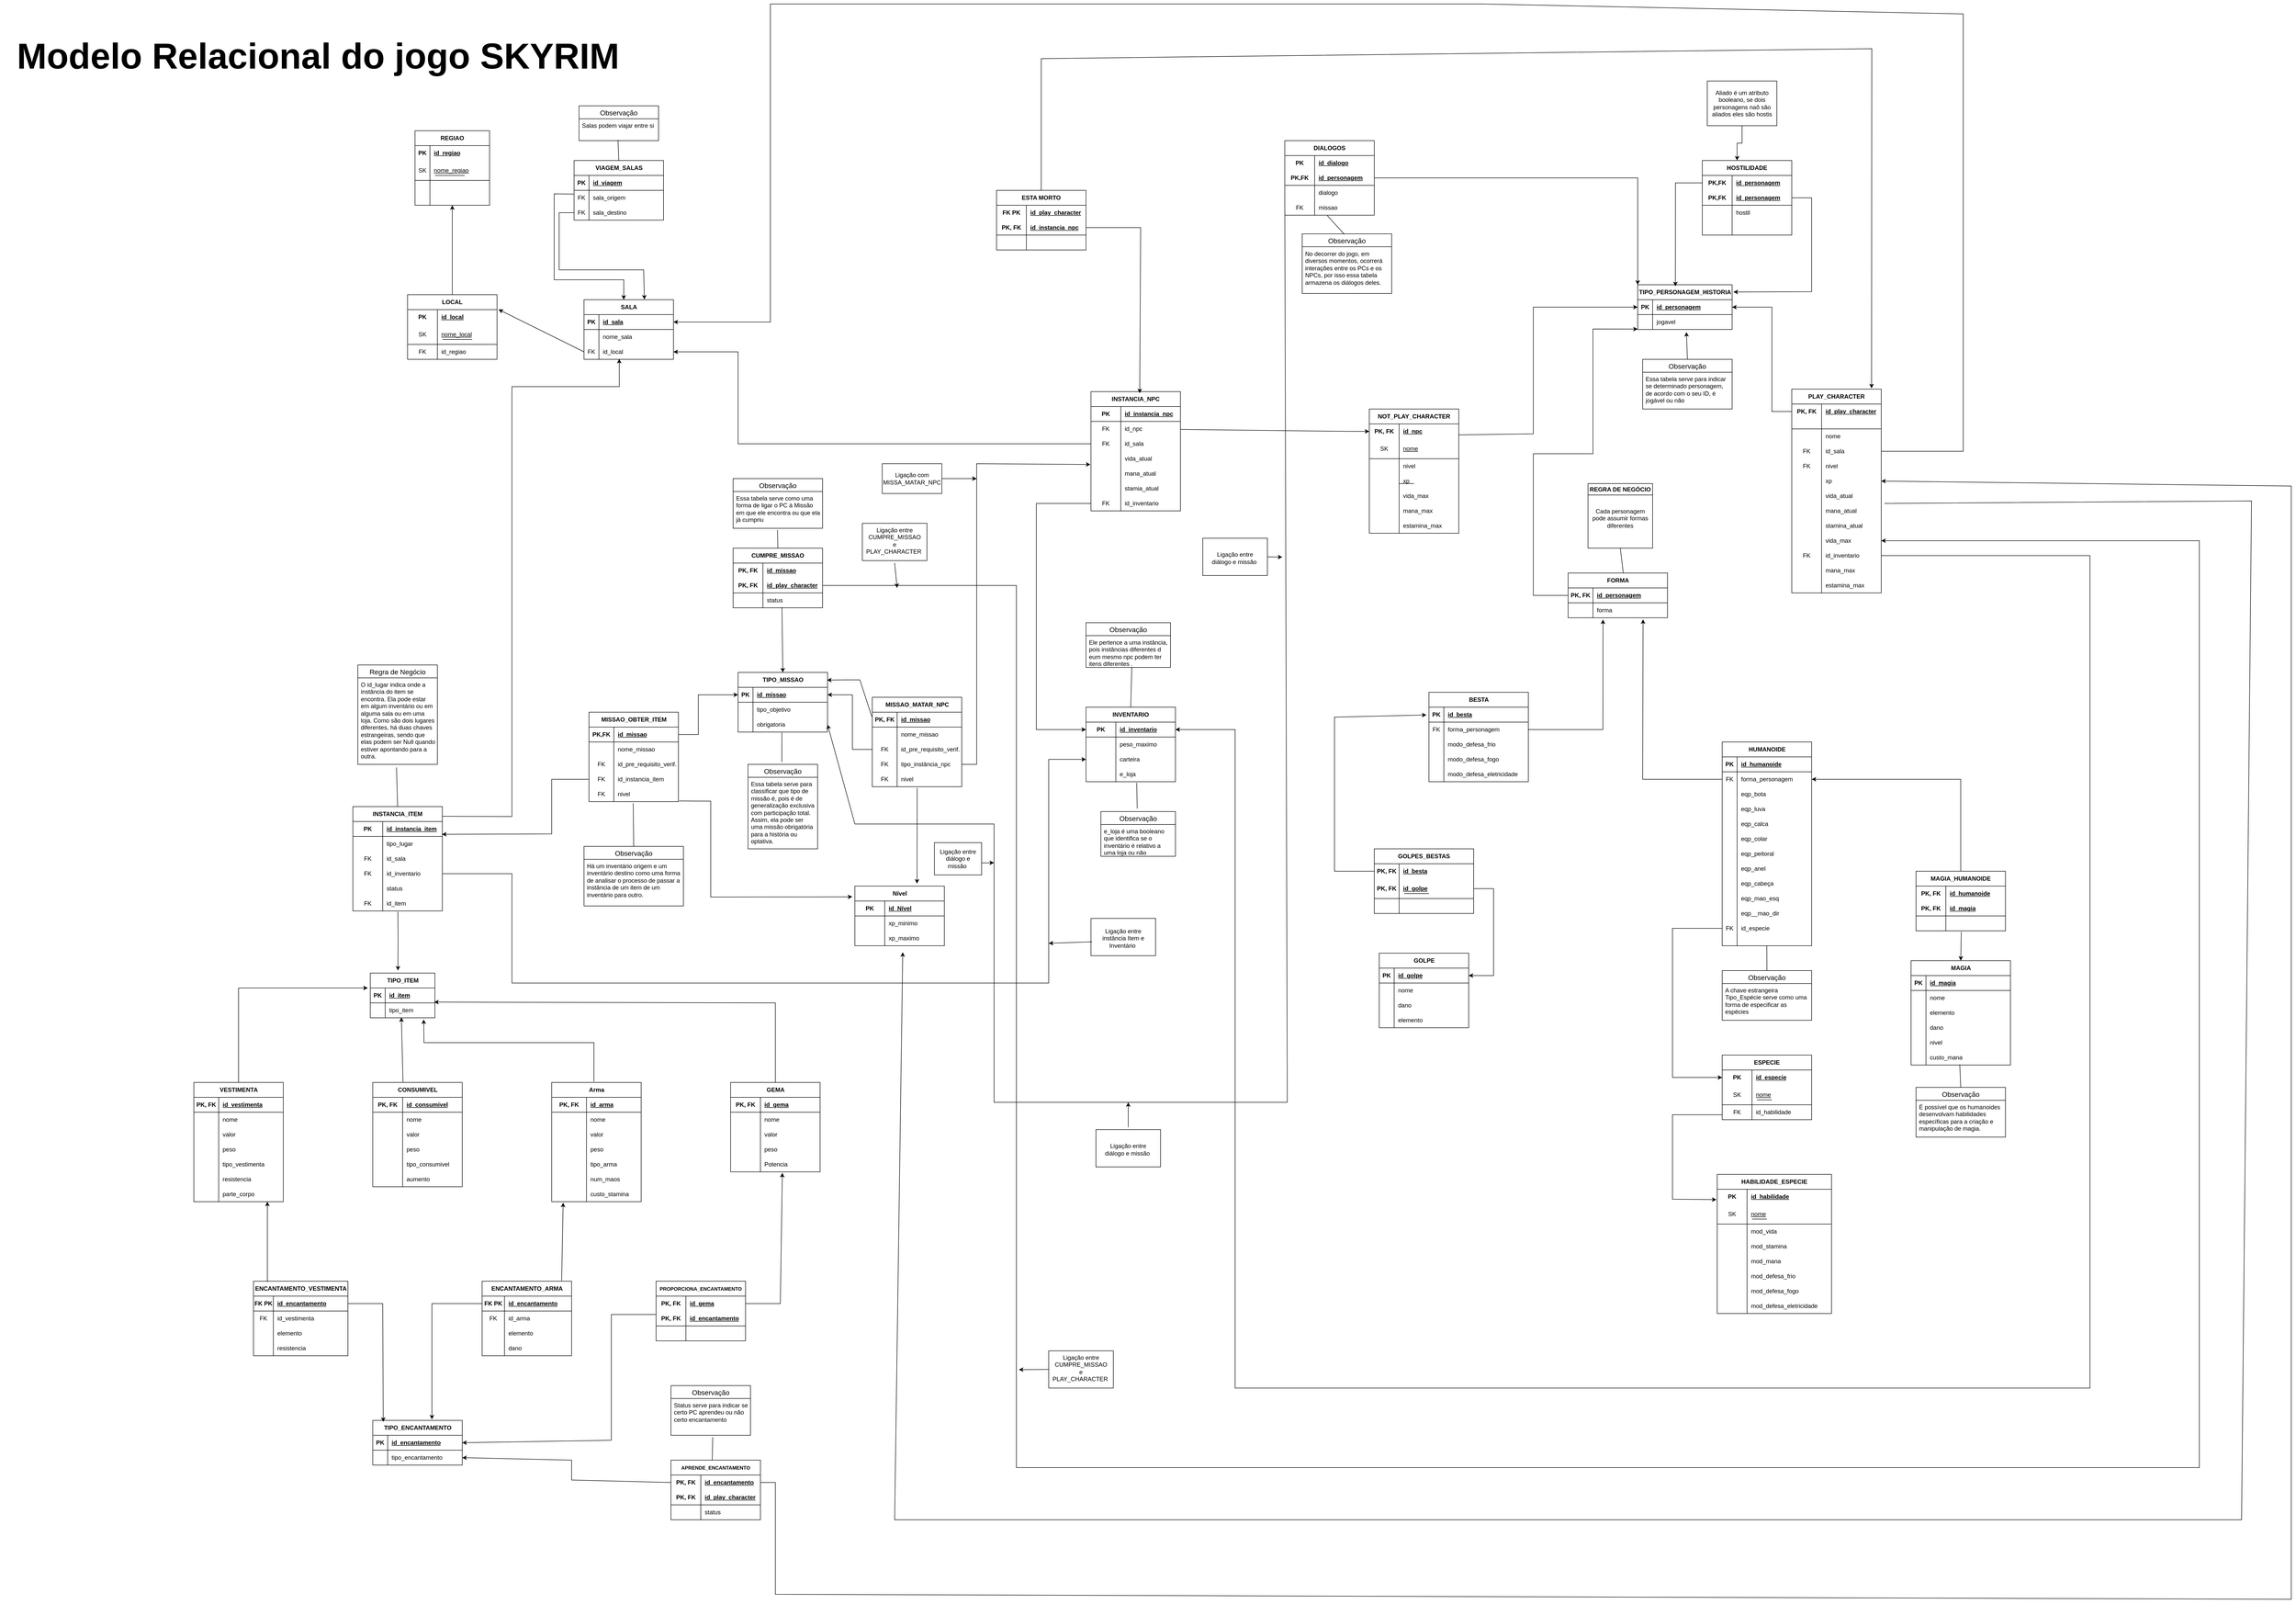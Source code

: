 <mxfile version="21.7.5" type="device">
  <diagram name="Page-1" id="_lLYF6QH7Wd8M_aZJR7j">
    <mxGraphModel dx="1055" dy="3480" grid="1" gridSize="10" guides="1" tooltips="1" connect="1" arrows="1" fold="1" page="1" pageScale="1" pageWidth="4681" pageHeight="3300" math="0" shadow="0">
      <root>
        <mxCell id="0" />
        <mxCell id="1" parent="0" />
        <mxCell id="SMQqKigKtV9C_3OmUSzq-476" value="&lt;b&gt;&lt;font style=&quot;font-size: 72px;&quot;&gt;Modelo Relacional do jogo SKYRIM&lt;/font&gt;&lt;/b&gt;" style="text;html=1;strokeColor=none;fillColor=none;align=center;verticalAlign=middle;whiteSpace=wrap;rounded=0;" parent="1" vertex="1">
          <mxGeometry x="4730" y="65" width="1280" height="200" as="geometry" />
        </mxCell>
        <mxCell id="WEqKxHkBoLPSPlWC3101-38" value="REGIAO" style="shape=table;startSize=30;container=1;collapsible=1;childLayout=tableLayout;fixedRows=1;rowLines=0;fontStyle=1;align=center;resizeLast=1;html=1;whiteSpace=wrap;" vertex="1" parent="1">
          <mxGeometry x="5565" y="315" width="150" height="150" as="geometry" />
        </mxCell>
        <mxCell id="WEqKxHkBoLPSPlWC3101-39" value="" style="shape=tableRow;horizontal=0;startSize=0;swimlaneHead=0;swimlaneBody=0;fillColor=none;collapsible=0;dropTarget=0;points=[[0,0.5],[1,0.5]];portConstraint=eastwest;top=0;left=0;right=0;bottom=0;html=1;" vertex="1" parent="WEqKxHkBoLPSPlWC3101-38">
          <mxGeometry y="30" width="150" height="30" as="geometry" />
        </mxCell>
        <mxCell id="WEqKxHkBoLPSPlWC3101-40" value="PK" style="shape=partialRectangle;connectable=0;fillColor=none;top=0;left=0;bottom=0;right=0;fontStyle=1;overflow=hidden;html=1;whiteSpace=wrap;" vertex="1" parent="WEqKxHkBoLPSPlWC3101-39">
          <mxGeometry width="30" height="30" as="geometry">
            <mxRectangle width="30" height="30" as="alternateBounds" />
          </mxGeometry>
        </mxCell>
        <mxCell id="WEqKxHkBoLPSPlWC3101-41" value="id_regiao" style="shape=partialRectangle;connectable=0;fillColor=none;top=0;left=0;bottom=0;right=0;align=left;spacingLeft=6;fontStyle=5;overflow=hidden;html=1;whiteSpace=wrap;" vertex="1" parent="WEqKxHkBoLPSPlWC3101-39">
          <mxGeometry x="30" width="120" height="30" as="geometry">
            <mxRectangle width="120" height="30" as="alternateBounds" />
          </mxGeometry>
        </mxCell>
        <mxCell id="WEqKxHkBoLPSPlWC3101-42" value="" style="shape=tableRow;horizontal=0;startSize=0;swimlaneHead=0;swimlaneBody=0;fillColor=none;collapsible=0;dropTarget=0;points=[[0,0.5],[1,0.5]];portConstraint=eastwest;top=0;left=0;right=0;bottom=1;html=1;" vertex="1" parent="WEqKxHkBoLPSPlWC3101-38">
          <mxGeometry y="60" width="150" height="40" as="geometry" />
        </mxCell>
        <mxCell id="WEqKxHkBoLPSPlWC3101-43" value="&lt;span style=&quot;font-weight: normal;&quot;&gt;SK&lt;/span&gt;" style="shape=partialRectangle;connectable=0;fillColor=none;top=0;left=0;bottom=0;right=0;fontStyle=1;overflow=hidden;html=1;whiteSpace=wrap;" vertex="1" parent="WEqKxHkBoLPSPlWC3101-42">
          <mxGeometry width="30" height="40" as="geometry">
            <mxRectangle width="30" height="40" as="alternateBounds" />
          </mxGeometry>
        </mxCell>
        <mxCell id="WEqKxHkBoLPSPlWC3101-44" value="&lt;span style=&quot;font-weight: 400;&quot;&gt;nome_regiao&lt;/span&gt;" style="shape=partialRectangle;connectable=0;fillColor=none;top=0;left=0;bottom=0;right=0;align=left;spacingLeft=6;fontStyle=5;overflow=hidden;html=1;whiteSpace=wrap;" vertex="1" parent="WEqKxHkBoLPSPlWC3101-42">
          <mxGeometry x="30" width="120" height="40" as="geometry">
            <mxRectangle width="120" height="40" as="alternateBounds" />
          </mxGeometry>
        </mxCell>
        <mxCell id="WEqKxHkBoLPSPlWC3101-45" value="" style="shape=tableRow;horizontal=0;startSize=0;swimlaneHead=0;swimlaneBody=0;fillColor=none;collapsible=0;dropTarget=0;points=[[0,0.5],[1,0.5]];portConstraint=eastwest;top=0;left=0;right=0;bottom=0;html=1;" vertex="1" parent="WEqKxHkBoLPSPlWC3101-38">
          <mxGeometry y="100" width="150" height="30" as="geometry" />
        </mxCell>
        <mxCell id="WEqKxHkBoLPSPlWC3101-46" value="" style="shape=partialRectangle;connectable=0;fillColor=none;top=0;left=0;bottom=0;right=0;editable=1;overflow=hidden;html=1;whiteSpace=wrap;" vertex="1" parent="WEqKxHkBoLPSPlWC3101-45">
          <mxGeometry width="30" height="30" as="geometry">
            <mxRectangle width="30" height="30" as="alternateBounds" />
          </mxGeometry>
        </mxCell>
        <mxCell id="WEqKxHkBoLPSPlWC3101-47" value="" style="shape=partialRectangle;connectable=0;fillColor=none;top=0;left=0;bottom=0;right=0;align=left;spacingLeft=6;overflow=hidden;html=1;whiteSpace=wrap;" vertex="1" parent="WEqKxHkBoLPSPlWC3101-45">
          <mxGeometry x="30" width="120" height="30" as="geometry">
            <mxRectangle width="120" height="30" as="alternateBounds" />
          </mxGeometry>
        </mxCell>
        <mxCell id="WEqKxHkBoLPSPlWC3101-48" value="" style="shape=tableRow;horizontal=0;startSize=0;swimlaneHead=0;swimlaneBody=0;fillColor=none;collapsible=0;dropTarget=0;points=[[0,0.5],[1,0.5]];portConstraint=eastwest;top=0;left=0;right=0;bottom=0;html=1;" vertex="1" parent="WEqKxHkBoLPSPlWC3101-38">
          <mxGeometry y="130" width="150" height="20" as="geometry" />
        </mxCell>
        <mxCell id="WEqKxHkBoLPSPlWC3101-49" value="" style="shape=partialRectangle;connectable=0;fillColor=none;top=0;left=0;bottom=0;right=0;editable=1;overflow=hidden;html=1;whiteSpace=wrap;" vertex="1" parent="WEqKxHkBoLPSPlWC3101-48">
          <mxGeometry width="30" height="20" as="geometry">
            <mxRectangle width="30" height="20" as="alternateBounds" />
          </mxGeometry>
        </mxCell>
        <mxCell id="WEqKxHkBoLPSPlWC3101-50" value="" style="shape=partialRectangle;connectable=0;fillColor=none;top=0;left=0;bottom=0;right=0;align=left;spacingLeft=6;overflow=hidden;html=1;whiteSpace=wrap;" vertex="1" parent="WEqKxHkBoLPSPlWC3101-48">
          <mxGeometry x="30" width="120" height="20" as="geometry">
            <mxRectangle width="120" height="20" as="alternateBounds" />
          </mxGeometry>
        </mxCell>
        <mxCell id="WEqKxHkBoLPSPlWC3101-51" value="" style="endArrow=none;html=1;rounded=0;" edge="1" parent="1">
          <mxGeometry width="50" height="50" relative="1" as="geometry">
            <mxPoint x="5665" y="405" as="sourcePoint" />
            <mxPoint x="5605" y="405" as="targetPoint" />
          </mxGeometry>
        </mxCell>
        <mxCell id="WEqKxHkBoLPSPlWC3101-52" value="LOCAL" style="shape=table;startSize=30;container=1;collapsible=1;childLayout=tableLayout;fixedRows=1;rowLines=0;fontStyle=1;align=center;resizeLast=1;html=1;whiteSpace=wrap;" vertex="1" parent="1">
          <mxGeometry x="5550" y="645" width="180" height="130" as="geometry" />
        </mxCell>
        <mxCell id="WEqKxHkBoLPSPlWC3101-53" value="" style="shape=tableRow;horizontal=0;startSize=0;swimlaneHead=0;swimlaneBody=0;fillColor=none;collapsible=0;dropTarget=0;points=[[0,0.5],[1,0.5]];portConstraint=eastwest;top=0;left=0;right=0;bottom=0;html=1;" vertex="1" parent="WEqKxHkBoLPSPlWC3101-52">
          <mxGeometry y="30" width="180" height="30" as="geometry" />
        </mxCell>
        <mxCell id="WEqKxHkBoLPSPlWC3101-54" value="PK" style="shape=partialRectangle;connectable=0;fillColor=none;top=0;left=0;bottom=0;right=0;fontStyle=1;overflow=hidden;html=1;whiteSpace=wrap;" vertex="1" parent="WEqKxHkBoLPSPlWC3101-53">
          <mxGeometry width="60" height="30" as="geometry">
            <mxRectangle width="60" height="30" as="alternateBounds" />
          </mxGeometry>
        </mxCell>
        <mxCell id="WEqKxHkBoLPSPlWC3101-55" value="id_local" style="shape=partialRectangle;connectable=0;fillColor=none;top=0;left=0;bottom=0;right=0;align=left;spacingLeft=6;fontStyle=5;overflow=hidden;html=1;whiteSpace=wrap;" vertex="1" parent="WEqKxHkBoLPSPlWC3101-53">
          <mxGeometry x="60" width="120" height="30" as="geometry">
            <mxRectangle width="120" height="30" as="alternateBounds" />
          </mxGeometry>
        </mxCell>
        <mxCell id="WEqKxHkBoLPSPlWC3101-56" value="" style="shape=tableRow;horizontal=0;startSize=0;swimlaneHead=0;swimlaneBody=0;fillColor=none;collapsible=0;dropTarget=0;points=[[0,0.5],[1,0.5]];portConstraint=eastwest;top=0;left=0;right=0;bottom=1;html=1;" vertex="1" parent="WEqKxHkBoLPSPlWC3101-52">
          <mxGeometry y="60" width="180" height="40" as="geometry" />
        </mxCell>
        <mxCell id="WEqKxHkBoLPSPlWC3101-57" value="&lt;span style=&quot;font-weight: normal;&quot;&gt;SK&lt;/span&gt;" style="shape=partialRectangle;connectable=0;fillColor=none;top=0;left=0;bottom=0;right=0;fontStyle=1;overflow=hidden;html=1;whiteSpace=wrap;" vertex="1" parent="WEqKxHkBoLPSPlWC3101-56">
          <mxGeometry width="60" height="40" as="geometry">
            <mxRectangle width="60" height="40" as="alternateBounds" />
          </mxGeometry>
        </mxCell>
        <mxCell id="WEqKxHkBoLPSPlWC3101-58" value="&lt;span style=&quot;font-weight: normal;&quot;&gt;nome_local&lt;/span&gt;" style="shape=partialRectangle;connectable=0;fillColor=none;top=0;left=0;bottom=0;right=0;align=left;spacingLeft=6;fontStyle=5;overflow=hidden;html=1;whiteSpace=wrap;" vertex="1" parent="WEqKxHkBoLPSPlWC3101-56">
          <mxGeometry x="60" width="120" height="40" as="geometry">
            <mxRectangle width="120" height="40" as="alternateBounds" />
          </mxGeometry>
        </mxCell>
        <mxCell id="WEqKxHkBoLPSPlWC3101-59" value="" style="shape=tableRow;horizontal=0;startSize=0;swimlaneHead=0;swimlaneBody=0;fillColor=none;collapsible=0;dropTarget=0;points=[[0,0.5],[1,0.5]];portConstraint=eastwest;top=0;left=0;right=0;bottom=0;html=1;" vertex="1" parent="WEqKxHkBoLPSPlWC3101-52">
          <mxGeometry y="100" width="180" height="30" as="geometry" />
        </mxCell>
        <mxCell id="WEqKxHkBoLPSPlWC3101-60" value="FK" style="shape=partialRectangle;connectable=0;fillColor=none;top=0;left=0;bottom=0;right=0;editable=1;overflow=hidden;html=1;whiteSpace=wrap;" vertex="1" parent="WEqKxHkBoLPSPlWC3101-59">
          <mxGeometry width="60" height="30" as="geometry">
            <mxRectangle width="60" height="30" as="alternateBounds" />
          </mxGeometry>
        </mxCell>
        <mxCell id="WEqKxHkBoLPSPlWC3101-61" value="id_regiao" style="shape=partialRectangle;connectable=0;fillColor=none;top=0;left=0;bottom=0;right=0;align=left;spacingLeft=6;overflow=hidden;html=1;whiteSpace=wrap;" vertex="1" parent="WEqKxHkBoLPSPlWC3101-59">
          <mxGeometry x="60" width="120" height="30" as="geometry">
            <mxRectangle width="120" height="30" as="alternateBounds" />
          </mxGeometry>
        </mxCell>
        <mxCell id="WEqKxHkBoLPSPlWC3101-62" value="" style="endArrow=none;html=1;rounded=0;" edge="1" parent="1">
          <mxGeometry width="50" height="50" relative="1" as="geometry">
            <mxPoint x="5680" y="735" as="sourcePoint" />
            <mxPoint x="5620" y="735" as="targetPoint" />
            <Array as="points">
              <mxPoint x="5640" y="735" />
            </Array>
          </mxGeometry>
        </mxCell>
        <mxCell id="WEqKxHkBoLPSPlWC3101-63" value="SALA" style="shape=table;startSize=30;container=1;collapsible=1;childLayout=tableLayout;fixedRows=1;rowLines=0;fontStyle=1;align=center;resizeLast=1;html=1;" vertex="1" parent="1">
          <mxGeometry x="5905" y="655" width="180" height="120" as="geometry" />
        </mxCell>
        <mxCell id="WEqKxHkBoLPSPlWC3101-64" value="" style="shape=tableRow;horizontal=0;startSize=0;swimlaneHead=0;swimlaneBody=0;fillColor=none;collapsible=0;dropTarget=0;points=[[0,0.5],[1,0.5]];portConstraint=eastwest;top=0;left=0;right=0;bottom=1;" vertex="1" parent="WEqKxHkBoLPSPlWC3101-63">
          <mxGeometry y="30" width="180" height="30" as="geometry" />
        </mxCell>
        <mxCell id="WEqKxHkBoLPSPlWC3101-65" value="PK" style="shape=partialRectangle;connectable=0;fillColor=none;top=0;left=0;bottom=0;right=0;fontStyle=1;overflow=hidden;whiteSpace=wrap;html=1;" vertex="1" parent="WEqKxHkBoLPSPlWC3101-64">
          <mxGeometry width="30" height="30" as="geometry">
            <mxRectangle width="30" height="30" as="alternateBounds" />
          </mxGeometry>
        </mxCell>
        <mxCell id="WEqKxHkBoLPSPlWC3101-66" value="id_sala" style="shape=partialRectangle;connectable=0;fillColor=none;top=0;left=0;bottom=0;right=0;align=left;spacingLeft=6;fontStyle=5;overflow=hidden;whiteSpace=wrap;html=1;" vertex="1" parent="WEqKxHkBoLPSPlWC3101-64">
          <mxGeometry x="30" width="150" height="30" as="geometry">
            <mxRectangle width="150" height="30" as="alternateBounds" />
          </mxGeometry>
        </mxCell>
        <mxCell id="WEqKxHkBoLPSPlWC3101-67" value="" style="shape=tableRow;horizontal=0;startSize=0;swimlaneHead=0;swimlaneBody=0;fillColor=none;collapsible=0;dropTarget=0;points=[[0,0.5],[1,0.5]];portConstraint=eastwest;top=0;left=0;right=0;bottom=0;" vertex="1" parent="WEqKxHkBoLPSPlWC3101-63">
          <mxGeometry y="60" width="180" height="30" as="geometry" />
        </mxCell>
        <mxCell id="WEqKxHkBoLPSPlWC3101-68" value="" style="shape=partialRectangle;connectable=0;fillColor=none;top=0;left=0;bottom=0;right=0;editable=1;overflow=hidden;whiteSpace=wrap;html=1;" vertex="1" parent="WEqKxHkBoLPSPlWC3101-67">
          <mxGeometry width="30" height="30" as="geometry">
            <mxRectangle width="30" height="30" as="alternateBounds" />
          </mxGeometry>
        </mxCell>
        <mxCell id="WEqKxHkBoLPSPlWC3101-69" value="nome_sala" style="shape=partialRectangle;connectable=0;fillColor=none;top=0;left=0;bottom=0;right=0;align=left;spacingLeft=6;overflow=hidden;whiteSpace=wrap;html=1;" vertex="1" parent="WEqKxHkBoLPSPlWC3101-67">
          <mxGeometry x="30" width="150" height="30" as="geometry">
            <mxRectangle width="150" height="30" as="alternateBounds" />
          </mxGeometry>
        </mxCell>
        <mxCell id="WEqKxHkBoLPSPlWC3101-70" value="" style="shape=tableRow;horizontal=0;startSize=0;swimlaneHead=0;swimlaneBody=0;fillColor=none;collapsible=0;dropTarget=0;points=[[0,0.5],[1,0.5]];portConstraint=eastwest;top=0;left=0;right=0;bottom=0;" vertex="1" parent="WEqKxHkBoLPSPlWC3101-63">
          <mxGeometry y="90" width="180" height="30" as="geometry" />
        </mxCell>
        <mxCell id="WEqKxHkBoLPSPlWC3101-71" value="FK" style="shape=partialRectangle;connectable=0;fillColor=none;top=0;left=0;bottom=0;right=0;editable=1;overflow=hidden;whiteSpace=wrap;html=1;" vertex="1" parent="WEqKxHkBoLPSPlWC3101-70">
          <mxGeometry width="30" height="30" as="geometry">
            <mxRectangle width="30" height="30" as="alternateBounds" />
          </mxGeometry>
        </mxCell>
        <mxCell id="WEqKxHkBoLPSPlWC3101-72" value="id_local" style="shape=partialRectangle;connectable=0;fillColor=none;top=0;left=0;bottom=0;right=0;align=left;spacingLeft=6;overflow=hidden;whiteSpace=wrap;html=1;" vertex="1" parent="WEqKxHkBoLPSPlWC3101-70">
          <mxGeometry x="30" width="150" height="30" as="geometry">
            <mxRectangle width="150" height="30" as="alternateBounds" />
          </mxGeometry>
        </mxCell>
        <mxCell id="WEqKxHkBoLPSPlWC3101-87" value="INSTANCIA_NPC" style="shape=table;startSize=30;container=1;collapsible=1;childLayout=tableLayout;fixedRows=1;rowLines=0;fontStyle=1;align=center;resizeLast=1;html=1;whiteSpace=wrap;" vertex="1" parent="1">
          <mxGeometry x="6925" y="840" width="180" height="240" as="geometry" />
        </mxCell>
        <mxCell id="WEqKxHkBoLPSPlWC3101-91" value="" style="shape=tableRow;horizontal=0;startSize=0;swimlaneHead=0;swimlaneBody=0;fillColor=none;collapsible=0;dropTarget=0;points=[[0,0.5],[1,0.5]];portConstraint=eastwest;top=0;left=0;right=0;bottom=1;html=1;" vertex="1" parent="WEqKxHkBoLPSPlWC3101-87">
          <mxGeometry y="30" width="180" height="30" as="geometry" />
        </mxCell>
        <mxCell id="WEqKxHkBoLPSPlWC3101-92" value="PK" style="shape=partialRectangle;connectable=0;fillColor=none;top=0;left=0;bottom=0;right=0;fontStyle=1;overflow=hidden;html=1;whiteSpace=wrap;" vertex="1" parent="WEqKxHkBoLPSPlWC3101-91">
          <mxGeometry width="60" height="30" as="geometry">
            <mxRectangle width="60" height="30" as="alternateBounds" />
          </mxGeometry>
        </mxCell>
        <mxCell id="WEqKxHkBoLPSPlWC3101-93" value="id_instancia_npc" style="shape=partialRectangle;connectable=0;fillColor=none;top=0;left=0;bottom=0;right=0;align=left;spacingLeft=6;fontStyle=5;overflow=hidden;html=1;whiteSpace=wrap;" vertex="1" parent="WEqKxHkBoLPSPlWC3101-91">
          <mxGeometry x="60" width="120" height="30" as="geometry">
            <mxRectangle width="120" height="30" as="alternateBounds" />
          </mxGeometry>
        </mxCell>
        <mxCell id="WEqKxHkBoLPSPlWC3101-103" value="" style="shape=tableRow;horizontal=0;startSize=0;swimlaneHead=0;swimlaneBody=0;fillColor=none;collapsible=0;dropTarget=0;points=[[0,0.5],[1,0.5]];portConstraint=eastwest;top=0;left=0;right=0;bottom=0;html=1;" vertex="1" parent="WEqKxHkBoLPSPlWC3101-87">
          <mxGeometry y="60" width="180" height="30" as="geometry" />
        </mxCell>
        <mxCell id="WEqKxHkBoLPSPlWC3101-104" value="FK" style="shape=partialRectangle;connectable=0;fillColor=none;top=0;left=0;bottom=0;right=0;editable=1;overflow=hidden;html=1;whiteSpace=wrap;" vertex="1" parent="WEqKxHkBoLPSPlWC3101-103">
          <mxGeometry width="60" height="30" as="geometry">
            <mxRectangle width="60" height="30" as="alternateBounds" />
          </mxGeometry>
        </mxCell>
        <mxCell id="WEqKxHkBoLPSPlWC3101-105" value="id_npc" style="shape=partialRectangle;connectable=0;fillColor=none;top=0;left=0;bottom=0;right=0;align=left;spacingLeft=6;overflow=hidden;html=1;whiteSpace=wrap;" vertex="1" parent="WEqKxHkBoLPSPlWC3101-103">
          <mxGeometry x="60" width="120" height="30" as="geometry">
            <mxRectangle width="120" height="30" as="alternateBounds" />
          </mxGeometry>
        </mxCell>
        <mxCell id="WEqKxHkBoLPSPlWC3101-879" value="" style="shape=tableRow;horizontal=0;startSize=0;swimlaneHead=0;swimlaneBody=0;fillColor=none;collapsible=0;dropTarget=0;points=[[0,0.5],[1,0.5]];portConstraint=eastwest;top=0;left=0;right=0;bottom=0;html=1;" vertex="1" parent="WEqKxHkBoLPSPlWC3101-87">
          <mxGeometry y="90" width="180" height="30" as="geometry" />
        </mxCell>
        <mxCell id="WEqKxHkBoLPSPlWC3101-880" value="FK" style="shape=partialRectangle;connectable=0;fillColor=none;top=0;left=0;bottom=0;right=0;editable=1;overflow=hidden;html=1;whiteSpace=wrap;" vertex="1" parent="WEqKxHkBoLPSPlWC3101-879">
          <mxGeometry width="60" height="30" as="geometry">
            <mxRectangle width="60" height="30" as="alternateBounds" />
          </mxGeometry>
        </mxCell>
        <mxCell id="WEqKxHkBoLPSPlWC3101-881" value="id_sala" style="shape=partialRectangle;connectable=0;fillColor=none;top=0;left=0;bottom=0;right=0;align=left;spacingLeft=6;overflow=hidden;html=1;whiteSpace=wrap;" vertex="1" parent="WEqKxHkBoLPSPlWC3101-879">
          <mxGeometry x="60" width="120" height="30" as="geometry">
            <mxRectangle width="120" height="30" as="alternateBounds" />
          </mxGeometry>
        </mxCell>
        <mxCell id="WEqKxHkBoLPSPlWC3101-94" value="" style="shape=tableRow;horizontal=0;startSize=0;swimlaneHead=0;swimlaneBody=0;fillColor=none;collapsible=0;dropTarget=0;points=[[0,0.5],[1,0.5]];portConstraint=eastwest;top=0;left=0;right=0;bottom=0;html=1;" vertex="1" parent="WEqKxHkBoLPSPlWC3101-87">
          <mxGeometry y="120" width="180" height="30" as="geometry" />
        </mxCell>
        <mxCell id="WEqKxHkBoLPSPlWC3101-95" value="" style="shape=partialRectangle;connectable=0;fillColor=none;top=0;left=0;bottom=0;right=0;editable=1;overflow=hidden;html=1;whiteSpace=wrap;" vertex="1" parent="WEqKxHkBoLPSPlWC3101-94">
          <mxGeometry width="60" height="30" as="geometry">
            <mxRectangle width="60" height="30" as="alternateBounds" />
          </mxGeometry>
        </mxCell>
        <mxCell id="WEqKxHkBoLPSPlWC3101-96" value="vida_atual" style="shape=partialRectangle;connectable=0;fillColor=none;top=0;left=0;bottom=0;right=0;align=left;spacingLeft=6;overflow=hidden;html=1;whiteSpace=wrap;" vertex="1" parent="WEqKxHkBoLPSPlWC3101-94">
          <mxGeometry x="60" width="120" height="30" as="geometry">
            <mxRectangle width="120" height="30" as="alternateBounds" />
          </mxGeometry>
        </mxCell>
        <mxCell id="WEqKxHkBoLPSPlWC3101-97" value="" style="shape=tableRow;horizontal=0;startSize=0;swimlaneHead=0;swimlaneBody=0;fillColor=none;collapsible=0;dropTarget=0;points=[[0,0.5],[1,0.5]];portConstraint=eastwest;top=0;left=0;right=0;bottom=0;html=1;" vertex="1" parent="WEqKxHkBoLPSPlWC3101-87">
          <mxGeometry y="150" width="180" height="30" as="geometry" />
        </mxCell>
        <mxCell id="WEqKxHkBoLPSPlWC3101-98" value="" style="shape=partialRectangle;connectable=0;fillColor=none;top=0;left=0;bottom=0;right=0;editable=1;overflow=hidden;html=1;whiteSpace=wrap;" vertex="1" parent="WEqKxHkBoLPSPlWC3101-97">
          <mxGeometry width="60" height="30" as="geometry">
            <mxRectangle width="60" height="30" as="alternateBounds" />
          </mxGeometry>
        </mxCell>
        <mxCell id="WEqKxHkBoLPSPlWC3101-99" value="mana_atual" style="shape=partialRectangle;connectable=0;fillColor=none;top=0;left=0;bottom=0;right=0;align=left;spacingLeft=6;overflow=hidden;html=1;whiteSpace=wrap;" vertex="1" parent="WEqKxHkBoLPSPlWC3101-97">
          <mxGeometry x="60" width="120" height="30" as="geometry">
            <mxRectangle width="120" height="30" as="alternateBounds" />
          </mxGeometry>
        </mxCell>
        <mxCell id="WEqKxHkBoLPSPlWC3101-106" value="" style="shape=tableRow;horizontal=0;startSize=0;swimlaneHead=0;swimlaneBody=0;fillColor=none;collapsible=0;dropTarget=0;points=[[0,0.5],[1,0.5]];portConstraint=eastwest;top=0;left=0;right=0;bottom=0;html=1;" vertex="1" parent="WEqKxHkBoLPSPlWC3101-87">
          <mxGeometry y="180" width="180" height="30" as="geometry" />
        </mxCell>
        <mxCell id="WEqKxHkBoLPSPlWC3101-107" value="" style="shape=partialRectangle;connectable=0;fillColor=none;top=0;left=0;bottom=0;right=0;editable=1;overflow=hidden;html=1;whiteSpace=wrap;" vertex="1" parent="WEqKxHkBoLPSPlWC3101-106">
          <mxGeometry width="60" height="30" as="geometry">
            <mxRectangle width="60" height="30" as="alternateBounds" />
          </mxGeometry>
        </mxCell>
        <mxCell id="WEqKxHkBoLPSPlWC3101-108" value="stamia_atual" style="shape=partialRectangle;connectable=0;fillColor=none;top=0;left=0;bottom=0;right=0;align=left;spacingLeft=6;overflow=hidden;html=1;whiteSpace=wrap;" vertex="1" parent="WEqKxHkBoLPSPlWC3101-106">
          <mxGeometry x="60" width="120" height="30" as="geometry">
            <mxRectangle width="120" height="30" as="alternateBounds" />
          </mxGeometry>
        </mxCell>
        <mxCell id="WEqKxHkBoLPSPlWC3101-100" value="" style="shape=tableRow;horizontal=0;startSize=0;swimlaneHead=0;swimlaneBody=0;fillColor=none;collapsible=0;dropTarget=0;points=[[0,0.5],[1,0.5]];portConstraint=eastwest;top=0;left=0;right=0;bottom=0;html=1;" vertex="1" parent="WEqKxHkBoLPSPlWC3101-87">
          <mxGeometry y="210" width="180" height="30" as="geometry" />
        </mxCell>
        <mxCell id="WEqKxHkBoLPSPlWC3101-101" value="FK" style="shape=partialRectangle;connectable=0;fillColor=none;top=0;left=0;bottom=0;right=0;editable=1;overflow=hidden;html=1;whiteSpace=wrap;" vertex="1" parent="WEqKxHkBoLPSPlWC3101-100">
          <mxGeometry width="60" height="30" as="geometry">
            <mxRectangle width="60" height="30" as="alternateBounds" />
          </mxGeometry>
        </mxCell>
        <mxCell id="WEqKxHkBoLPSPlWC3101-102" value="id_inventario" style="shape=partialRectangle;connectable=0;fillColor=none;top=0;left=0;bottom=0;right=0;align=left;spacingLeft=6;overflow=hidden;html=1;whiteSpace=wrap;" vertex="1" parent="WEqKxHkBoLPSPlWC3101-100">
          <mxGeometry x="60" width="120" height="30" as="geometry">
            <mxRectangle width="120" height="30" as="alternateBounds" />
          </mxGeometry>
        </mxCell>
        <mxCell id="WEqKxHkBoLPSPlWC3101-125" value="TIPO_PERSONAGEM_HISTORIA" style="shape=table;startSize=30;container=1;collapsible=1;childLayout=tableLayout;fixedRows=1;rowLines=0;fontStyle=1;align=center;resizeLast=1;html=1;" vertex="1" parent="1">
          <mxGeometry x="8025" y="625" width="190" height="90" as="geometry" />
        </mxCell>
        <mxCell id="WEqKxHkBoLPSPlWC3101-126" value="" style="shape=tableRow;horizontal=0;startSize=0;swimlaneHead=0;swimlaneBody=0;fillColor=none;collapsible=0;dropTarget=0;points=[[0,0.5],[1,0.5]];portConstraint=eastwest;top=0;left=0;right=0;bottom=1;" vertex="1" parent="WEqKxHkBoLPSPlWC3101-125">
          <mxGeometry y="30" width="190" height="30" as="geometry" />
        </mxCell>
        <mxCell id="WEqKxHkBoLPSPlWC3101-127" value="PK" style="shape=partialRectangle;connectable=0;fillColor=none;top=0;left=0;bottom=0;right=0;fontStyle=1;overflow=hidden;whiteSpace=wrap;html=1;" vertex="1" parent="WEqKxHkBoLPSPlWC3101-126">
          <mxGeometry width="30" height="30" as="geometry">
            <mxRectangle width="30" height="30" as="alternateBounds" />
          </mxGeometry>
        </mxCell>
        <mxCell id="WEqKxHkBoLPSPlWC3101-128" value="id_personagem" style="shape=partialRectangle;connectable=0;fillColor=none;top=0;left=0;bottom=0;right=0;align=left;spacingLeft=6;fontStyle=5;overflow=hidden;whiteSpace=wrap;html=1;" vertex="1" parent="WEqKxHkBoLPSPlWC3101-126">
          <mxGeometry x="30" width="160" height="30" as="geometry">
            <mxRectangle width="160" height="30" as="alternateBounds" />
          </mxGeometry>
        </mxCell>
        <mxCell id="WEqKxHkBoLPSPlWC3101-129" value="" style="shape=tableRow;horizontal=0;startSize=0;swimlaneHead=0;swimlaneBody=0;fillColor=none;collapsible=0;dropTarget=0;points=[[0,0.5],[1,0.5]];portConstraint=eastwest;top=0;left=0;right=0;bottom=0;" vertex="1" parent="WEqKxHkBoLPSPlWC3101-125">
          <mxGeometry y="60" width="190" height="30" as="geometry" />
        </mxCell>
        <mxCell id="WEqKxHkBoLPSPlWC3101-130" value="" style="shape=partialRectangle;connectable=0;fillColor=none;top=0;left=0;bottom=0;right=0;editable=1;overflow=hidden;whiteSpace=wrap;html=1;" vertex="1" parent="WEqKxHkBoLPSPlWC3101-129">
          <mxGeometry width="30" height="30" as="geometry">
            <mxRectangle width="30" height="30" as="alternateBounds" />
          </mxGeometry>
        </mxCell>
        <mxCell id="WEqKxHkBoLPSPlWC3101-131" value="jogavel" style="shape=partialRectangle;connectable=0;fillColor=none;top=0;left=0;bottom=0;right=0;align=left;spacingLeft=6;overflow=hidden;whiteSpace=wrap;html=1;" vertex="1" parent="WEqKxHkBoLPSPlWC3101-129">
          <mxGeometry x="30" width="160" height="30" as="geometry">
            <mxRectangle width="160" height="30" as="alternateBounds" />
          </mxGeometry>
        </mxCell>
        <mxCell id="WEqKxHkBoLPSPlWC3101-132" value="Observação" style="swimlane;fontStyle=0;childLayout=stackLayout;horizontal=1;startSize=26;horizontalStack=0;resizeParent=1;resizeParentMax=0;resizeLast=0;collapsible=1;marginBottom=0;align=center;fontSize=14;" vertex="1" parent="1">
          <mxGeometry x="8035" y="775" width="180" height="100" as="geometry" />
        </mxCell>
        <mxCell id="WEqKxHkBoLPSPlWC3101-133" value="Essa tabela serve para indicar se determinado personagem, de acordo com o seu ID, é jogável ou não" style="text;strokeColor=none;fillColor=none;spacingLeft=4;spacingRight=4;overflow=hidden;rotatable=0;points=[[0,0.5],[1,0.5]];portConstraint=eastwest;fontSize=12;whiteSpace=wrap;html=1;" vertex="1" parent="WEqKxHkBoLPSPlWC3101-132">
          <mxGeometry y="26" width="180" height="74" as="geometry" />
        </mxCell>
        <mxCell id="WEqKxHkBoLPSPlWC3101-135" value="PLAY_CHARACTER" style="shape=table;startSize=30;container=1;collapsible=1;childLayout=tableLayout;fixedRows=1;rowLines=0;fontStyle=1;align=center;resizeLast=1;html=1;whiteSpace=wrap;" vertex="1" parent="1">
          <mxGeometry x="8335" y="835" width="180" height="410" as="geometry" />
        </mxCell>
        <mxCell id="WEqKxHkBoLPSPlWC3101-136" value="" style="shape=tableRow;horizontal=0;startSize=0;swimlaneHead=0;swimlaneBody=0;fillColor=none;collapsible=0;dropTarget=0;points=[[0,0.5],[1,0.5]];portConstraint=eastwest;top=0;left=0;right=0;bottom=0;html=1;" vertex="1" parent="WEqKxHkBoLPSPlWC3101-135">
          <mxGeometry y="30" width="180" height="30" as="geometry" />
        </mxCell>
        <mxCell id="WEqKxHkBoLPSPlWC3101-137" value="PK, FK" style="shape=partialRectangle;connectable=0;fillColor=none;top=0;left=0;bottom=0;right=0;fontStyle=1;overflow=hidden;html=1;whiteSpace=wrap;" vertex="1" parent="WEqKxHkBoLPSPlWC3101-136">
          <mxGeometry width="60" height="30" as="geometry">
            <mxRectangle width="60" height="30" as="alternateBounds" />
          </mxGeometry>
        </mxCell>
        <mxCell id="WEqKxHkBoLPSPlWC3101-138" value="id_play_character" style="shape=partialRectangle;connectable=0;fillColor=none;top=0;left=0;bottom=0;right=0;align=left;spacingLeft=6;fontStyle=5;overflow=hidden;html=1;whiteSpace=wrap;" vertex="1" parent="WEqKxHkBoLPSPlWC3101-136">
          <mxGeometry x="60" width="120" height="30" as="geometry">
            <mxRectangle width="120" height="30" as="alternateBounds" />
          </mxGeometry>
        </mxCell>
        <mxCell id="WEqKxHkBoLPSPlWC3101-139" value="" style="shape=tableRow;horizontal=0;startSize=0;swimlaneHead=0;swimlaneBody=0;fillColor=none;collapsible=0;dropTarget=0;points=[[0,0.5],[1,0.5]];portConstraint=eastwest;top=0;left=0;right=0;bottom=1;html=1;" vertex="1" parent="WEqKxHkBoLPSPlWC3101-135">
          <mxGeometry y="60" width="180" height="20" as="geometry" />
        </mxCell>
        <mxCell id="WEqKxHkBoLPSPlWC3101-140" value="" style="shape=partialRectangle;connectable=0;fillColor=none;top=0;left=0;bottom=0;right=0;fontStyle=1;overflow=hidden;html=1;whiteSpace=wrap;" vertex="1" parent="WEqKxHkBoLPSPlWC3101-139">
          <mxGeometry width="60" height="20" as="geometry">
            <mxRectangle width="60" height="20" as="alternateBounds" />
          </mxGeometry>
        </mxCell>
        <mxCell id="WEqKxHkBoLPSPlWC3101-141" value="" style="shape=partialRectangle;connectable=0;fillColor=none;top=0;left=0;bottom=0;right=0;align=left;spacingLeft=6;fontStyle=5;overflow=hidden;html=1;whiteSpace=wrap;" vertex="1" parent="WEqKxHkBoLPSPlWC3101-139">
          <mxGeometry x="60" width="120" height="20" as="geometry">
            <mxRectangle width="120" height="20" as="alternateBounds" />
          </mxGeometry>
        </mxCell>
        <mxCell id="WEqKxHkBoLPSPlWC3101-142" value="" style="shape=tableRow;horizontal=0;startSize=0;swimlaneHead=0;swimlaneBody=0;fillColor=none;collapsible=0;dropTarget=0;points=[[0,0.5],[1,0.5]];portConstraint=eastwest;top=0;left=0;right=0;bottom=0;html=1;" vertex="1" parent="WEqKxHkBoLPSPlWC3101-135">
          <mxGeometry y="80" width="180" height="30" as="geometry" />
        </mxCell>
        <mxCell id="WEqKxHkBoLPSPlWC3101-143" value="" style="shape=partialRectangle;connectable=0;fillColor=none;top=0;left=0;bottom=0;right=0;editable=1;overflow=hidden;html=1;whiteSpace=wrap;" vertex="1" parent="WEqKxHkBoLPSPlWC3101-142">
          <mxGeometry width="60" height="30" as="geometry">
            <mxRectangle width="60" height="30" as="alternateBounds" />
          </mxGeometry>
        </mxCell>
        <mxCell id="WEqKxHkBoLPSPlWC3101-144" value="nome" style="shape=partialRectangle;connectable=0;fillColor=none;top=0;left=0;bottom=0;right=0;align=left;spacingLeft=6;overflow=hidden;html=1;whiteSpace=wrap;" vertex="1" parent="WEqKxHkBoLPSPlWC3101-142">
          <mxGeometry x="60" width="120" height="30" as="geometry">
            <mxRectangle width="120" height="30" as="alternateBounds" />
          </mxGeometry>
        </mxCell>
        <mxCell id="WEqKxHkBoLPSPlWC3101-160" value="" style="shape=tableRow;horizontal=0;startSize=0;swimlaneHead=0;swimlaneBody=0;fillColor=none;collapsible=0;dropTarget=0;points=[[0,0.5],[1,0.5]];portConstraint=eastwest;top=0;left=0;right=0;bottom=0;html=1;" vertex="1" parent="WEqKxHkBoLPSPlWC3101-135">
          <mxGeometry y="110" width="180" height="30" as="geometry" />
        </mxCell>
        <mxCell id="WEqKxHkBoLPSPlWC3101-161" value="FK" style="shape=partialRectangle;connectable=0;fillColor=none;top=0;left=0;bottom=0;right=0;editable=1;overflow=hidden;html=1;whiteSpace=wrap;" vertex="1" parent="WEqKxHkBoLPSPlWC3101-160">
          <mxGeometry width="60" height="30" as="geometry">
            <mxRectangle width="60" height="30" as="alternateBounds" />
          </mxGeometry>
        </mxCell>
        <mxCell id="WEqKxHkBoLPSPlWC3101-162" value="id_sala" style="shape=partialRectangle;connectable=0;fillColor=none;top=0;left=0;bottom=0;right=0;align=left;spacingLeft=6;overflow=hidden;html=1;whiteSpace=wrap;" vertex="1" parent="WEqKxHkBoLPSPlWC3101-160">
          <mxGeometry x="60" width="120" height="30" as="geometry">
            <mxRectangle width="120" height="30" as="alternateBounds" />
          </mxGeometry>
        </mxCell>
        <mxCell id="WEqKxHkBoLPSPlWC3101-145" value="" style="shape=tableRow;horizontal=0;startSize=0;swimlaneHead=0;swimlaneBody=0;fillColor=none;collapsible=0;dropTarget=0;points=[[0,0.5],[1,0.5]];portConstraint=eastwest;top=0;left=0;right=0;bottom=0;html=1;" vertex="1" parent="WEqKxHkBoLPSPlWC3101-135">
          <mxGeometry y="140" width="180" height="30" as="geometry" />
        </mxCell>
        <mxCell id="WEqKxHkBoLPSPlWC3101-146" value="FK" style="shape=partialRectangle;connectable=0;fillColor=none;top=0;left=0;bottom=0;right=0;editable=1;overflow=hidden;html=1;whiteSpace=wrap;" vertex="1" parent="WEqKxHkBoLPSPlWC3101-145">
          <mxGeometry width="60" height="30" as="geometry">
            <mxRectangle width="60" height="30" as="alternateBounds" />
          </mxGeometry>
        </mxCell>
        <mxCell id="WEqKxHkBoLPSPlWC3101-147" value="nivel" style="shape=partialRectangle;connectable=0;fillColor=none;top=0;left=0;bottom=0;right=0;align=left;spacingLeft=6;overflow=hidden;html=1;whiteSpace=wrap;" vertex="1" parent="WEqKxHkBoLPSPlWC3101-145">
          <mxGeometry x="60" width="120" height="30" as="geometry">
            <mxRectangle width="120" height="30" as="alternateBounds" />
          </mxGeometry>
        </mxCell>
        <mxCell id="WEqKxHkBoLPSPlWC3101-148" value="" style="shape=tableRow;horizontal=0;startSize=0;swimlaneHead=0;swimlaneBody=0;fillColor=none;collapsible=0;dropTarget=0;points=[[0,0.5],[1,0.5]];portConstraint=eastwest;top=0;left=0;right=0;bottom=0;html=1;" vertex="1" parent="WEqKxHkBoLPSPlWC3101-135">
          <mxGeometry y="170" width="180" height="30" as="geometry" />
        </mxCell>
        <mxCell id="WEqKxHkBoLPSPlWC3101-149" value="" style="shape=partialRectangle;connectable=0;fillColor=none;top=0;left=0;bottom=0;right=0;editable=1;overflow=hidden;html=1;whiteSpace=wrap;" vertex="1" parent="WEqKxHkBoLPSPlWC3101-148">
          <mxGeometry width="60" height="30" as="geometry">
            <mxRectangle width="60" height="30" as="alternateBounds" />
          </mxGeometry>
        </mxCell>
        <mxCell id="WEqKxHkBoLPSPlWC3101-150" value="xp" style="shape=partialRectangle;connectable=0;fillColor=none;top=0;left=0;bottom=0;right=0;align=left;spacingLeft=6;overflow=hidden;html=1;whiteSpace=wrap;" vertex="1" parent="WEqKxHkBoLPSPlWC3101-148">
          <mxGeometry x="60" width="120" height="30" as="geometry">
            <mxRectangle width="120" height="30" as="alternateBounds" />
          </mxGeometry>
        </mxCell>
        <mxCell id="WEqKxHkBoLPSPlWC3101-151" value="" style="shape=tableRow;horizontal=0;startSize=0;swimlaneHead=0;swimlaneBody=0;fillColor=none;collapsible=0;dropTarget=0;points=[[0,0.5],[1,0.5]];portConstraint=eastwest;top=0;left=0;right=0;bottom=0;html=1;" vertex="1" parent="WEqKxHkBoLPSPlWC3101-135">
          <mxGeometry y="200" width="180" height="30" as="geometry" />
        </mxCell>
        <mxCell id="WEqKxHkBoLPSPlWC3101-152" value="" style="shape=partialRectangle;connectable=0;fillColor=none;top=0;left=0;bottom=0;right=0;editable=1;overflow=hidden;html=1;whiteSpace=wrap;" vertex="1" parent="WEqKxHkBoLPSPlWC3101-151">
          <mxGeometry width="60" height="30" as="geometry">
            <mxRectangle width="60" height="30" as="alternateBounds" />
          </mxGeometry>
        </mxCell>
        <mxCell id="WEqKxHkBoLPSPlWC3101-153" value="vida_atual" style="shape=partialRectangle;connectable=0;fillColor=none;top=0;left=0;bottom=0;right=0;align=left;spacingLeft=6;overflow=hidden;html=1;whiteSpace=wrap;" vertex="1" parent="WEqKxHkBoLPSPlWC3101-151">
          <mxGeometry x="60" width="120" height="30" as="geometry">
            <mxRectangle width="120" height="30" as="alternateBounds" />
          </mxGeometry>
        </mxCell>
        <mxCell id="WEqKxHkBoLPSPlWC3101-154" value="" style="shape=tableRow;horizontal=0;startSize=0;swimlaneHead=0;swimlaneBody=0;fillColor=none;collapsible=0;dropTarget=0;points=[[0,0.5],[1,0.5]];portConstraint=eastwest;top=0;left=0;right=0;bottom=0;html=1;" vertex="1" parent="WEqKxHkBoLPSPlWC3101-135">
          <mxGeometry y="230" width="180" height="30" as="geometry" />
        </mxCell>
        <mxCell id="WEqKxHkBoLPSPlWC3101-155" value="" style="shape=partialRectangle;connectable=0;fillColor=none;top=0;left=0;bottom=0;right=0;editable=1;overflow=hidden;html=1;whiteSpace=wrap;" vertex="1" parent="WEqKxHkBoLPSPlWC3101-154">
          <mxGeometry width="60" height="30" as="geometry">
            <mxRectangle width="60" height="30" as="alternateBounds" />
          </mxGeometry>
        </mxCell>
        <mxCell id="WEqKxHkBoLPSPlWC3101-156" value="mana_atual" style="shape=partialRectangle;connectable=0;fillColor=none;top=0;left=0;bottom=0;right=0;align=left;spacingLeft=6;overflow=hidden;html=1;whiteSpace=wrap;" vertex="1" parent="WEqKxHkBoLPSPlWC3101-154">
          <mxGeometry x="60" width="120" height="30" as="geometry">
            <mxRectangle width="120" height="30" as="alternateBounds" />
          </mxGeometry>
        </mxCell>
        <mxCell id="WEqKxHkBoLPSPlWC3101-157" value="" style="shape=tableRow;horizontal=0;startSize=0;swimlaneHead=0;swimlaneBody=0;fillColor=none;collapsible=0;dropTarget=0;points=[[0,0.5],[1,0.5]];portConstraint=eastwest;top=0;left=0;right=0;bottom=0;html=1;" vertex="1" parent="WEqKxHkBoLPSPlWC3101-135">
          <mxGeometry y="260" width="180" height="30" as="geometry" />
        </mxCell>
        <mxCell id="WEqKxHkBoLPSPlWC3101-158" value="" style="shape=partialRectangle;connectable=0;fillColor=none;top=0;left=0;bottom=0;right=0;editable=1;overflow=hidden;html=1;whiteSpace=wrap;" vertex="1" parent="WEqKxHkBoLPSPlWC3101-157">
          <mxGeometry width="60" height="30" as="geometry">
            <mxRectangle width="60" height="30" as="alternateBounds" />
          </mxGeometry>
        </mxCell>
        <mxCell id="WEqKxHkBoLPSPlWC3101-159" value="stamina_atual" style="shape=partialRectangle;connectable=0;fillColor=none;top=0;left=0;bottom=0;right=0;align=left;spacingLeft=6;overflow=hidden;html=1;whiteSpace=wrap;" vertex="1" parent="WEqKxHkBoLPSPlWC3101-157">
          <mxGeometry x="60" width="120" height="30" as="geometry">
            <mxRectangle width="120" height="30" as="alternateBounds" />
          </mxGeometry>
        </mxCell>
        <mxCell id="WEqKxHkBoLPSPlWC3101-166" value="" style="shape=tableRow;horizontal=0;startSize=0;swimlaneHead=0;swimlaneBody=0;fillColor=none;collapsible=0;dropTarget=0;points=[[0,0.5],[1,0.5]];portConstraint=eastwest;top=0;left=0;right=0;bottom=0;html=1;" vertex="1" parent="WEqKxHkBoLPSPlWC3101-135">
          <mxGeometry y="290" width="180" height="30" as="geometry" />
        </mxCell>
        <mxCell id="WEqKxHkBoLPSPlWC3101-167" value="" style="shape=partialRectangle;connectable=0;fillColor=none;top=0;left=0;bottom=0;right=0;editable=1;overflow=hidden;html=1;whiteSpace=wrap;" vertex="1" parent="WEqKxHkBoLPSPlWC3101-166">
          <mxGeometry width="60" height="30" as="geometry">
            <mxRectangle width="60" height="30" as="alternateBounds" />
          </mxGeometry>
        </mxCell>
        <mxCell id="WEqKxHkBoLPSPlWC3101-168" value="vida_max" style="shape=partialRectangle;connectable=0;fillColor=none;top=0;left=0;bottom=0;right=0;align=left;spacingLeft=6;overflow=hidden;html=1;whiteSpace=wrap;" vertex="1" parent="WEqKxHkBoLPSPlWC3101-166">
          <mxGeometry x="60" width="120" height="30" as="geometry">
            <mxRectangle width="120" height="30" as="alternateBounds" />
          </mxGeometry>
        </mxCell>
        <mxCell id="WEqKxHkBoLPSPlWC3101-163" value="" style="shape=tableRow;horizontal=0;startSize=0;swimlaneHead=0;swimlaneBody=0;fillColor=none;collapsible=0;dropTarget=0;points=[[0,0.5],[1,0.5]];portConstraint=eastwest;top=0;left=0;right=0;bottom=0;html=1;" vertex="1" parent="WEqKxHkBoLPSPlWC3101-135">
          <mxGeometry y="320" width="180" height="30" as="geometry" />
        </mxCell>
        <mxCell id="WEqKxHkBoLPSPlWC3101-164" value="FK" style="shape=partialRectangle;connectable=0;fillColor=none;top=0;left=0;bottom=0;right=0;editable=1;overflow=hidden;html=1;whiteSpace=wrap;" vertex="1" parent="WEqKxHkBoLPSPlWC3101-163">
          <mxGeometry width="60" height="30" as="geometry">
            <mxRectangle width="60" height="30" as="alternateBounds" />
          </mxGeometry>
        </mxCell>
        <mxCell id="WEqKxHkBoLPSPlWC3101-165" value="id_inventario" style="shape=partialRectangle;connectable=0;fillColor=none;top=0;left=0;bottom=0;right=0;align=left;spacingLeft=6;overflow=hidden;html=1;whiteSpace=wrap;" vertex="1" parent="WEqKxHkBoLPSPlWC3101-163">
          <mxGeometry x="60" width="120" height="30" as="geometry">
            <mxRectangle width="120" height="30" as="alternateBounds" />
          </mxGeometry>
        </mxCell>
        <mxCell id="WEqKxHkBoLPSPlWC3101-169" value="" style="shape=tableRow;horizontal=0;startSize=0;swimlaneHead=0;swimlaneBody=0;fillColor=none;collapsible=0;dropTarget=0;points=[[0,0.5],[1,0.5]];portConstraint=eastwest;top=0;left=0;right=0;bottom=0;html=1;" vertex="1" parent="WEqKxHkBoLPSPlWC3101-135">
          <mxGeometry y="350" width="180" height="30" as="geometry" />
        </mxCell>
        <mxCell id="WEqKxHkBoLPSPlWC3101-170" value="" style="shape=partialRectangle;connectable=0;fillColor=none;top=0;left=0;bottom=0;right=0;editable=1;overflow=hidden;html=1;whiteSpace=wrap;" vertex="1" parent="WEqKxHkBoLPSPlWC3101-169">
          <mxGeometry width="60" height="30" as="geometry">
            <mxRectangle width="60" height="30" as="alternateBounds" />
          </mxGeometry>
        </mxCell>
        <mxCell id="WEqKxHkBoLPSPlWC3101-171" value="mana_max" style="shape=partialRectangle;connectable=0;fillColor=none;top=0;left=0;bottom=0;right=0;align=left;spacingLeft=6;overflow=hidden;html=1;whiteSpace=wrap;" vertex="1" parent="WEqKxHkBoLPSPlWC3101-169">
          <mxGeometry x="60" width="120" height="30" as="geometry">
            <mxRectangle width="120" height="30" as="alternateBounds" />
          </mxGeometry>
        </mxCell>
        <mxCell id="WEqKxHkBoLPSPlWC3101-172" value="" style="shape=tableRow;horizontal=0;startSize=0;swimlaneHead=0;swimlaneBody=0;fillColor=none;collapsible=0;dropTarget=0;points=[[0,0.5],[1,0.5]];portConstraint=eastwest;top=0;left=0;right=0;bottom=0;html=1;" vertex="1" parent="WEqKxHkBoLPSPlWC3101-135">
          <mxGeometry y="380" width="180" height="30" as="geometry" />
        </mxCell>
        <mxCell id="WEqKxHkBoLPSPlWC3101-173" value="" style="shape=partialRectangle;connectable=0;fillColor=none;top=0;left=0;bottom=0;right=0;editable=1;overflow=hidden;html=1;whiteSpace=wrap;" vertex="1" parent="WEqKxHkBoLPSPlWC3101-172">
          <mxGeometry width="60" height="30" as="geometry">
            <mxRectangle width="60" height="30" as="alternateBounds" />
          </mxGeometry>
        </mxCell>
        <mxCell id="WEqKxHkBoLPSPlWC3101-174" value="estamina_max" style="shape=partialRectangle;connectable=0;fillColor=none;top=0;left=0;bottom=0;right=0;align=left;spacingLeft=6;overflow=hidden;html=1;whiteSpace=wrap;" vertex="1" parent="WEqKxHkBoLPSPlWC3101-172">
          <mxGeometry x="60" width="120" height="30" as="geometry">
            <mxRectangle width="120" height="30" as="alternateBounds" />
          </mxGeometry>
        </mxCell>
        <mxCell id="WEqKxHkBoLPSPlWC3101-175" value="" style="endArrow=classic;html=1;rounded=0;exitX=0;exitY=0.5;exitDx=0;exitDy=0;entryX=1;entryY=0.5;entryDx=0;entryDy=0;" edge="1" source="WEqKxHkBoLPSPlWC3101-136" target="WEqKxHkBoLPSPlWC3101-126" parent="1">
          <mxGeometry width="50" height="50" relative="1" as="geometry">
            <mxPoint x="8355" y="1105" as="sourcePoint" />
            <mxPoint x="8405" y="1055" as="targetPoint" />
            <Array as="points">
              <mxPoint x="8295" y="880" />
              <mxPoint x="8295" y="835" />
              <mxPoint x="8295" y="670" />
            </Array>
          </mxGeometry>
        </mxCell>
        <mxCell id="WEqKxHkBoLPSPlWC3101-176" value="NOT_PLAY_CHARACTER" style="shape=table;startSize=30;container=1;collapsible=1;childLayout=tableLayout;fixedRows=1;rowLines=0;fontStyle=1;align=center;resizeLast=1;html=1;whiteSpace=wrap;" vertex="1" parent="1">
          <mxGeometry x="7485" y="875" width="180" height="250" as="geometry" />
        </mxCell>
        <mxCell id="WEqKxHkBoLPSPlWC3101-177" value="" style="shape=tableRow;horizontal=0;startSize=0;swimlaneHead=0;swimlaneBody=0;fillColor=none;collapsible=0;dropTarget=0;points=[[0,0.5],[1,0.5]];portConstraint=eastwest;top=0;left=0;right=0;bottom=0;html=1;" vertex="1" parent="WEqKxHkBoLPSPlWC3101-176">
          <mxGeometry y="30" width="180" height="30" as="geometry" />
        </mxCell>
        <mxCell id="WEqKxHkBoLPSPlWC3101-178" value="PK, FK" style="shape=partialRectangle;connectable=0;fillColor=none;top=0;left=0;bottom=0;right=0;fontStyle=1;overflow=hidden;html=1;whiteSpace=wrap;" vertex="1" parent="WEqKxHkBoLPSPlWC3101-177">
          <mxGeometry width="60" height="30" as="geometry">
            <mxRectangle width="60" height="30" as="alternateBounds" />
          </mxGeometry>
        </mxCell>
        <mxCell id="WEqKxHkBoLPSPlWC3101-179" value="id_npc" style="shape=partialRectangle;connectable=0;fillColor=none;top=0;left=0;bottom=0;right=0;align=left;spacingLeft=6;fontStyle=5;overflow=hidden;html=1;whiteSpace=wrap;" vertex="1" parent="WEqKxHkBoLPSPlWC3101-177">
          <mxGeometry x="60" width="120" height="30" as="geometry">
            <mxRectangle width="120" height="30" as="alternateBounds" />
          </mxGeometry>
        </mxCell>
        <mxCell id="WEqKxHkBoLPSPlWC3101-180" value="" style="shape=tableRow;horizontal=0;startSize=0;swimlaneHead=0;swimlaneBody=0;fillColor=none;collapsible=0;dropTarget=0;points=[[0,0.5],[1,0.5]];portConstraint=eastwest;top=0;left=0;right=0;bottom=1;html=1;" vertex="1" parent="WEqKxHkBoLPSPlWC3101-176">
          <mxGeometry y="60" width="180" height="40" as="geometry" />
        </mxCell>
        <mxCell id="WEqKxHkBoLPSPlWC3101-181" value="&lt;span style=&quot;font-weight: normal;&quot;&gt;SK&lt;/span&gt;" style="shape=partialRectangle;connectable=0;fillColor=none;top=0;left=0;bottom=0;right=0;fontStyle=1;overflow=hidden;html=1;whiteSpace=wrap;" vertex="1" parent="WEqKxHkBoLPSPlWC3101-180">
          <mxGeometry width="60" height="40" as="geometry">
            <mxRectangle width="60" height="40" as="alternateBounds" />
          </mxGeometry>
        </mxCell>
        <mxCell id="WEqKxHkBoLPSPlWC3101-182" value="&lt;span style=&quot;font-weight: normal;&quot;&gt;nome&lt;/span&gt;" style="shape=partialRectangle;connectable=0;fillColor=none;top=0;left=0;bottom=0;right=0;align=left;spacingLeft=6;fontStyle=5;overflow=hidden;html=1;whiteSpace=wrap;" vertex="1" parent="WEqKxHkBoLPSPlWC3101-180">
          <mxGeometry x="60" width="120" height="40" as="geometry">
            <mxRectangle width="120" height="40" as="alternateBounds" />
          </mxGeometry>
        </mxCell>
        <mxCell id="WEqKxHkBoLPSPlWC3101-183" value="" style="shape=tableRow;horizontal=0;startSize=0;swimlaneHead=0;swimlaneBody=0;fillColor=none;collapsible=0;dropTarget=0;points=[[0,0.5],[1,0.5]];portConstraint=eastwest;top=0;left=0;right=0;bottom=0;html=1;" vertex="1" parent="WEqKxHkBoLPSPlWC3101-176">
          <mxGeometry y="100" width="180" height="30" as="geometry" />
        </mxCell>
        <mxCell id="WEqKxHkBoLPSPlWC3101-184" value="" style="shape=partialRectangle;connectable=0;fillColor=none;top=0;left=0;bottom=0;right=0;editable=1;overflow=hidden;html=1;whiteSpace=wrap;" vertex="1" parent="WEqKxHkBoLPSPlWC3101-183">
          <mxGeometry width="60" height="30" as="geometry">
            <mxRectangle width="60" height="30" as="alternateBounds" />
          </mxGeometry>
        </mxCell>
        <mxCell id="WEqKxHkBoLPSPlWC3101-185" value="nivel" style="shape=partialRectangle;connectable=0;fillColor=none;top=0;left=0;bottom=0;right=0;align=left;spacingLeft=6;overflow=hidden;html=1;whiteSpace=wrap;" vertex="1" parent="WEqKxHkBoLPSPlWC3101-183">
          <mxGeometry x="60" width="120" height="30" as="geometry">
            <mxRectangle width="120" height="30" as="alternateBounds" />
          </mxGeometry>
        </mxCell>
        <mxCell id="WEqKxHkBoLPSPlWC3101-186" value="" style="shape=tableRow;horizontal=0;startSize=0;swimlaneHead=0;swimlaneBody=0;fillColor=none;collapsible=0;dropTarget=0;points=[[0,0.5],[1,0.5]];portConstraint=eastwest;top=0;left=0;right=0;bottom=0;html=1;" vertex="1" parent="WEqKxHkBoLPSPlWC3101-176">
          <mxGeometry y="130" width="180" height="30" as="geometry" />
        </mxCell>
        <mxCell id="WEqKxHkBoLPSPlWC3101-187" value="" style="shape=partialRectangle;connectable=0;fillColor=none;top=0;left=0;bottom=0;right=0;editable=1;overflow=hidden;html=1;whiteSpace=wrap;" vertex="1" parent="WEqKxHkBoLPSPlWC3101-186">
          <mxGeometry width="60" height="30" as="geometry">
            <mxRectangle width="60" height="30" as="alternateBounds" />
          </mxGeometry>
        </mxCell>
        <mxCell id="WEqKxHkBoLPSPlWC3101-188" value="xp" style="shape=partialRectangle;connectable=0;fillColor=none;top=0;left=0;bottom=0;right=0;align=left;spacingLeft=6;overflow=hidden;html=1;whiteSpace=wrap;" vertex="1" parent="WEqKxHkBoLPSPlWC3101-186">
          <mxGeometry x="60" width="120" height="30" as="geometry">
            <mxRectangle width="120" height="30" as="alternateBounds" />
          </mxGeometry>
        </mxCell>
        <mxCell id="WEqKxHkBoLPSPlWC3101-189" value="" style="shape=tableRow;horizontal=0;startSize=0;swimlaneHead=0;swimlaneBody=0;fillColor=none;collapsible=0;dropTarget=0;points=[[0,0.5],[1,0.5]];portConstraint=eastwest;top=0;left=0;right=0;bottom=0;html=1;" vertex="1" parent="WEqKxHkBoLPSPlWC3101-176">
          <mxGeometry y="160" width="180" height="30" as="geometry" />
        </mxCell>
        <mxCell id="WEqKxHkBoLPSPlWC3101-190" value="" style="shape=partialRectangle;connectable=0;fillColor=none;top=0;left=0;bottom=0;right=0;editable=1;overflow=hidden;html=1;whiteSpace=wrap;" vertex="1" parent="WEqKxHkBoLPSPlWC3101-189">
          <mxGeometry width="60" height="30" as="geometry">
            <mxRectangle width="60" height="30" as="alternateBounds" />
          </mxGeometry>
        </mxCell>
        <mxCell id="WEqKxHkBoLPSPlWC3101-191" value="vida_max" style="shape=partialRectangle;connectable=0;fillColor=none;top=0;left=0;bottom=0;right=0;align=left;spacingLeft=6;overflow=hidden;html=1;whiteSpace=wrap;" vertex="1" parent="WEqKxHkBoLPSPlWC3101-189">
          <mxGeometry x="60" width="120" height="30" as="geometry">
            <mxRectangle width="120" height="30" as="alternateBounds" />
          </mxGeometry>
        </mxCell>
        <mxCell id="WEqKxHkBoLPSPlWC3101-192" value="" style="shape=tableRow;horizontal=0;startSize=0;swimlaneHead=0;swimlaneBody=0;fillColor=none;collapsible=0;dropTarget=0;points=[[0,0.5],[1,0.5]];portConstraint=eastwest;top=0;left=0;right=0;bottom=0;html=1;" vertex="1" parent="WEqKxHkBoLPSPlWC3101-176">
          <mxGeometry y="190" width="180" height="30" as="geometry" />
        </mxCell>
        <mxCell id="WEqKxHkBoLPSPlWC3101-193" value="" style="shape=partialRectangle;connectable=0;fillColor=none;top=0;left=0;bottom=0;right=0;editable=1;overflow=hidden;html=1;whiteSpace=wrap;" vertex="1" parent="WEqKxHkBoLPSPlWC3101-192">
          <mxGeometry width="60" height="30" as="geometry">
            <mxRectangle width="60" height="30" as="alternateBounds" />
          </mxGeometry>
        </mxCell>
        <mxCell id="WEqKxHkBoLPSPlWC3101-194" value="mana_max" style="shape=partialRectangle;connectable=0;fillColor=none;top=0;left=0;bottom=0;right=0;align=left;spacingLeft=6;overflow=hidden;html=1;whiteSpace=wrap;" vertex="1" parent="WEqKxHkBoLPSPlWC3101-192">
          <mxGeometry x="60" width="120" height="30" as="geometry">
            <mxRectangle width="120" height="30" as="alternateBounds" />
          </mxGeometry>
        </mxCell>
        <mxCell id="WEqKxHkBoLPSPlWC3101-195" value="" style="shape=tableRow;horizontal=0;startSize=0;swimlaneHead=0;swimlaneBody=0;fillColor=none;collapsible=0;dropTarget=0;points=[[0,0.5],[1,0.5]];portConstraint=eastwest;top=0;left=0;right=0;bottom=0;html=1;" vertex="1" parent="WEqKxHkBoLPSPlWC3101-176">
          <mxGeometry y="220" width="180" height="30" as="geometry" />
        </mxCell>
        <mxCell id="WEqKxHkBoLPSPlWC3101-196" value="" style="shape=partialRectangle;connectable=0;fillColor=none;top=0;left=0;bottom=0;right=0;editable=1;overflow=hidden;html=1;whiteSpace=wrap;" vertex="1" parent="WEqKxHkBoLPSPlWC3101-195">
          <mxGeometry width="60" height="30" as="geometry">
            <mxRectangle width="60" height="30" as="alternateBounds" />
          </mxGeometry>
        </mxCell>
        <mxCell id="WEqKxHkBoLPSPlWC3101-197" value="estamina_max" style="shape=partialRectangle;connectable=0;fillColor=none;top=0;left=0;bottom=0;right=0;align=left;spacingLeft=6;overflow=hidden;html=1;whiteSpace=wrap;" vertex="1" parent="WEqKxHkBoLPSPlWC3101-195">
          <mxGeometry x="60" width="120" height="30" as="geometry">
            <mxRectangle width="120" height="30" as="alternateBounds" />
          </mxGeometry>
        </mxCell>
        <mxCell id="WEqKxHkBoLPSPlWC3101-198" value="" style="endArrow=none;html=1;rounded=0;" edge="1" parent="1">
          <mxGeometry width="50" height="50" relative="1" as="geometry">
            <mxPoint x="7545" y="1025" as="sourcePoint" />
            <mxPoint x="7575" y="1025" as="targetPoint" />
          </mxGeometry>
        </mxCell>
        <mxCell id="WEqKxHkBoLPSPlWC3101-199" value="" style="endArrow=classic;html=1;rounded=0;entryX=0;entryY=0.5;entryDx=0;entryDy=0;exitX=0.998;exitY=0.733;exitDx=0;exitDy=0;exitPerimeter=0;" edge="1" source="WEqKxHkBoLPSPlWC3101-177" target="WEqKxHkBoLPSPlWC3101-126" parent="1">
          <mxGeometry width="50" height="50" relative="1" as="geometry">
            <mxPoint x="7845" y="1025" as="sourcePoint" />
            <mxPoint x="7895" y="975" as="targetPoint" />
            <Array as="points">
              <mxPoint x="7815" y="925" />
              <mxPoint x="7815" y="885" />
              <mxPoint x="7815" y="670" />
            </Array>
          </mxGeometry>
        </mxCell>
        <mxCell id="WEqKxHkBoLPSPlWC3101-200" value="" style="endArrow=classic;html=1;rounded=0;exitX=0.5;exitY=0;exitDx=0;exitDy=0;" edge="1" source="WEqKxHkBoLPSPlWC3101-52" target="WEqKxHkBoLPSPlWC3101-48" parent="1">
          <mxGeometry width="50" height="50" relative="1" as="geometry">
            <mxPoint x="5825" y="975" as="sourcePoint" />
            <mxPoint x="5875" y="925" as="targetPoint" />
            <Array as="points">
              <mxPoint x="5640" y="585" />
            </Array>
          </mxGeometry>
        </mxCell>
        <mxCell id="WEqKxHkBoLPSPlWC3101-201" value="Observação" style="swimlane;fontStyle=0;childLayout=stackLayout;horizontal=1;startSize=26;horizontalStack=0;resizeParent=1;resizeParentMax=0;resizeLast=0;collapsible=1;marginBottom=0;align=center;fontSize=14;" vertex="1" parent="1">
          <mxGeometry x="5895" y="265" width="160" height="70" as="geometry" />
        </mxCell>
        <mxCell id="WEqKxHkBoLPSPlWC3101-202" value="Salas podem viajar entre si" style="text;strokeColor=none;fillColor=none;spacingLeft=4;spacingRight=4;overflow=hidden;rotatable=0;points=[[0,0.5],[1,0.5]];portConstraint=eastwest;fontSize=12;whiteSpace=wrap;html=1;" vertex="1" parent="WEqKxHkBoLPSPlWC3101-201">
          <mxGeometry y="26" width="160" height="44" as="geometry" />
        </mxCell>
        <mxCell id="WEqKxHkBoLPSPlWC3101-203" value="" style="endArrow=none;html=1;rounded=0;entryX=0.49;entryY=0.971;entryDx=0;entryDy=0;entryPerimeter=0;exitX=0.5;exitY=0;exitDx=0;exitDy=0;" edge="1" source="WEqKxHkBoLPSPlWC3101-221" target="WEqKxHkBoLPSPlWC3101-202" parent="1">
          <mxGeometry width="50" height="50" relative="1" as="geometry">
            <mxPoint x="5995" y="365" as="sourcePoint" />
            <mxPoint x="5795" y="195" as="targetPoint" />
          </mxGeometry>
        </mxCell>
        <mxCell id="WEqKxHkBoLPSPlWC3101-221" value="VIAGEM_SALAS" style="shape=table;startSize=30;container=1;collapsible=1;childLayout=tableLayout;fixedRows=1;rowLines=0;fontStyle=1;align=center;resizeLast=1;html=1;" vertex="1" parent="1">
          <mxGeometry x="5885" y="375" width="180" height="120" as="geometry" />
        </mxCell>
        <mxCell id="WEqKxHkBoLPSPlWC3101-222" value="" style="shape=tableRow;horizontal=0;startSize=0;swimlaneHead=0;swimlaneBody=0;fillColor=none;collapsible=0;dropTarget=0;points=[[0,0.5],[1,0.5]];portConstraint=eastwest;top=0;left=0;right=0;bottom=1;" vertex="1" parent="WEqKxHkBoLPSPlWC3101-221">
          <mxGeometry y="30" width="180" height="30" as="geometry" />
        </mxCell>
        <mxCell id="WEqKxHkBoLPSPlWC3101-223" value="PK" style="shape=partialRectangle;connectable=0;fillColor=none;top=0;left=0;bottom=0;right=0;fontStyle=1;overflow=hidden;whiteSpace=wrap;html=1;" vertex="1" parent="WEqKxHkBoLPSPlWC3101-222">
          <mxGeometry width="30" height="30" as="geometry">
            <mxRectangle width="30" height="30" as="alternateBounds" />
          </mxGeometry>
        </mxCell>
        <mxCell id="WEqKxHkBoLPSPlWC3101-224" value="id_viagem" style="shape=partialRectangle;connectable=0;fillColor=none;top=0;left=0;bottom=0;right=0;align=left;spacingLeft=6;fontStyle=5;overflow=hidden;whiteSpace=wrap;html=1;" vertex="1" parent="WEqKxHkBoLPSPlWC3101-222">
          <mxGeometry x="30" width="150" height="30" as="geometry">
            <mxRectangle width="150" height="30" as="alternateBounds" />
          </mxGeometry>
        </mxCell>
        <mxCell id="WEqKxHkBoLPSPlWC3101-225" value="" style="shape=tableRow;horizontal=0;startSize=0;swimlaneHead=0;swimlaneBody=0;fillColor=none;collapsible=0;dropTarget=0;points=[[0,0.5],[1,0.5]];portConstraint=eastwest;top=0;left=0;right=0;bottom=0;" vertex="1" parent="WEqKxHkBoLPSPlWC3101-221">
          <mxGeometry y="60" width="180" height="30" as="geometry" />
        </mxCell>
        <mxCell id="WEqKxHkBoLPSPlWC3101-226" value="FK" style="shape=partialRectangle;connectable=0;fillColor=none;top=0;left=0;bottom=0;right=0;editable=1;overflow=hidden;whiteSpace=wrap;html=1;" vertex="1" parent="WEqKxHkBoLPSPlWC3101-225">
          <mxGeometry width="30" height="30" as="geometry">
            <mxRectangle width="30" height="30" as="alternateBounds" />
          </mxGeometry>
        </mxCell>
        <mxCell id="WEqKxHkBoLPSPlWC3101-227" value="sala_origem" style="shape=partialRectangle;connectable=0;fillColor=none;top=0;left=0;bottom=0;right=0;align=left;spacingLeft=6;overflow=hidden;whiteSpace=wrap;html=1;" vertex="1" parent="WEqKxHkBoLPSPlWC3101-225">
          <mxGeometry x="30" width="150" height="30" as="geometry">
            <mxRectangle width="150" height="30" as="alternateBounds" />
          </mxGeometry>
        </mxCell>
        <mxCell id="WEqKxHkBoLPSPlWC3101-228" value="" style="shape=tableRow;horizontal=0;startSize=0;swimlaneHead=0;swimlaneBody=0;fillColor=none;collapsible=0;dropTarget=0;points=[[0,0.5],[1,0.5]];portConstraint=eastwest;top=0;left=0;right=0;bottom=0;" vertex="1" parent="WEqKxHkBoLPSPlWC3101-221">
          <mxGeometry y="90" width="180" height="30" as="geometry" />
        </mxCell>
        <mxCell id="WEqKxHkBoLPSPlWC3101-229" value="FK" style="shape=partialRectangle;connectable=0;fillColor=none;top=0;left=0;bottom=0;right=0;editable=1;overflow=hidden;whiteSpace=wrap;html=1;" vertex="1" parent="WEqKxHkBoLPSPlWC3101-228">
          <mxGeometry width="30" height="30" as="geometry">
            <mxRectangle width="30" height="30" as="alternateBounds" />
          </mxGeometry>
        </mxCell>
        <mxCell id="WEqKxHkBoLPSPlWC3101-230" value="sala_destino" style="shape=partialRectangle;connectable=0;fillColor=none;top=0;left=0;bottom=0;right=0;align=left;spacingLeft=6;overflow=hidden;whiteSpace=wrap;html=1;" vertex="1" parent="WEqKxHkBoLPSPlWC3101-228">
          <mxGeometry x="30" width="150" height="30" as="geometry">
            <mxRectangle width="150" height="30" as="alternateBounds" />
          </mxGeometry>
        </mxCell>
        <mxCell id="WEqKxHkBoLPSPlWC3101-231" value="" style="endArrow=classic;html=1;rounded=0;entryX=0.675;entryY=-0.003;entryDx=0;entryDy=0;entryPerimeter=0;exitX=0;exitY=0.5;exitDx=0;exitDy=0;" edge="1" source="WEqKxHkBoLPSPlWC3101-228" target="WEqKxHkBoLPSPlWC3101-63" parent="1">
          <mxGeometry width="50" height="50" relative="1" as="geometry">
            <mxPoint x="6435" y="685" as="sourcePoint" />
            <mxPoint x="6485" y="635" as="targetPoint" />
            <Array as="points">
              <mxPoint x="5855" y="480" />
              <mxPoint x="5855" y="595" />
              <mxPoint x="6025" y="595" />
            </Array>
          </mxGeometry>
        </mxCell>
        <mxCell id="WEqKxHkBoLPSPlWC3101-232" value="" style="endArrow=classic;html=1;rounded=0;exitX=-0.004;exitY=0.248;exitDx=0;exitDy=0;entryX=0.444;entryY=0;entryDx=0;entryDy=0;entryPerimeter=0;exitPerimeter=0;" edge="1" source="WEqKxHkBoLPSPlWC3101-225" target="WEqKxHkBoLPSPlWC3101-63" parent="1">
          <mxGeometry width="50" height="50" relative="1" as="geometry">
            <mxPoint x="6435" y="685" as="sourcePoint" />
            <mxPoint x="6485" y="635" as="targetPoint" />
            <Array as="points">
              <mxPoint x="5845" y="442" />
              <mxPoint x="5845" y="615" />
              <mxPoint x="5985" y="615" />
            </Array>
          </mxGeometry>
        </mxCell>
        <mxCell id="WEqKxHkBoLPSPlWC3101-236" value="DIALOGOS" style="shape=table;startSize=30;container=1;collapsible=1;childLayout=tableLayout;fixedRows=1;rowLines=0;fontStyle=1;align=center;resizeLast=1;html=1;whiteSpace=wrap;" vertex="1" parent="1">
          <mxGeometry x="7315" y="335" width="180" height="150" as="geometry" />
        </mxCell>
        <mxCell id="WEqKxHkBoLPSPlWC3101-237" value="" style="shape=tableRow;horizontal=0;startSize=0;swimlaneHead=0;swimlaneBody=0;fillColor=none;collapsible=0;dropTarget=0;points=[[0,0.5],[1,0.5]];portConstraint=eastwest;top=0;left=0;right=0;bottom=0;html=1;" vertex="1" parent="WEqKxHkBoLPSPlWC3101-236">
          <mxGeometry y="30" width="180" height="30" as="geometry" />
        </mxCell>
        <mxCell id="WEqKxHkBoLPSPlWC3101-238" value="PK" style="shape=partialRectangle;connectable=0;fillColor=none;top=0;left=0;bottom=0;right=0;fontStyle=1;overflow=hidden;html=1;whiteSpace=wrap;" vertex="1" parent="WEqKxHkBoLPSPlWC3101-237">
          <mxGeometry width="60" height="30" as="geometry">
            <mxRectangle width="60" height="30" as="alternateBounds" />
          </mxGeometry>
        </mxCell>
        <mxCell id="WEqKxHkBoLPSPlWC3101-239" value="id_dialogo" style="shape=partialRectangle;connectable=0;fillColor=none;top=0;left=0;bottom=0;right=0;align=left;spacingLeft=6;fontStyle=5;overflow=hidden;html=1;whiteSpace=wrap;" vertex="1" parent="WEqKxHkBoLPSPlWC3101-237">
          <mxGeometry x="60" width="120" height="30" as="geometry">
            <mxRectangle width="120" height="30" as="alternateBounds" />
          </mxGeometry>
        </mxCell>
        <mxCell id="WEqKxHkBoLPSPlWC3101-240" value="" style="shape=tableRow;horizontal=0;startSize=0;swimlaneHead=0;swimlaneBody=0;fillColor=none;collapsible=0;dropTarget=0;points=[[0,0.5],[1,0.5]];portConstraint=eastwest;top=0;left=0;right=0;bottom=1;html=1;" vertex="1" parent="WEqKxHkBoLPSPlWC3101-236">
          <mxGeometry y="60" width="180" height="30" as="geometry" />
        </mxCell>
        <mxCell id="WEqKxHkBoLPSPlWC3101-241" value="PK,FK" style="shape=partialRectangle;connectable=0;fillColor=none;top=0;left=0;bottom=0;right=0;fontStyle=1;overflow=hidden;html=1;whiteSpace=wrap;" vertex="1" parent="WEqKxHkBoLPSPlWC3101-240">
          <mxGeometry width="60" height="30" as="geometry">
            <mxRectangle width="60" height="30" as="alternateBounds" />
          </mxGeometry>
        </mxCell>
        <mxCell id="WEqKxHkBoLPSPlWC3101-242" value="id_personagem" style="shape=partialRectangle;connectable=0;fillColor=none;top=0;left=0;bottom=0;right=0;align=left;spacingLeft=6;fontStyle=5;overflow=hidden;html=1;whiteSpace=wrap;" vertex="1" parent="WEqKxHkBoLPSPlWC3101-240">
          <mxGeometry x="60" width="120" height="30" as="geometry">
            <mxRectangle width="120" height="30" as="alternateBounds" />
          </mxGeometry>
        </mxCell>
        <mxCell id="WEqKxHkBoLPSPlWC3101-243" value="" style="shape=tableRow;horizontal=0;startSize=0;swimlaneHead=0;swimlaneBody=0;fillColor=none;collapsible=0;dropTarget=0;points=[[0,0.5],[1,0.5]];portConstraint=eastwest;top=0;left=0;right=0;bottom=0;html=1;" vertex="1" parent="WEqKxHkBoLPSPlWC3101-236">
          <mxGeometry y="90" width="180" height="30" as="geometry" />
        </mxCell>
        <mxCell id="WEqKxHkBoLPSPlWC3101-244" value="" style="shape=partialRectangle;connectable=0;fillColor=none;top=0;left=0;bottom=0;right=0;editable=1;overflow=hidden;html=1;whiteSpace=wrap;" vertex="1" parent="WEqKxHkBoLPSPlWC3101-243">
          <mxGeometry width="60" height="30" as="geometry">
            <mxRectangle width="60" height="30" as="alternateBounds" />
          </mxGeometry>
        </mxCell>
        <mxCell id="WEqKxHkBoLPSPlWC3101-245" value="dialogo" style="shape=partialRectangle;connectable=0;fillColor=none;top=0;left=0;bottom=0;right=0;align=left;spacingLeft=6;overflow=hidden;html=1;whiteSpace=wrap;" vertex="1" parent="WEqKxHkBoLPSPlWC3101-243">
          <mxGeometry x="60" width="120" height="30" as="geometry">
            <mxRectangle width="120" height="30" as="alternateBounds" />
          </mxGeometry>
        </mxCell>
        <mxCell id="WEqKxHkBoLPSPlWC3101-246" value="" style="shape=tableRow;horizontal=0;startSize=0;swimlaneHead=0;swimlaneBody=0;fillColor=none;collapsible=0;dropTarget=0;points=[[0,0.5],[1,0.5]];portConstraint=eastwest;top=0;left=0;right=0;bottom=0;html=1;" vertex="1" parent="WEqKxHkBoLPSPlWC3101-236">
          <mxGeometry y="120" width="180" height="30" as="geometry" />
        </mxCell>
        <mxCell id="WEqKxHkBoLPSPlWC3101-247" value="FK" style="shape=partialRectangle;connectable=0;fillColor=none;top=0;left=0;bottom=0;right=0;editable=1;overflow=hidden;html=1;whiteSpace=wrap;" vertex="1" parent="WEqKxHkBoLPSPlWC3101-246">
          <mxGeometry width="60" height="30" as="geometry">
            <mxRectangle width="60" height="30" as="alternateBounds" />
          </mxGeometry>
        </mxCell>
        <mxCell id="WEqKxHkBoLPSPlWC3101-248" value="missao" style="shape=partialRectangle;connectable=0;fillColor=none;top=0;left=0;bottom=0;right=0;align=left;spacingLeft=6;overflow=hidden;html=1;whiteSpace=wrap;" vertex="1" parent="WEqKxHkBoLPSPlWC3101-246">
          <mxGeometry x="60" width="120" height="30" as="geometry">
            <mxRectangle width="120" height="30" as="alternateBounds" />
          </mxGeometry>
        </mxCell>
        <mxCell id="WEqKxHkBoLPSPlWC3101-249" value="Observação" style="swimlane;fontStyle=0;childLayout=stackLayout;horizontal=1;startSize=26;horizontalStack=0;resizeParent=1;resizeParentMax=0;resizeLast=0;collapsible=1;marginBottom=0;align=center;fontSize=14;" vertex="1" parent="1">
          <mxGeometry x="7350" y="522.5" width="180" height="120" as="geometry" />
        </mxCell>
        <mxCell id="WEqKxHkBoLPSPlWC3101-250" value="No decorrer do jogo, em diversos momentos, ocorrerá interações entre os PCs e os NPCs, por isso essa tabela armazena os diálogos deles." style="text;strokeColor=none;fillColor=none;spacingLeft=4;spacingRight=4;overflow=hidden;rotatable=0;points=[[0,0.5],[1,0.5]];portConstraint=eastwest;fontSize=12;whiteSpace=wrap;html=1;" vertex="1" parent="WEqKxHkBoLPSPlWC3101-249">
          <mxGeometry y="26" width="180" height="94" as="geometry" />
        </mxCell>
        <mxCell id="WEqKxHkBoLPSPlWC3101-251" value="" style="endArrow=none;html=1;rounded=0;exitX=0.475;exitY=1.024;exitDx=0;exitDy=0;exitPerimeter=0;entryX=0.471;entryY=0.008;entryDx=0;entryDy=0;entryPerimeter=0;" edge="1" source="WEqKxHkBoLPSPlWC3101-246" target="WEqKxHkBoLPSPlWC3101-249" parent="1">
          <mxGeometry relative="1" as="geometry">
            <mxPoint x="7335" y="545" as="sourcePoint" />
            <mxPoint x="7495" y="545" as="targetPoint" />
          </mxGeometry>
        </mxCell>
        <mxCell id="WEqKxHkBoLPSPlWC3101-252" value="" style="endArrow=classic;html=1;rounded=0;entryX=1;entryY=0.5;entryDx=0;entryDy=0;exitX=0;exitY=0.5;exitDx=0;exitDy=0;" edge="1" parent="1" source="WEqKxHkBoLPSPlWC3101-879" target="WEqKxHkBoLPSPlWC3101-70">
          <mxGeometry width="50" height="50" relative="1" as="geometry">
            <mxPoint x="6920" y="950" as="sourcePoint" />
            <mxPoint x="6525" y="665" as="targetPoint" />
            <Array as="points">
              <mxPoint x="6215" y="945" />
              <mxPoint x="6215" y="760" />
            </Array>
          </mxGeometry>
        </mxCell>
        <mxCell id="WEqKxHkBoLPSPlWC3101-253" value="" style="endArrow=classic;html=1;rounded=0;entryX=0;entryY=0.5;entryDx=0;entryDy=0;" edge="1" parent="1" source="WEqKxHkBoLPSPlWC3101-103" target="WEqKxHkBoLPSPlWC3101-177">
          <mxGeometry width="50" height="50" relative="1" as="geometry">
            <mxPoint x="7315" y="755" as="sourcePoint" />
            <mxPoint x="7365" y="705" as="targetPoint" />
            <Array as="points">
              <mxPoint x="7445" y="920" />
            </Array>
          </mxGeometry>
        </mxCell>
        <mxCell id="WEqKxHkBoLPSPlWC3101-254" value="" style="endArrow=classic;html=1;rounded=0;exitX=1;exitY=0.5;exitDx=0;exitDy=0;entryX=0;entryY=0;entryDx=0;entryDy=0;" edge="1" parent="1" source="WEqKxHkBoLPSPlWC3101-240" target="WEqKxHkBoLPSPlWC3101-125">
          <mxGeometry width="50" height="50" relative="1" as="geometry">
            <mxPoint x="6765" y="755" as="sourcePoint" />
            <mxPoint x="6815" y="705" as="targetPoint" />
            <Array as="points">
              <mxPoint x="8025" y="410" />
            </Array>
          </mxGeometry>
        </mxCell>
        <mxCell id="WEqKxHkBoLPSPlWC3101-255" value="" style="endArrow=classic;html=1;rounded=0;exitX=0.5;exitY=0;exitDx=0;exitDy=0;entryX=0.516;entryY=1.174;entryDx=0;entryDy=0;entryPerimeter=0;" edge="1" parent="1" source="WEqKxHkBoLPSPlWC3101-132" target="WEqKxHkBoLPSPlWC3101-129">
          <mxGeometry width="50" height="50" relative="1" as="geometry">
            <mxPoint x="7765" y="755" as="sourcePoint" />
            <mxPoint x="7815" y="705" as="targetPoint" />
          </mxGeometry>
        </mxCell>
        <mxCell id="WEqKxHkBoLPSPlWC3101-256" value="ESTA MORTO" style="shape=table;startSize=30;container=1;collapsible=1;childLayout=tableLayout;fixedRows=1;rowLines=0;fontStyle=1;align=center;resizeLast=1;html=1;whiteSpace=wrap;" vertex="1" parent="1">
          <mxGeometry x="6735" y="435" width="180" height="120" as="geometry" />
        </mxCell>
        <mxCell id="WEqKxHkBoLPSPlWC3101-257" value="" style="shape=tableRow;horizontal=0;startSize=0;swimlaneHead=0;swimlaneBody=0;fillColor=none;collapsible=0;dropTarget=0;points=[[0,0.5],[1,0.5]];portConstraint=eastwest;top=0;left=0;right=0;bottom=0;html=1;" vertex="1" parent="WEqKxHkBoLPSPlWC3101-256">
          <mxGeometry y="30" width="180" height="30" as="geometry" />
        </mxCell>
        <mxCell id="WEqKxHkBoLPSPlWC3101-258" value="FK PK" style="shape=partialRectangle;connectable=0;fillColor=none;top=0;left=0;bottom=0;right=0;fontStyle=1;overflow=hidden;html=1;whiteSpace=wrap;" vertex="1" parent="WEqKxHkBoLPSPlWC3101-257">
          <mxGeometry width="60" height="30" as="geometry">
            <mxRectangle width="60" height="30" as="alternateBounds" />
          </mxGeometry>
        </mxCell>
        <mxCell id="WEqKxHkBoLPSPlWC3101-259" value="id_play_character" style="shape=partialRectangle;connectable=0;fillColor=none;top=0;left=0;bottom=0;right=0;align=left;spacingLeft=6;fontStyle=5;overflow=hidden;html=1;whiteSpace=wrap;" vertex="1" parent="WEqKxHkBoLPSPlWC3101-257">
          <mxGeometry x="60" width="120" height="30" as="geometry">
            <mxRectangle width="120" height="30" as="alternateBounds" />
          </mxGeometry>
        </mxCell>
        <mxCell id="WEqKxHkBoLPSPlWC3101-260" value="" style="shape=tableRow;horizontal=0;startSize=0;swimlaneHead=0;swimlaneBody=0;fillColor=none;collapsible=0;dropTarget=0;points=[[0,0.5],[1,0.5]];portConstraint=eastwest;top=0;left=0;right=0;bottom=1;html=1;" vertex="1" parent="WEqKxHkBoLPSPlWC3101-256">
          <mxGeometry y="60" width="180" height="30" as="geometry" />
        </mxCell>
        <mxCell id="WEqKxHkBoLPSPlWC3101-261" value="PK, FK" style="shape=partialRectangle;connectable=0;fillColor=none;top=0;left=0;bottom=0;right=0;fontStyle=1;overflow=hidden;html=1;whiteSpace=wrap;" vertex="1" parent="WEqKxHkBoLPSPlWC3101-260">
          <mxGeometry width="60" height="30" as="geometry">
            <mxRectangle width="60" height="30" as="alternateBounds" />
          </mxGeometry>
        </mxCell>
        <mxCell id="WEqKxHkBoLPSPlWC3101-262" value="id_instancia_npc" style="shape=partialRectangle;connectable=0;fillColor=none;top=0;left=0;bottom=0;right=0;align=left;spacingLeft=6;fontStyle=5;overflow=hidden;html=1;whiteSpace=wrap;" vertex="1" parent="WEqKxHkBoLPSPlWC3101-260">
          <mxGeometry x="60" width="120" height="30" as="geometry">
            <mxRectangle width="120" height="30" as="alternateBounds" />
          </mxGeometry>
        </mxCell>
        <mxCell id="WEqKxHkBoLPSPlWC3101-275" value="" style="shape=tableRow;horizontal=0;startSize=0;swimlaneHead=0;swimlaneBody=0;fillColor=none;collapsible=0;dropTarget=0;points=[[0,0.5],[1,0.5]];portConstraint=eastwest;top=0;left=0;right=0;bottom=0;html=1;" vertex="1" parent="WEqKxHkBoLPSPlWC3101-256">
          <mxGeometry y="90" width="180" height="30" as="geometry" />
        </mxCell>
        <mxCell id="WEqKxHkBoLPSPlWC3101-276" value="" style="shape=partialRectangle;connectable=0;fillColor=none;top=0;left=0;bottom=0;right=0;editable=1;overflow=hidden;html=1;whiteSpace=wrap;" vertex="1" parent="WEqKxHkBoLPSPlWC3101-275">
          <mxGeometry width="60" height="30" as="geometry">
            <mxRectangle width="60" height="30" as="alternateBounds" />
          </mxGeometry>
        </mxCell>
        <mxCell id="WEqKxHkBoLPSPlWC3101-277" value="" style="shape=partialRectangle;connectable=0;fillColor=none;top=0;left=0;bottom=0;right=0;align=left;spacingLeft=6;overflow=hidden;html=1;whiteSpace=wrap;" vertex="1" parent="WEqKxHkBoLPSPlWC3101-275">
          <mxGeometry x="60" width="120" height="30" as="geometry">
            <mxRectangle width="120" height="30" as="alternateBounds" />
          </mxGeometry>
        </mxCell>
        <mxCell id="WEqKxHkBoLPSPlWC3101-278" value="" style="endArrow=classic;html=1;rounded=0;exitX=1;exitY=0.5;exitDx=0;exitDy=0;entryX=0.545;entryY=0.013;entryDx=0;entryDy=0;entryPerimeter=0;" edge="1" parent="1" source="WEqKxHkBoLPSPlWC3101-260" target="WEqKxHkBoLPSPlWC3101-87">
          <mxGeometry width="50" height="50" relative="1" as="geometry">
            <mxPoint x="7215" y="705" as="sourcePoint" />
            <mxPoint x="7265" y="655" as="targetPoint" />
            <Array as="points">
              <mxPoint x="7025" y="510" />
            </Array>
          </mxGeometry>
        </mxCell>
        <mxCell id="WEqKxHkBoLPSPlWC3101-279" value="" style="endArrow=classic;html=1;rounded=0;exitX=0.5;exitY=0;exitDx=0;exitDy=0;entryX=0.892;entryY=-0.004;entryDx=0;entryDy=0;entryPerimeter=0;" edge="1" parent="1" source="WEqKxHkBoLPSPlWC3101-256" target="WEqKxHkBoLPSPlWC3101-135">
          <mxGeometry width="50" height="50" relative="1" as="geometry">
            <mxPoint x="6885" y="435" as="sourcePoint" />
            <mxPoint x="6935" y="385" as="targetPoint" />
            <Array as="points">
              <mxPoint x="6825" y="170" />
              <mxPoint x="8496" y="150" />
            </Array>
          </mxGeometry>
        </mxCell>
        <mxCell id="WEqKxHkBoLPSPlWC3101-280" value="HOSTILIDADE" style="shape=table;startSize=30;container=1;collapsible=1;childLayout=tableLayout;fixedRows=1;rowLines=0;fontStyle=1;align=center;resizeLast=1;html=1;whiteSpace=wrap;" vertex="1" parent="1">
          <mxGeometry x="8155" y="375" width="180" height="150" as="geometry" />
        </mxCell>
        <mxCell id="WEqKxHkBoLPSPlWC3101-281" value="" style="shape=tableRow;horizontal=0;startSize=0;swimlaneHead=0;swimlaneBody=0;fillColor=none;collapsible=0;dropTarget=0;points=[[0,0.5],[1,0.5]];portConstraint=eastwest;top=0;left=0;right=0;bottom=0;html=1;" vertex="1" parent="WEqKxHkBoLPSPlWC3101-280">
          <mxGeometry y="30" width="180" height="30" as="geometry" />
        </mxCell>
        <mxCell id="WEqKxHkBoLPSPlWC3101-282" value="PK,FK" style="shape=partialRectangle;connectable=0;fillColor=none;top=0;left=0;bottom=0;right=0;fontStyle=1;overflow=hidden;html=1;whiteSpace=wrap;" vertex="1" parent="WEqKxHkBoLPSPlWC3101-281">
          <mxGeometry width="60" height="30" as="geometry">
            <mxRectangle width="60" height="30" as="alternateBounds" />
          </mxGeometry>
        </mxCell>
        <mxCell id="WEqKxHkBoLPSPlWC3101-283" value="id_personagem" style="shape=partialRectangle;connectable=0;fillColor=none;top=0;left=0;bottom=0;right=0;align=left;spacingLeft=6;fontStyle=5;overflow=hidden;html=1;whiteSpace=wrap;" vertex="1" parent="WEqKxHkBoLPSPlWC3101-281">
          <mxGeometry x="60" width="120" height="30" as="geometry">
            <mxRectangle width="120" height="30" as="alternateBounds" />
          </mxGeometry>
        </mxCell>
        <mxCell id="WEqKxHkBoLPSPlWC3101-284" value="" style="shape=tableRow;horizontal=0;startSize=0;swimlaneHead=0;swimlaneBody=0;fillColor=none;collapsible=0;dropTarget=0;points=[[0,0.5],[1,0.5]];portConstraint=eastwest;top=0;left=0;right=0;bottom=1;html=1;" vertex="1" parent="WEqKxHkBoLPSPlWC3101-280">
          <mxGeometry y="60" width="180" height="30" as="geometry" />
        </mxCell>
        <mxCell id="WEqKxHkBoLPSPlWC3101-285" value="PK,FK" style="shape=partialRectangle;connectable=0;fillColor=none;top=0;left=0;bottom=0;right=0;fontStyle=1;overflow=hidden;html=1;whiteSpace=wrap;" vertex="1" parent="WEqKxHkBoLPSPlWC3101-284">
          <mxGeometry width="60" height="30" as="geometry">
            <mxRectangle width="60" height="30" as="alternateBounds" />
          </mxGeometry>
        </mxCell>
        <mxCell id="WEqKxHkBoLPSPlWC3101-286" value="id_personagem" style="shape=partialRectangle;connectable=0;fillColor=none;top=0;left=0;bottom=0;right=0;align=left;spacingLeft=6;fontStyle=5;overflow=hidden;html=1;whiteSpace=wrap;" vertex="1" parent="WEqKxHkBoLPSPlWC3101-284">
          <mxGeometry x="60" width="120" height="30" as="geometry">
            <mxRectangle width="120" height="30" as="alternateBounds" />
          </mxGeometry>
        </mxCell>
        <mxCell id="WEqKxHkBoLPSPlWC3101-287" value="" style="shape=tableRow;horizontal=0;startSize=0;swimlaneHead=0;swimlaneBody=0;fillColor=none;collapsible=0;dropTarget=0;points=[[0,0.5],[1,0.5]];portConstraint=eastwest;top=0;left=0;right=0;bottom=0;html=1;" vertex="1" parent="WEqKxHkBoLPSPlWC3101-280">
          <mxGeometry y="90" width="180" height="30" as="geometry" />
        </mxCell>
        <mxCell id="WEqKxHkBoLPSPlWC3101-288" value="" style="shape=partialRectangle;connectable=0;fillColor=none;top=0;left=0;bottom=0;right=0;editable=1;overflow=hidden;html=1;whiteSpace=wrap;" vertex="1" parent="WEqKxHkBoLPSPlWC3101-287">
          <mxGeometry width="60" height="30" as="geometry">
            <mxRectangle width="60" height="30" as="alternateBounds" />
          </mxGeometry>
        </mxCell>
        <mxCell id="WEqKxHkBoLPSPlWC3101-289" value="hostil" style="shape=partialRectangle;connectable=0;fillColor=none;top=0;left=0;bottom=0;right=0;align=left;spacingLeft=6;overflow=hidden;html=1;whiteSpace=wrap;" vertex="1" parent="WEqKxHkBoLPSPlWC3101-287">
          <mxGeometry x="60" width="120" height="30" as="geometry">
            <mxRectangle width="120" height="30" as="alternateBounds" />
          </mxGeometry>
        </mxCell>
        <mxCell id="WEqKxHkBoLPSPlWC3101-290" value="" style="shape=tableRow;horizontal=0;startSize=0;swimlaneHead=0;swimlaneBody=0;fillColor=none;collapsible=0;dropTarget=0;points=[[0,0.5],[1,0.5]];portConstraint=eastwest;top=0;left=0;right=0;bottom=0;html=1;" vertex="1" parent="WEqKxHkBoLPSPlWC3101-280">
          <mxGeometry y="120" width="180" height="30" as="geometry" />
        </mxCell>
        <mxCell id="WEqKxHkBoLPSPlWC3101-291" value="" style="shape=partialRectangle;connectable=0;fillColor=none;top=0;left=0;bottom=0;right=0;editable=1;overflow=hidden;html=1;whiteSpace=wrap;" vertex="1" parent="WEqKxHkBoLPSPlWC3101-290">
          <mxGeometry width="60" height="30" as="geometry">
            <mxRectangle width="60" height="30" as="alternateBounds" />
          </mxGeometry>
        </mxCell>
        <mxCell id="WEqKxHkBoLPSPlWC3101-292" value="" style="shape=partialRectangle;connectable=0;fillColor=none;top=0;left=0;bottom=0;right=0;align=left;spacingLeft=6;overflow=hidden;html=1;whiteSpace=wrap;" vertex="1" parent="WEqKxHkBoLPSPlWC3101-290">
          <mxGeometry x="60" width="120" height="30" as="geometry">
            <mxRectangle width="120" height="30" as="alternateBounds" />
          </mxGeometry>
        </mxCell>
        <mxCell id="WEqKxHkBoLPSPlWC3101-293" value="Aliado é um atributo booleano, se dois personagens naõ são aliados eles são hostis" style="rounded=0;whiteSpace=wrap;html=1;" vertex="1" parent="1">
          <mxGeometry x="8165" y="215" width="140" height="90" as="geometry" />
        </mxCell>
        <mxCell id="WEqKxHkBoLPSPlWC3101-294" style="edgeStyle=orthogonalEdgeStyle;rounded=0;orthogonalLoop=1;jettySize=auto;html=1;entryX=0.389;entryY=0;entryDx=0;entryDy=0;entryPerimeter=0;" edge="1" source="WEqKxHkBoLPSPlWC3101-293" target="WEqKxHkBoLPSPlWC3101-280" parent="1">
          <mxGeometry relative="1" as="geometry" />
        </mxCell>
        <mxCell id="WEqKxHkBoLPSPlWC3101-295" value="" style="endArrow=classic;html=1;rounded=0;exitX=0;exitY=0.5;exitDx=0;exitDy=0;entryX=0.399;entryY=0.033;entryDx=0;entryDy=0;entryPerimeter=0;" edge="1" parent="1" source="WEqKxHkBoLPSPlWC3101-281" target="WEqKxHkBoLPSPlWC3101-125">
          <mxGeometry width="50" height="50" relative="1" as="geometry">
            <mxPoint x="7955" y="475" as="sourcePoint" />
            <mxPoint x="8005" y="425" as="targetPoint" />
            <Array as="points">
              <mxPoint x="8101" y="420" />
            </Array>
          </mxGeometry>
        </mxCell>
        <mxCell id="WEqKxHkBoLPSPlWC3101-296" value="" style="endArrow=classic;html=1;rounded=0;exitX=1;exitY=0.5;exitDx=0;exitDy=0;entryX=1.014;entryY=0.161;entryDx=0;entryDy=0;entryPerimeter=0;" edge="1" parent="1" source="WEqKxHkBoLPSPlWC3101-284" target="WEqKxHkBoLPSPlWC3101-125">
          <mxGeometry width="50" height="50" relative="1" as="geometry">
            <mxPoint x="8345" y="475" as="sourcePoint" />
            <mxPoint x="8225" y="672.5" as="targetPoint" />
            <Array as="points">
              <mxPoint x="8375" y="450" />
              <mxPoint x="8375" y="639" />
            </Array>
          </mxGeometry>
        </mxCell>
        <mxCell id="WEqKxHkBoLPSPlWC3101-298" value="FORMA" style="shape=table;startSize=30;container=1;collapsible=1;childLayout=tableLayout;fixedRows=1;rowLines=0;fontStyle=1;align=center;resizeLast=1;html=1;" vertex="1" parent="1">
          <mxGeometry x="7885" y="1205" width="200" height="90" as="geometry" />
        </mxCell>
        <mxCell id="WEqKxHkBoLPSPlWC3101-299" value="" style="shape=tableRow;horizontal=0;startSize=0;swimlaneHead=0;swimlaneBody=0;fillColor=none;collapsible=0;dropTarget=0;points=[[0,0.5],[1,0.5]];portConstraint=eastwest;top=0;left=0;right=0;bottom=1;" vertex="1" parent="WEqKxHkBoLPSPlWC3101-298">
          <mxGeometry y="30" width="200" height="30" as="geometry" />
        </mxCell>
        <mxCell id="WEqKxHkBoLPSPlWC3101-300" value="PK, FK" style="shape=partialRectangle;connectable=0;fillColor=none;top=0;left=0;bottom=0;right=0;fontStyle=1;overflow=hidden;whiteSpace=wrap;html=1;" vertex="1" parent="WEqKxHkBoLPSPlWC3101-299">
          <mxGeometry width="50" height="30" as="geometry">
            <mxRectangle width="50" height="30" as="alternateBounds" />
          </mxGeometry>
        </mxCell>
        <mxCell id="WEqKxHkBoLPSPlWC3101-301" value="id_personagem" style="shape=partialRectangle;connectable=0;fillColor=none;top=0;left=0;bottom=0;right=0;align=left;spacingLeft=6;fontStyle=5;overflow=hidden;whiteSpace=wrap;html=1;" vertex="1" parent="WEqKxHkBoLPSPlWC3101-299">
          <mxGeometry x="50" width="150" height="30" as="geometry">
            <mxRectangle width="150" height="30" as="alternateBounds" />
          </mxGeometry>
        </mxCell>
        <mxCell id="WEqKxHkBoLPSPlWC3101-302" value="" style="shape=tableRow;horizontal=0;startSize=0;swimlaneHead=0;swimlaneBody=0;fillColor=none;collapsible=0;dropTarget=0;points=[[0,0.5],[1,0.5]];portConstraint=eastwest;top=0;left=0;right=0;bottom=0;" vertex="1" parent="WEqKxHkBoLPSPlWC3101-298">
          <mxGeometry y="60" width="200" height="30" as="geometry" />
        </mxCell>
        <mxCell id="WEqKxHkBoLPSPlWC3101-303" value="" style="shape=partialRectangle;connectable=0;fillColor=none;top=0;left=0;bottom=0;right=0;editable=1;overflow=hidden;whiteSpace=wrap;html=1;" vertex="1" parent="WEqKxHkBoLPSPlWC3101-302">
          <mxGeometry width="50" height="30" as="geometry">
            <mxRectangle width="50" height="30" as="alternateBounds" />
          </mxGeometry>
        </mxCell>
        <mxCell id="WEqKxHkBoLPSPlWC3101-304" value="forma" style="shape=partialRectangle;connectable=0;fillColor=none;top=0;left=0;bottom=0;right=0;align=left;spacingLeft=6;overflow=hidden;whiteSpace=wrap;html=1;" vertex="1" parent="WEqKxHkBoLPSPlWC3101-302">
          <mxGeometry x="50" width="150" height="30" as="geometry">
            <mxRectangle width="150" height="30" as="alternateBounds" />
          </mxGeometry>
        </mxCell>
        <mxCell id="WEqKxHkBoLPSPlWC3101-305" value="REGRA DE NEGÓCIO" style="swimlane;whiteSpace=wrap;html=1;" vertex="1" parent="1">
          <mxGeometry x="7925" y="1025" width="130" height="130" as="geometry" />
        </mxCell>
        <mxCell id="WEqKxHkBoLPSPlWC3101-306" value="Cada personagem pode assumir formas diferentes" style="text;html=1;strokeColor=none;fillColor=none;align=center;verticalAlign=middle;whiteSpace=wrap;rounded=0;" vertex="1" parent="WEqKxHkBoLPSPlWC3101-305">
          <mxGeometry x="5" y="20" width="120" height="100" as="geometry" />
        </mxCell>
        <mxCell id="WEqKxHkBoLPSPlWC3101-307" value="" style="endArrow=none;html=1;rounded=0;exitX=0.5;exitY=1;exitDx=0;exitDy=0;entryX=0.555;entryY=0;entryDx=0;entryDy=0;entryPerimeter=0;" edge="1" source="WEqKxHkBoLPSPlWC3101-305" target="WEqKxHkBoLPSPlWC3101-298" parent="1">
          <mxGeometry width="50" height="50" relative="1" as="geometry">
            <mxPoint x="8175" y="1185" as="sourcePoint" />
            <mxPoint x="8225" y="1135" as="targetPoint" />
          </mxGeometry>
        </mxCell>
        <mxCell id="WEqKxHkBoLPSPlWC3101-309" value="" style="endArrow=classic;html=1;rounded=0;exitX=0;exitY=0.5;exitDx=0;exitDy=0;entryX=0;entryY=0.972;entryDx=0;entryDy=0;entryPerimeter=0;" edge="1" parent="1" source="WEqKxHkBoLPSPlWC3101-299" target="WEqKxHkBoLPSPlWC3101-129">
          <mxGeometry width="50" height="50" relative="1" as="geometry">
            <mxPoint x="7745" y="1065" as="sourcePoint" />
            <mxPoint x="7805" y="1025" as="targetPoint" />
            <Array as="points">
              <mxPoint x="7815" y="1250" />
              <mxPoint x="7815" y="965" />
              <mxPoint x="7935" y="965" />
              <mxPoint x="7935" y="714" />
            </Array>
          </mxGeometry>
        </mxCell>
        <mxCell id="WEqKxHkBoLPSPlWC3101-310" value="HUMANOIDE" style="shape=table;startSize=30;container=1;collapsible=1;childLayout=tableLayout;fixedRows=1;rowLines=0;fontStyle=1;align=center;resizeLast=1;html=1;" vertex="1" parent="1">
          <mxGeometry x="8195" y="1545" width="180" height="410" as="geometry" />
        </mxCell>
        <mxCell id="WEqKxHkBoLPSPlWC3101-311" value="" style="shape=tableRow;horizontal=0;startSize=0;swimlaneHead=0;swimlaneBody=0;fillColor=none;collapsible=0;dropTarget=0;points=[[0,0.5],[1,0.5]];portConstraint=eastwest;top=0;left=0;right=0;bottom=1;" vertex="1" parent="WEqKxHkBoLPSPlWC3101-310">
          <mxGeometry y="30" width="180" height="30" as="geometry" />
        </mxCell>
        <mxCell id="WEqKxHkBoLPSPlWC3101-312" value="PK" style="shape=partialRectangle;connectable=0;fillColor=none;top=0;left=0;bottom=0;right=0;fontStyle=1;overflow=hidden;whiteSpace=wrap;html=1;" vertex="1" parent="WEqKxHkBoLPSPlWC3101-311">
          <mxGeometry width="30" height="30" as="geometry">
            <mxRectangle width="30" height="30" as="alternateBounds" />
          </mxGeometry>
        </mxCell>
        <mxCell id="WEqKxHkBoLPSPlWC3101-313" value="id_humanoide" style="shape=partialRectangle;connectable=0;fillColor=none;top=0;left=0;bottom=0;right=0;align=left;spacingLeft=6;fontStyle=5;overflow=hidden;whiteSpace=wrap;html=1;" vertex="1" parent="WEqKxHkBoLPSPlWC3101-311">
          <mxGeometry x="30" width="150" height="30" as="geometry">
            <mxRectangle width="150" height="30" as="alternateBounds" />
          </mxGeometry>
        </mxCell>
        <mxCell id="WEqKxHkBoLPSPlWC3101-314" value="" style="shape=tableRow;horizontal=0;startSize=0;swimlaneHead=0;swimlaneBody=0;fillColor=none;collapsible=0;dropTarget=0;points=[[0,0.5],[1,0.5]];portConstraint=eastwest;top=0;left=0;right=0;bottom=0;" vertex="1" parent="WEqKxHkBoLPSPlWC3101-310">
          <mxGeometry y="60" width="180" height="30" as="geometry" />
        </mxCell>
        <mxCell id="WEqKxHkBoLPSPlWC3101-315" value="FK" style="shape=partialRectangle;connectable=0;fillColor=none;top=0;left=0;bottom=0;right=0;editable=1;overflow=hidden;whiteSpace=wrap;html=1;" vertex="1" parent="WEqKxHkBoLPSPlWC3101-314">
          <mxGeometry width="30" height="30" as="geometry">
            <mxRectangle width="30" height="30" as="alternateBounds" />
          </mxGeometry>
        </mxCell>
        <mxCell id="WEqKxHkBoLPSPlWC3101-316" value="forma_personagem" style="shape=partialRectangle;connectable=0;fillColor=none;top=0;left=0;bottom=0;right=0;align=left;spacingLeft=6;overflow=hidden;whiteSpace=wrap;html=1;" vertex="1" parent="WEqKxHkBoLPSPlWC3101-314">
          <mxGeometry x="30" width="150" height="30" as="geometry">
            <mxRectangle width="150" height="30" as="alternateBounds" />
          </mxGeometry>
        </mxCell>
        <mxCell id="WEqKxHkBoLPSPlWC3101-458" value="" style="shape=tableRow;horizontal=0;startSize=0;swimlaneHead=0;swimlaneBody=0;fillColor=none;collapsible=0;dropTarget=0;points=[[0,0.5],[1,0.5]];portConstraint=eastwest;top=0;left=0;right=0;bottom=0;" vertex="1" parent="WEqKxHkBoLPSPlWC3101-310">
          <mxGeometry y="90" width="180" height="30" as="geometry" />
        </mxCell>
        <mxCell id="WEqKxHkBoLPSPlWC3101-459" value="" style="shape=partialRectangle;connectable=0;fillColor=none;top=0;left=0;bottom=0;right=0;editable=1;overflow=hidden;whiteSpace=wrap;html=1;" vertex="1" parent="WEqKxHkBoLPSPlWC3101-458">
          <mxGeometry width="30" height="30" as="geometry">
            <mxRectangle width="30" height="30" as="alternateBounds" />
          </mxGeometry>
        </mxCell>
        <mxCell id="WEqKxHkBoLPSPlWC3101-460" value="eqp_bota" style="shape=partialRectangle;connectable=0;fillColor=none;top=0;left=0;bottom=0;right=0;align=left;spacingLeft=6;overflow=hidden;whiteSpace=wrap;html=1;" vertex="1" parent="WEqKxHkBoLPSPlWC3101-458">
          <mxGeometry x="30" width="150" height="30" as="geometry">
            <mxRectangle width="150" height="30" as="alternateBounds" />
          </mxGeometry>
        </mxCell>
        <mxCell id="WEqKxHkBoLPSPlWC3101-317" value="" style="shape=tableRow;horizontal=0;startSize=0;swimlaneHead=0;swimlaneBody=0;fillColor=none;collapsible=0;dropTarget=0;points=[[0,0.5],[1,0.5]];portConstraint=eastwest;top=0;left=0;right=0;bottom=0;" vertex="1" parent="WEqKxHkBoLPSPlWC3101-310">
          <mxGeometry y="120" width="180" height="30" as="geometry" />
        </mxCell>
        <mxCell id="WEqKxHkBoLPSPlWC3101-318" value="" style="shape=partialRectangle;connectable=0;fillColor=none;top=0;left=0;bottom=0;right=0;editable=1;overflow=hidden;whiteSpace=wrap;html=1;" vertex="1" parent="WEqKxHkBoLPSPlWC3101-317">
          <mxGeometry width="30" height="30" as="geometry">
            <mxRectangle width="30" height="30" as="alternateBounds" />
          </mxGeometry>
        </mxCell>
        <mxCell id="WEqKxHkBoLPSPlWC3101-319" value="eqp_luva" style="shape=partialRectangle;connectable=0;fillColor=none;top=0;left=0;bottom=0;right=0;align=left;spacingLeft=6;overflow=hidden;whiteSpace=wrap;html=1;" vertex="1" parent="WEqKxHkBoLPSPlWC3101-317">
          <mxGeometry x="30" width="150" height="30" as="geometry">
            <mxRectangle width="150" height="30" as="alternateBounds" />
          </mxGeometry>
        </mxCell>
        <mxCell id="WEqKxHkBoLPSPlWC3101-320" value="" style="shape=tableRow;horizontal=0;startSize=0;swimlaneHead=0;swimlaneBody=0;fillColor=none;collapsible=0;dropTarget=0;points=[[0,0.5],[1,0.5]];portConstraint=eastwest;top=0;left=0;right=0;bottom=0;" vertex="1" parent="WEqKxHkBoLPSPlWC3101-310">
          <mxGeometry y="150" width="180" height="30" as="geometry" />
        </mxCell>
        <mxCell id="WEqKxHkBoLPSPlWC3101-321" value="" style="shape=partialRectangle;connectable=0;fillColor=none;top=0;left=0;bottom=0;right=0;editable=1;overflow=hidden;whiteSpace=wrap;html=1;" vertex="1" parent="WEqKxHkBoLPSPlWC3101-320">
          <mxGeometry width="30" height="30" as="geometry">
            <mxRectangle width="30" height="30" as="alternateBounds" />
          </mxGeometry>
        </mxCell>
        <mxCell id="WEqKxHkBoLPSPlWC3101-322" value="eqp_calca" style="shape=partialRectangle;connectable=0;fillColor=none;top=0;left=0;bottom=0;right=0;align=left;spacingLeft=6;overflow=hidden;whiteSpace=wrap;html=1;" vertex="1" parent="WEqKxHkBoLPSPlWC3101-320">
          <mxGeometry x="30" width="150" height="30" as="geometry">
            <mxRectangle width="150" height="30" as="alternateBounds" />
          </mxGeometry>
        </mxCell>
        <mxCell id="WEqKxHkBoLPSPlWC3101-323" value="" style="shape=tableRow;horizontal=0;startSize=0;swimlaneHead=0;swimlaneBody=0;fillColor=none;collapsible=0;dropTarget=0;points=[[0,0.5],[1,0.5]];portConstraint=eastwest;top=0;left=0;right=0;bottom=0;" vertex="1" parent="WEqKxHkBoLPSPlWC3101-310">
          <mxGeometry y="180" width="180" height="30" as="geometry" />
        </mxCell>
        <mxCell id="WEqKxHkBoLPSPlWC3101-324" value="" style="shape=partialRectangle;connectable=0;fillColor=none;top=0;left=0;bottom=0;right=0;editable=1;overflow=hidden;whiteSpace=wrap;html=1;" vertex="1" parent="WEqKxHkBoLPSPlWC3101-323">
          <mxGeometry width="30" height="30" as="geometry">
            <mxRectangle width="30" height="30" as="alternateBounds" />
          </mxGeometry>
        </mxCell>
        <mxCell id="WEqKxHkBoLPSPlWC3101-325" value="eqp_colar" style="shape=partialRectangle;connectable=0;fillColor=none;top=0;left=0;bottom=0;right=0;align=left;spacingLeft=6;overflow=hidden;whiteSpace=wrap;html=1;" vertex="1" parent="WEqKxHkBoLPSPlWC3101-323">
          <mxGeometry x="30" width="150" height="30" as="geometry">
            <mxRectangle width="150" height="30" as="alternateBounds" />
          </mxGeometry>
        </mxCell>
        <mxCell id="WEqKxHkBoLPSPlWC3101-326" value="" style="shape=tableRow;horizontal=0;startSize=0;swimlaneHead=0;swimlaneBody=0;fillColor=none;collapsible=0;dropTarget=0;points=[[0,0.5],[1,0.5]];portConstraint=eastwest;top=0;left=0;right=0;bottom=0;" vertex="1" parent="WEqKxHkBoLPSPlWC3101-310">
          <mxGeometry y="210" width="180" height="30" as="geometry" />
        </mxCell>
        <mxCell id="WEqKxHkBoLPSPlWC3101-327" value="" style="shape=partialRectangle;connectable=0;fillColor=none;top=0;left=0;bottom=0;right=0;editable=1;overflow=hidden;whiteSpace=wrap;html=1;" vertex="1" parent="WEqKxHkBoLPSPlWC3101-326">
          <mxGeometry width="30" height="30" as="geometry">
            <mxRectangle width="30" height="30" as="alternateBounds" />
          </mxGeometry>
        </mxCell>
        <mxCell id="WEqKxHkBoLPSPlWC3101-328" value="eqp_peitoral" style="shape=partialRectangle;connectable=0;fillColor=none;top=0;left=0;bottom=0;right=0;align=left;spacingLeft=6;overflow=hidden;whiteSpace=wrap;html=1;" vertex="1" parent="WEqKxHkBoLPSPlWC3101-326">
          <mxGeometry x="30" width="150" height="30" as="geometry">
            <mxRectangle width="150" height="30" as="alternateBounds" />
          </mxGeometry>
        </mxCell>
        <mxCell id="WEqKxHkBoLPSPlWC3101-329" value="" style="shape=tableRow;horizontal=0;startSize=0;swimlaneHead=0;swimlaneBody=0;fillColor=none;collapsible=0;dropTarget=0;points=[[0,0.5],[1,0.5]];portConstraint=eastwest;top=0;left=0;right=0;bottom=0;" vertex="1" parent="WEqKxHkBoLPSPlWC3101-310">
          <mxGeometry y="240" width="180" height="30" as="geometry" />
        </mxCell>
        <mxCell id="WEqKxHkBoLPSPlWC3101-330" value="" style="shape=partialRectangle;connectable=0;fillColor=none;top=0;left=0;bottom=0;right=0;editable=1;overflow=hidden;whiteSpace=wrap;html=1;" vertex="1" parent="WEqKxHkBoLPSPlWC3101-329">
          <mxGeometry width="30" height="30" as="geometry">
            <mxRectangle width="30" height="30" as="alternateBounds" />
          </mxGeometry>
        </mxCell>
        <mxCell id="WEqKxHkBoLPSPlWC3101-331" value="eqp_anel" style="shape=partialRectangle;connectable=0;fillColor=none;top=0;left=0;bottom=0;right=0;align=left;spacingLeft=6;overflow=hidden;whiteSpace=wrap;html=1;" vertex="1" parent="WEqKxHkBoLPSPlWC3101-329">
          <mxGeometry x="30" width="150" height="30" as="geometry">
            <mxRectangle width="150" height="30" as="alternateBounds" />
          </mxGeometry>
        </mxCell>
        <mxCell id="WEqKxHkBoLPSPlWC3101-332" value="" style="shape=tableRow;horizontal=0;startSize=0;swimlaneHead=0;swimlaneBody=0;fillColor=none;collapsible=0;dropTarget=0;points=[[0,0.5],[1,0.5]];portConstraint=eastwest;top=0;left=0;right=0;bottom=0;" vertex="1" parent="WEqKxHkBoLPSPlWC3101-310">
          <mxGeometry y="270" width="180" height="30" as="geometry" />
        </mxCell>
        <mxCell id="WEqKxHkBoLPSPlWC3101-333" value="" style="shape=partialRectangle;connectable=0;fillColor=none;top=0;left=0;bottom=0;right=0;editable=1;overflow=hidden;whiteSpace=wrap;html=1;" vertex="1" parent="WEqKxHkBoLPSPlWC3101-332">
          <mxGeometry width="30" height="30" as="geometry">
            <mxRectangle width="30" height="30" as="alternateBounds" />
          </mxGeometry>
        </mxCell>
        <mxCell id="WEqKxHkBoLPSPlWC3101-334" value="eqp_cabeça" style="shape=partialRectangle;connectable=0;fillColor=none;top=0;left=0;bottom=0;right=0;align=left;spacingLeft=6;overflow=hidden;whiteSpace=wrap;html=1;" vertex="1" parent="WEqKxHkBoLPSPlWC3101-332">
          <mxGeometry x="30" width="150" height="30" as="geometry">
            <mxRectangle width="150" height="30" as="alternateBounds" />
          </mxGeometry>
        </mxCell>
        <mxCell id="WEqKxHkBoLPSPlWC3101-335" value="" style="shape=tableRow;horizontal=0;startSize=0;swimlaneHead=0;swimlaneBody=0;fillColor=none;collapsible=0;dropTarget=0;points=[[0,0.5],[1,0.5]];portConstraint=eastwest;top=0;left=0;right=0;bottom=0;" vertex="1" parent="WEqKxHkBoLPSPlWC3101-310">
          <mxGeometry y="300" width="180" height="30" as="geometry" />
        </mxCell>
        <mxCell id="WEqKxHkBoLPSPlWC3101-336" value="" style="shape=partialRectangle;connectable=0;fillColor=none;top=0;left=0;bottom=0;right=0;editable=1;overflow=hidden;whiteSpace=wrap;html=1;" vertex="1" parent="WEqKxHkBoLPSPlWC3101-335">
          <mxGeometry width="30" height="30" as="geometry">
            <mxRectangle width="30" height="30" as="alternateBounds" />
          </mxGeometry>
        </mxCell>
        <mxCell id="WEqKxHkBoLPSPlWC3101-337" value="eqp_mao_esq" style="shape=partialRectangle;connectable=0;fillColor=none;top=0;left=0;bottom=0;right=0;align=left;spacingLeft=6;overflow=hidden;whiteSpace=wrap;html=1;" vertex="1" parent="WEqKxHkBoLPSPlWC3101-335">
          <mxGeometry x="30" width="150" height="30" as="geometry">
            <mxRectangle width="150" height="30" as="alternateBounds" />
          </mxGeometry>
        </mxCell>
        <mxCell id="WEqKxHkBoLPSPlWC3101-338" value="" style="shape=tableRow;horizontal=0;startSize=0;swimlaneHead=0;swimlaneBody=0;fillColor=none;collapsible=0;dropTarget=0;points=[[0,0.5],[1,0.5]];portConstraint=eastwest;top=0;left=0;right=0;bottom=0;" vertex="1" parent="WEqKxHkBoLPSPlWC3101-310">
          <mxGeometry y="330" width="180" height="30" as="geometry" />
        </mxCell>
        <mxCell id="WEqKxHkBoLPSPlWC3101-339" value="" style="shape=partialRectangle;connectable=0;fillColor=none;top=0;left=0;bottom=0;right=0;editable=1;overflow=hidden;whiteSpace=wrap;html=1;" vertex="1" parent="WEqKxHkBoLPSPlWC3101-338">
          <mxGeometry width="30" height="30" as="geometry">
            <mxRectangle width="30" height="30" as="alternateBounds" />
          </mxGeometry>
        </mxCell>
        <mxCell id="WEqKxHkBoLPSPlWC3101-340" value="eqp__mao_dir" style="shape=partialRectangle;connectable=0;fillColor=none;top=0;left=0;bottom=0;right=0;align=left;spacingLeft=6;overflow=hidden;whiteSpace=wrap;html=1;" vertex="1" parent="WEqKxHkBoLPSPlWC3101-338">
          <mxGeometry x="30" width="150" height="30" as="geometry">
            <mxRectangle width="150" height="30" as="alternateBounds" />
          </mxGeometry>
        </mxCell>
        <mxCell id="WEqKxHkBoLPSPlWC3101-341" value="" style="shape=tableRow;horizontal=0;startSize=0;swimlaneHead=0;swimlaneBody=0;fillColor=none;collapsible=0;dropTarget=0;points=[[0,0.5],[1,0.5]];portConstraint=eastwest;top=0;left=0;right=0;bottom=0;" vertex="1" parent="WEqKxHkBoLPSPlWC3101-310">
          <mxGeometry y="360" width="180" height="30" as="geometry" />
        </mxCell>
        <mxCell id="WEqKxHkBoLPSPlWC3101-342" value="FK" style="shape=partialRectangle;connectable=0;fillColor=none;top=0;left=0;bottom=0;right=0;editable=1;overflow=hidden;whiteSpace=wrap;html=1;" vertex="1" parent="WEqKxHkBoLPSPlWC3101-341">
          <mxGeometry width="30" height="30" as="geometry">
            <mxRectangle width="30" height="30" as="alternateBounds" />
          </mxGeometry>
        </mxCell>
        <mxCell id="WEqKxHkBoLPSPlWC3101-343" value="id_especie" style="shape=partialRectangle;connectable=0;fillColor=none;top=0;left=0;bottom=0;right=0;align=left;spacingLeft=6;overflow=hidden;whiteSpace=wrap;html=1;" vertex="1" parent="WEqKxHkBoLPSPlWC3101-341">
          <mxGeometry x="30" width="150" height="30" as="geometry">
            <mxRectangle width="150" height="30" as="alternateBounds" />
          </mxGeometry>
        </mxCell>
        <mxCell id="WEqKxHkBoLPSPlWC3101-344" value="" style="shape=tableRow;horizontal=0;startSize=0;swimlaneHead=0;swimlaneBody=0;fillColor=none;collapsible=0;dropTarget=0;points=[[0,0.5],[1,0.5]];portConstraint=eastwest;top=0;left=0;right=0;bottom=1;" vertex="1" parent="WEqKxHkBoLPSPlWC3101-310">
          <mxGeometry y="390" width="180" height="20" as="geometry" />
        </mxCell>
        <mxCell id="WEqKxHkBoLPSPlWC3101-345" value="" style="shape=partialRectangle;connectable=0;fillColor=none;top=0;left=0;bottom=0;right=0;fontStyle=1;overflow=hidden;whiteSpace=wrap;html=1;" vertex="1" parent="WEqKxHkBoLPSPlWC3101-344">
          <mxGeometry width="30" height="20" as="geometry">
            <mxRectangle width="30" height="20" as="alternateBounds" />
          </mxGeometry>
        </mxCell>
        <mxCell id="WEqKxHkBoLPSPlWC3101-346" value="" style="shape=partialRectangle;connectable=0;fillColor=none;top=0;left=0;bottom=0;right=0;align=left;spacingLeft=6;fontStyle=5;overflow=hidden;whiteSpace=wrap;html=1;" vertex="1" parent="WEqKxHkBoLPSPlWC3101-344">
          <mxGeometry x="30" width="150" height="20" as="geometry">
            <mxRectangle width="150" height="20" as="alternateBounds" />
          </mxGeometry>
        </mxCell>
        <mxCell id="WEqKxHkBoLPSPlWC3101-378" value="Observação" style="swimlane;fontStyle=0;childLayout=stackLayout;horizontal=1;startSize=26;horizontalStack=0;resizeParent=1;resizeParentMax=0;resizeLast=0;collapsible=1;marginBottom=0;align=center;fontSize=14;" vertex="1" parent="1">
          <mxGeometry x="8195" y="2005" width="180" height="100" as="geometry" />
        </mxCell>
        <mxCell id="WEqKxHkBoLPSPlWC3101-379" value="A chave estrangeira Tipo_Espécie serve como uma forma de especificar as espécies" style="text;strokeColor=none;fillColor=none;spacingLeft=4;spacingRight=4;overflow=hidden;rotatable=0;points=[[0,0.5],[1,0.5]];portConstraint=eastwest;fontSize=12;whiteSpace=wrap;html=1;" vertex="1" parent="WEqKxHkBoLPSPlWC3101-378">
          <mxGeometry y="26" width="180" height="74" as="geometry" />
        </mxCell>
        <mxCell id="WEqKxHkBoLPSPlWC3101-380" value="" style="endArrow=none;html=1;rounded=0;exitX=0.501;exitY=1.08;exitDx=0;exitDy=0;exitPerimeter=0;" edge="1" parent="1">
          <mxGeometry width="50" height="50" relative="1" as="geometry">
            <mxPoint x="8284.71" y="1955.0" as="sourcePoint" />
            <mxPoint x="8285" y="2005" as="targetPoint" />
          </mxGeometry>
        </mxCell>
        <mxCell id="WEqKxHkBoLPSPlWC3101-381" value="ESPECIE" style="shape=table;startSize=30;container=1;collapsible=1;childLayout=tableLayout;fixedRows=1;rowLines=0;fontStyle=1;align=center;resizeLast=1;html=1;whiteSpace=wrap;" vertex="1" parent="1">
          <mxGeometry x="8195" y="2175" width="180" height="130" as="geometry" />
        </mxCell>
        <mxCell id="WEqKxHkBoLPSPlWC3101-382" value="" style="shape=tableRow;horizontal=0;startSize=0;swimlaneHead=0;swimlaneBody=0;fillColor=none;collapsible=0;dropTarget=0;points=[[0,0.5],[1,0.5]];portConstraint=eastwest;top=0;left=0;right=0;bottom=0;html=1;" vertex="1" parent="WEqKxHkBoLPSPlWC3101-381">
          <mxGeometry y="30" width="180" height="30" as="geometry" />
        </mxCell>
        <mxCell id="WEqKxHkBoLPSPlWC3101-383" value="PK" style="shape=partialRectangle;connectable=0;fillColor=none;top=0;left=0;bottom=0;right=0;fontStyle=1;overflow=hidden;html=1;whiteSpace=wrap;" vertex="1" parent="WEqKxHkBoLPSPlWC3101-382">
          <mxGeometry width="60" height="30" as="geometry">
            <mxRectangle width="60" height="30" as="alternateBounds" />
          </mxGeometry>
        </mxCell>
        <mxCell id="WEqKxHkBoLPSPlWC3101-384" value="id_especie" style="shape=partialRectangle;connectable=0;fillColor=none;top=0;left=0;bottom=0;right=0;align=left;spacingLeft=6;fontStyle=5;overflow=hidden;html=1;whiteSpace=wrap;" vertex="1" parent="WEqKxHkBoLPSPlWC3101-382">
          <mxGeometry x="60" width="120" height="30" as="geometry">
            <mxRectangle width="120" height="30" as="alternateBounds" />
          </mxGeometry>
        </mxCell>
        <mxCell id="WEqKxHkBoLPSPlWC3101-385" value="" style="shape=tableRow;horizontal=0;startSize=0;swimlaneHead=0;swimlaneBody=0;fillColor=none;collapsible=0;dropTarget=0;points=[[0,0.5],[1,0.5]];portConstraint=eastwest;top=0;left=0;right=0;bottom=1;html=1;" vertex="1" parent="WEqKxHkBoLPSPlWC3101-381">
          <mxGeometry y="60" width="180" height="40" as="geometry" />
        </mxCell>
        <mxCell id="WEqKxHkBoLPSPlWC3101-386" value="&lt;span style=&quot;font-weight: normal;&quot;&gt;SK&lt;/span&gt;" style="shape=partialRectangle;connectable=0;fillColor=none;top=0;left=0;bottom=0;right=0;fontStyle=1;overflow=hidden;html=1;whiteSpace=wrap;" vertex="1" parent="WEqKxHkBoLPSPlWC3101-385">
          <mxGeometry width="60" height="40" as="geometry">
            <mxRectangle width="60" height="40" as="alternateBounds" />
          </mxGeometry>
        </mxCell>
        <mxCell id="WEqKxHkBoLPSPlWC3101-387" value="&lt;span style=&quot;font-weight: normal;&quot;&gt;nome&lt;/span&gt;" style="shape=partialRectangle;connectable=0;fillColor=none;top=0;left=0;bottom=0;right=0;align=left;spacingLeft=6;fontStyle=5;overflow=hidden;html=1;whiteSpace=wrap;" vertex="1" parent="WEqKxHkBoLPSPlWC3101-385">
          <mxGeometry x="60" width="120" height="40" as="geometry">
            <mxRectangle width="120" height="40" as="alternateBounds" />
          </mxGeometry>
        </mxCell>
        <mxCell id="WEqKxHkBoLPSPlWC3101-388" value="" style="shape=tableRow;horizontal=0;startSize=0;swimlaneHead=0;swimlaneBody=0;fillColor=none;collapsible=0;dropTarget=0;points=[[0,0.5],[1,0.5]];portConstraint=eastwest;top=0;left=0;right=0;bottom=0;html=1;" vertex="1" parent="WEqKxHkBoLPSPlWC3101-381">
          <mxGeometry y="100" width="180" height="30" as="geometry" />
        </mxCell>
        <mxCell id="WEqKxHkBoLPSPlWC3101-389" value="FK" style="shape=partialRectangle;connectable=0;fillColor=none;top=0;left=0;bottom=0;right=0;editable=1;overflow=hidden;html=1;whiteSpace=wrap;" vertex="1" parent="WEqKxHkBoLPSPlWC3101-388">
          <mxGeometry width="60" height="30" as="geometry">
            <mxRectangle width="60" height="30" as="alternateBounds" />
          </mxGeometry>
        </mxCell>
        <mxCell id="WEqKxHkBoLPSPlWC3101-390" value="id_habilidade" style="shape=partialRectangle;connectable=0;fillColor=none;top=0;left=0;bottom=0;right=0;align=left;spacingLeft=6;overflow=hidden;html=1;whiteSpace=wrap;" vertex="1" parent="WEqKxHkBoLPSPlWC3101-388">
          <mxGeometry x="60" width="120" height="30" as="geometry">
            <mxRectangle width="120" height="30" as="alternateBounds" />
          </mxGeometry>
        </mxCell>
        <mxCell id="WEqKxHkBoLPSPlWC3101-391" value="" style="endArrow=none;html=1;rounded=0;" edge="1" parent="1">
          <mxGeometry width="50" height="50" relative="1" as="geometry">
            <mxPoint x="8265" y="2265" as="sourcePoint" />
            <mxPoint x="8295" y="2265" as="targetPoint" />
          </mxGeometry>
        </mxCell>
        <mxCell id="WEqKxHkBoLPSPlWC3101-392" value="HABILIDADE_ESPECIE" style="shape=table;startSize=30;container=1;collapsible=1;childLayout=tableLayout;fixedRows=1;rowLines=0;fontStyle=1;align=center;resizeLast=1;html=1;whiteSpace=wrap;" vertex="1" parent="1">
          <mxGeometry x="8185" y="2415" width="230" height="280" as="geometry" />
        </mxCell>
        <mxCell id="WEqKxHkBoLPSPlWC3101-393" value="" style="shape=tableRow;horizontal=0;startSize=0;swimlaneHead=0;swimlaneBody=0;fillColor=none;collapsible=0;dropTarget=0;points=[[0,0.5],[1,0.5]];portConstraint=eastwest;top=0;left=0;right=0;bottom=0;html=1;" vertex="1" parent="WEqKxHkBoLPSPlWC3101-392">
          <mxGeometry y="30" width="230" height="30" as="geometry" />
        </mxCell>
        <mxCell id="WEqKxHkBoLPSPlWC3101-394" value="PK" style="shape=partialRectangle;connectable=0;fillColor=none;top=0;left=0;bottom=0;right=0;fontStyle=1;overflow=hidden;html=1;whiteSpace=wrap;" vertex="1" parent="WEqKxHkBoLPSPlWC3101-393">
          <mxGeometry width="60" height="30" as="geometry">
            <mxRectangle width="60" height="30" as="alternateBounds" />
          </mxGeometry>
        </mxCell>
        <mxCell id="WEqKxHkBoLPSPlWC3101-395" value="id_habilidade" style="shape=partialRectangle;connectable=0;fillColor=none;top=0;left=0;bottom=0;right=0;align=left;spacingLeft=6;fontStyle=5;overflow=hidden;html=1;whiteSpace=wrap;" vertex="1" parent="WEqKxHkBoLPSPlWC3101-393">
          <mxGeometry x="60" width="170" height="30" as="geometry">
            <mxRectangle width="170" height="30" as="alternateBounds" />
          </mxGeometry>
        </mxCell>
        <mxCell id="WEqKxHkBoLPSPlWC3101-396" value="" style="shape=tableRow;horizontal=0;startSize=0;swimlaneHead=0;swimlaneBody=0;fillColor=none;collapsible=0;dropTarget=0;points=[[0,0.5],[1,0.5]];portConstraint=eastwest;top=0;left=0;right=0;bottom=1;html=1;" vertex="1" parent="WEqKxHkBoLPSPlWC3101-392">
          <mxGeometry y="60" width="230" height="40" as="geometry" />
        </mxCell>
        <mxCell id="WEqKxHkBoLPSPlWC3101-397" value="&lt;span style=&quot;font-weight: normal;&quot;&gt;SK&lt;/span&gt;" style="shape=partialRectangle;connectable=0;fillColor=none;top=0;left=0;bottom=0;right=0;fontStyle=1;overflow=hidden;html=1;whiteSpace=wrap;" vertex="1" parent="WEqKxHkBoLPSPlWC3101-396">
          <mxGeometry width="60" height="40" as="geometry">
            <mxRectangle width="60" height="40" as="alternateBounds" />
          </mxGeometry>
        </mxCell>
        <mxCell id="WEqKxHkBoLPSPlWC3101-398" value="&lt;span style=&quot;font-weight: 400;&quot;&gt;nome&lt;/span&gt;" style="shape=partialRectangle;connectable=0;fillColor=none;top=0;left=0;bottom=0;right=0;align=left;spacingLeft=6;fontStyle=5;overflow=hidden;html=1;whiteSpace=wrap;" vertex="1" parent="WEqKxHkBoLPSPlWC3101-396">
          <mxGeometry x="60" width="170" height="40" as="geometry">
            <mxRectangle width="170" height="40" as="alternateBounds" />
          </mxGeometry>
        </mxCell>
        <mxCell id="WEqKxHkBoLPSPlWC3101-399" value="" style="shape=tableRow;horizontal=0;startSize=0;swimlaneHead=0;swimlaneBody=0;fillColor=none;collapsible=0;dropTarget=0;points=[[0,0.5],[1,0.5]];portConstraint=eastwest;top=0;left=0;right=0;bottom=0;html=1;" vertex="1" parent="WEqKxHkBoLPSPlWC3101-392">
          <mxGeometry y="100" width="230" height="30" as="geometry" />
        </mxCell>
        <mxCell id="WEqKxHkBoLPSPlWC3101-400" value="" style="shape=partialRectangle;connectable=0;fillColor=none;top=0;left=0;bottom=0;right=0;editable=1;overflow=hidden;html=1;whiteSpace=wrap;" vertex="1" parent="WEqKxHkBoLPSPlWC3101-399">
          <mxGeometry width="60" height="30" as="geometry">
            <mxRectangle width="60" height="30" as="alternateBounds" />
          </mxGeometry>
        </mxCell>
        <mxCell id="WEqKxHkBoLPSPlWC3101-401" value="mod_vida" style="shape=partialRectangle;connectable=0;fillColor=none;top=0;left=0;bottom=0;right=0;align=left;spacingLeft=6;overflow=hidden;html=1;whiteSpace=wrap;" vertex="1" parent="WEqKxHkBoLPSPlWC3101-399">
          <mxGeometry x="60" width="170" height="30" as="geometry">
            <mxRectangle width="170" height="30" as="alternateBounds" />
          </mxGeometry>
        </mxCell>
        <mxCell id="WEqKxHkBoLPSPlWC3101-402" value="" style="shape=tableRow;horizontal=0;startSize=0;swimlaneHead=0;swimlaneBody=0;fillColor=none;collapsible=0;dropTarget=0;points=[[0,0.5],[1,0.5]];portConstraint=eastwest;top=0;left=0;right=0;bottom=0;html=1;" vertex="1" parent="WEqKxHkBoLPSPlWC3101-392">
          <mxGeometry y="130" width="230" height="30" as="geometry" />
        </mxCell>
        <mxCell id="WEqKxHkBoLPSPlWC3101-403" value="" style="shape=partialRectangle;connectable=0;fillColor=none;top=0;left=0;bottom=0;right=0;editable=1;overflow=hidden;html=1;whiteSpace=wrap;" vertex="1" parent="WEqKxHkBoLPSPlWC3101-402">
          <mxGeometry width="60" height="30" as="geometry">
            <mxRectangle width="60" height="30" as="alternateBounds" />
          </mxGeometry>
        </mxCell>
        <mxCell id="WEqKxHkBoLPSPlWC3101-404" value="mod_stamina" style="shape=partialRectangle;connectable=0;fillColor=none;top=0;left=0;bottom=0;right=0;align=left;spacingLeft=6;overflow=hidden;html=1;whiteSpace=wrap;" vertex="1" parent="WEqKxHkBoLPSPlWC3101-402">
          <mxGeometry x="60" width="170" height="30" as="geometry">
            <mxRectangle width="170" height="30" as="alternateBounds" />
          </mxGeometry>
        </mxCell>
        <mxCell id="WEqKxHkBoLPSPlWC3101-405" value="" style="shape=tableRow;horizontal=0;startSize=0;swimlaneHead=0;swimlaneBody=0;fillColor=none;collapsible=0;dropTarget=0;points=[[0,0.5],[1,0.5]];portConstraint=eastwest;top=0;left=0;right=0;bottom=0;html=1;" vertex="1" parent="WEqKxHkBoLPSPlWC3101-392">
          <mxGeometry y="160" width="230" height="30" as="geometry" />
        </mxCell>
        <mxCell id="WEqKxHkBoLPSPlWC3101-406" value="" style="shape=partialRectangle;connectable=0;fillColor=none;top=0;left=0;bottom=0;right=0;editable=1;overflow=hidden;html=1;whiteSpace=wrap;" vertex="1" parent="WEqKxHkBoLPSPlWC3101-405">
          <mxGeometry width="60" height="30" as="geometry">
            <mxRectangle width="60" height="30" as="alternateBounds" />
          </mxGeometry>
        </mxCell>
        <mxCell id="WEqKxHkBoLPSPlWC3101-407" value="mod_mana" style="shape=partialRectangle;connectable=0;fillColor=none;top=0;left=0;bottom=0;right=0;align=left;spacingLeft=6;overflow=hidden;html=1;whiteSpace=wrap;" vertex="1" parent="WEqKxHkBoLPSPlWC3101-405">
          <mxGeometry x="60" width="170" height="30" as="geometry">
            <mxRectangle width="170" height="30" as="alternateBounds" />
          </mxGeometry>
        </mxCell>
        <mxCell id="WEqKxHkBoLPSPlWC3101-408" value="" style="shape=tableRow;horizontal=0;startSize=0;swimlaneHead=0;swimlaneBody=0;fillColor=none;collapsible=0;dropTarget=0;points=[[0,0.5],[1,0.5]];portConstraint=eastwest;top=0;left=0;right=0;bottom=0;html=1;" vertex="1" parent="WEqKxHkBoLPSPlWC3101-392">
          <mxGeometry y="190" width="230" height="30" as="geometry" />
        </mxCell>
        <mxCell id="WEqKxHkBoLPSPlWC3101-409" value="" style="shape=partialRectangle;connectable=0;fillColor=none;top=0;left=0;bottom=0;right=0;editable=1;overflow=hidden;html=1;whiteSpace=wrap;" vertex="1" parent="WEqKxHkBoLPSPlWC3101-408">
          <mxGeometry width="60" height="30" as="geometry">
            <mxRectangle width="60" height="30" as="alternateBounds" />
          </mxGeometry>
        </mxCell>
        <mxCell id="WEqKxHkBoLPSPlWC3101-410" value="mod_defesa_frio" style="shape=partialRectangle;connectable=0;fillColor=none;top=0;left=0;bottom=0;right=0;align=left;spacingLeft=6;overflow=hidden;html=1;whiteSpace=wrap;" vertex="1" parent="WEqKxHkBoLPSPlWC3101-408">
          <mxGeometry x="60" width="170" height="30" as="geometry">
            <mxRectangle width="170" height="30" as="alternateBounds" />
          </mxGeometry>
        </mxCell>
        <mxCell id="WEqKxHkBoLPSPlWC3101-411" value="" style="shape=tableRow;horizontal=0;startSize=0;swimlaneHead=0;swimlaneBody=0;fillColor=none;collapsible=0;dropTarget=0;points=[[0,0.5],[1,0.5]];portConstraint=eastwest;top=0;left=0;right=0;bottom=0;html=1;" vertex="1" parent="WEqKxHkBoLPSPlWC3101-392">
          <mxGeometry y="220" width="230" height="30" as="geometry" />
        </mxCell>
        <mxCell id="WEqKxHkBoLPSPlWC3101-412" value="" style="shape=partialRectangle;connectable=0;fillColor=none;top=0;left=0;bottom=0;right=0;editable=1;overflow=hidden;html=1;whiteSpace=wrap;" vertex="1" parent="WEqKxHkBoLPSPlWC3101-411">
          <mxGeometry width="60" height="30" as="geometry">
            <mxRectangle width="60" height="30" as="alternateBounds" />
          </mxGeometry>
        </mxCell>
        <mxCell id="WEqKxHkBoLPSPlWC3101-413" value="mod_defesa_fogo" style="shape=partialRectangle;connectable=0;fillColor=none;top=0;left=0;bottom=0;right=0;align=left;spacingLeft=6;overflow=hidden;html=1;whiteSpace=wrap;" vertex="1" parent="WEqKxHkBoLPSPlWC3101-411">
          <mxGeometry x="60" width="170" height="30" as="geometry">
            <mxRectangle width="170" height="30" as="alternateBounds" />
          </mxGeometry>
        </mxCell>
        <mxCell id="WEqKxHkBoLPSPlWC3101-414" value="" style="shape=tableRow;horizontal=0;startSize=0;swimlaneHead=0;swimlaneBody=0;fillColor=none;collapsible=0;dropTarget=0;points=[[0,0.5],[1,0.5]];portConstraint=eastwest;top=0;left=0;right=0;bottom=0;html=1;" vertex="1" parent="WEqKxHkBoLPSPlWC3101-392">
          <mxGeometry y="250" width="230" height="30" as="geometry" />
        </mxCell>
        <mxCell id="WEqKxHkBoLPSPlWC3101-415" value="" style="shape=partialRectangle;connectable=0;fillColor=none;top=0;left=0;bottom=0;right=0;editable=1;overflow=hidden;html=1;whiteSpace=wrap;" vertex="1" parent="WEqKxHkBoLPSPlWC3101-414">
          <mxGeometry width="60" height="30" as="geometry">
            <mxRectangle width="60" height="30" as="alternateBounds" />
          </mxGeometry>
        </mxCell>
        <mxCell id="WEqKxHkBoLPSPlWC3101-416" value="mod_defesa_eletricidade" style="shape=partialRectangle;connectable=0;fillColor=none;top=0;left=0;bottom=0;right=0;align=left;spacingLeft=6;overflow=hidden;html=1;whiteSpace=wrap;" vertex="1" parent="WEqKxHkBoLPSPlWC3101-414">
          <mxGeometry x="60" width="170" height="30" as="geometry">
            <mxRectangle width="170" height="30" as="alternateBounds" />
          </mxGeometry>
        </mxCell>
        <mxCell id="WEqKxHkBoLPSPlWC3101-417" value="" style="endArrow=none;html=1;rounded=0;" edge="1" parent="1">
          <mxGeometry width="50" height="50" relative="1" as="geometry">
            <mxPoint x="8255" y="2505" as="sourcePoint" />
            <mxPoint x="8285" y="2505" as="targetPoint" />
          </mxGeometry>
        </mxCell>
        <mxCell id="WEqKxHkBoLPSPlWC3101-418" value="" style="endArrow=classic;html=1;rounded=0;entryX=-0.007;entryY=0.694;entryDx=0;entryDy=0;entryPerimeter=0;" edge="1" target="WEqKxHkBoLPSPlWC3101-393" parent="1">
          <mxGeometry width="50" height="50" relative="1" as="geometry">
            <mxPoint x="8195" y="2295" as="sourcePoint" />
            <mxPoint x="8155" y="2465" as="targetPoint" />
            <Array as="points">
              <mxPoint x="8095" y="2295" />
              <mxPoint x="8095" y="2380" />
              <mxPoint x="8095" y="2465" />
            </Array>
          </mxGeometry>
        </mxCell>
        <mxCell id="WEqKxHkBoLPSPlWC3101-419" style="edgeStyle=orthogonalEdgeStyle;rounded=0;orthogonalLoop=1;jettySize=auto;html=1;entryX=1;entryY=0.5;entryDx=0;entryDy=0;" edge="1" source="WEqKxHkBoLPSPlWC3101-420" target="WEqKxHkBoLPSPlWC3101-314" parent="1">
          <mxGeometry relative="1" as="geometry" />
        </mxCell>
        <mxCell id="WEqKxHkBoLPSPlWC3101-420" value="MAGIA_HUMANOIDE" style="shape=table;startSize=30;container=1;collapsible=1;childLayout=tableLayout;fixedRows=1;rowLines=0;fontStyle=1;align=center;resizeLast=1;html=1;whiteSpace=wrap;" vertex="1" parent="1">
          <mxGeometry x="8585" y="1805" width="180" height="120" as="geometry" />
        </mxCell>
        <mxCell id="WEqKxHkBoLPSPlWC3101-421" value="" style="shape=tableRow;horizontal=0;startSize=0;swimlaneHead=0;swimlaneBody=0;fillColor=none;collapsible=0;dropTarget=0;points=[[0,0.5],[1,0.5]];portConstraint=eastwest;top=0;left=0;right=0;bottom=0;html=1;" vertex="1" parent="WEqKxHkBoLPSPlWC3101-420">
          <mxGeometry y="30" width="180" height="30" as="geometry" />
        </mxCell>
        <mxCell id="WEqKxHkBoLPSPlWC3101-422" value="PK, FK" style="shape=partialRectangle;connectable=0;fillColor=none;top=0;left=0;bottom=0;right=0;fontStyle=1;overflow=hidden;html=1;whiteSpace=wrap;" vertex="1" parent="WEqKxHkBoLPSPlWC3101-421">
          <mxGeometry width="60" height="30" as="geometry">
            <mxRectangle width="60" height="30" as="alternateBounds" />
          </mxGeometry>
        </mxCell>
        <mxCell id="WEqKxHkBoLPSPlWC3101-423" value="id_humanoide" style="shape=partialRectangle;connectable=0;fillColor=none;top=0;left=0;bottom=0;right=0;align=left;spacingLeft=6;fontStyle=5;overflow=hidden;html=1;whiteSpace=wrap;" vertex="1" parent="WEqKxHkBoLPSPlWC3101-421">
          <mxGeometry x="60" width="120" height="30" as="geometry">
            <mxRectangle width="120" height="30" as="alternateBounds" />
          </mxGeometry>
        </mxCell>
        <mxCell id="WEqKxHkBoLPSPlWC3101-424" value="" style="shape=tableRow;horizontal=0;startSize=0;swimlaneHead=0;swimlaneBody=0;fillColor=none;collapsible=0;dropTarget=0;points=[[0,0.5],[1,0.5]];portConstraint=eastwest;top=0;left=0;right=0;bottom=1;html=1;" vertex="1" parent="WEqKxHkBoLPSPlWC3101-420">
          <mxGeometry y="60" width="180" height="30" as="geometry" />
        </mxCell>
        <mxCell id="WEqKxHkBoLPSPlWC3101-425" value="PK, FK" style="shape=partialRectangle;connectable=0;fillColor=none;top=0;left=0;bottom=0;right=0;fontStyle=1;overflow=hidden;html=1;whiteSpace=wrap;" vertex="1" parent="WEqKxHkBoLPSPlWC3101-424">
          <mxGeometry width="60" height="30" as="geometry">
            <mxRectangle width="60" height="30" as="alternateBounds" />
          </mxGeometry>
        </mxCell>
        <mxCell id="WEqKxHkBoLPSPlWC3101-426" value="id_magia" style="shape=partialRectangle;connectable=0;fillColor=none;top=0;left=0;bottom=0;right=0;align=left;spacingLeft=6;fontStyle=5;overflow=hidden;html=1;whiteSpace=wrap;" vertex="1" parent="WEqKxHkBoLPSPlWC3101-424">
          <mxGeometry x="60" width="120" height="30" as="geometry">
            <mxRectangle width="120" height="30" as="alternateBounds" />
          </mxGeometry>
        </mxCell>
        <mxCell id="WEqKxHkBoLPSPlWC3101-427" value="" style="shape=tableRow;horizontal=0;startSize=0;swimlaneHead=0;swimlaneBody=0;fillColor=none;collapsible=0;dropTarget=0;points=[[0,0.5],[1,0.5]];portConstraint=eastwest;top=0;left=0;right=0;bottom=0;html=1;" vertex="1" parent="WEqKxHkBoLPSPlWC3101-420">
          <mxGeometry y="90" width="180" height="30" as="geometry" />
        </mxCell>
        <mxCell id="WEqKxHkBoLPSPlWC3101-428" value="" style="shape=partialRectangle;connectable=0;fillColor=none;top=0;left=0;bottom=0;right=0;editable=1;overflow=hidden;html=1;whiteSpace=wrap;" vertex="1" parent="WEqKxHkBoLPSPlWC3101-427">
          <mxGeometry width="60" height="30" as="geometry">
            <mxRectangle width="60" height="30" as="alternateBounds" />
          </mxGeometry>
        </mxCell>
        <mxCell id="WEqKxHkBoLPSPlWC3101-429" value="" style="shape=partialRectangle;connectable=0;fillColor=none;top=0;left=0;bottom=0;right=0;align=left;spacingLeft=6;overflow=hidden;html=1;whiteSpace=wrap;" vertex="1" parent="WEqKxHkBoLPSPlWC3101-427">
          <mxGeometry x="60" width="120" height="30" as="geometry">
            <mxRectangle width="120" height="30" as="alternateBounds" />
          </mxGeometry>
        </mxCell>
        <mxCell id="WEqKxHkBoLPSPlWC3101-430" value="MAGIA" style="shape=table;startSize=30;container=1;collapsible=1;childLayout=tableLayout;fixedRows=1;rowLines=0;fontStyle=1;align=center;resizeLast=1;html=1;" vertex="1" parent="1">
          <mxGeometry x="8575" y="1985" width="200" height="210" as="geometry" />
        </mxCell>
        <mxCell id="WEqKxHkBoLPSPlWC3101-431" value="" style="shape=tableRow;horizontal=0;startSize=0;swimlaneHead=0;swimlaneBody=0;fillColor=none;collapsible=0;dropTarget=0;points=[[0,0.5],[1,0.5]];portConstraint=eastwest;top=0;left=0;right=0;bottom=1;" vertex="1" parent="WEqKxHkBoLPSPlWC3101-430">
          <mxGeometry y="30" width="200" height="30" as="geometry" />
        </mxCell>
        <mxCell id="WEqKxHkBoLPSPlWC3101-432" value="PK" style="shape=partialRectangle;connectable=0;fillColor=none;top=0;left=0;bottom=0;right=0;fontStyle=1;overflow=hidden;whiteSpace=wrap;html=1;" vertex="1" parent="WEqKxHkBoLPSPlWC3101-431">
          <mxGeometry width="30" height="30" as="geometry">
            <mxRectangle width="30" height="30" as="alternateBounds" />
          </mxGeometry>
        </mxCell>
        <mxCell id="WEqKxHkBoLPSPlWC3101-433" value="id_magia" style="shape=partialRectangle;connectable=0;fillColor=none;top=0;left=0;bottom=0;right=0;align=left;spacingLeft=6;fontStyle=5;overflow=hidden;whiteSpace=wrap;html=1;" vertex="1" parent="WEqKxHkBoLPSPlWC3101-431">
          <mxGeometry x="30" width="170" height="30" as="geometry">
            <mxRectangle width="170" height="30" as="alternateBounds" />
          </mxGeometry>
        </mxCell>
        <mxCell id="WEqKxHkBoLPSPlWC3101-434" value="" style="shape=tableRow;horizontal=0;startSize=0;swimlaneHead=0;swimlaneBody=0;fillColor=none;collapsible=0;dropTarget=0;points=[[0,0.5],[1,0.5]];portConstraint=eastwest;top=0;left=0;right=0;bottom=0;" vertex="1" parent="WEqKxHkBoLPSPlWC3101-430">
          <mxGeometry y="60" width="200" height="30" as="geometry" />
        </mxCell>
        <mxCell id="WEqKxHkBoLPSPlWC3101-435" value="" style="shape=partialRectangle;connectable=0;fillColor=none;top=0;left=0;bottom=0;right=0;editable=1;overflow=hidden;whiteSpace=wrap;html=1;" vertex="1" parent="WEqKxHkBoLPSPlWC3101-434">
          <mxGeometry width="30" height="30" as="geometry">
            <mxRectangle width="30" height="30" as="alternateBounds" />
          </mxGeometry>
        </mxCell>
        <mxCell id="WEqKxHkBoLPSPlWC3101-436" value="nome" style="shape=partialRectangle;connectable=0;fillColor=none;top=0;left=0;bottom=0;right=0;align=left;spacingLeft=6;overflow=hidden;whiteSpace=wrap;html=1;" vertex="1" parent="WEqKxHkBoLPSPlWC3101-434">
          <mxGeometry x="30" width="170" height="30" as="geometry">
            <mxRectangle width="170" height="30" as="alternateBounds" />
          </mxGeometry>
        </mxCell>
        <mxCell id="WEqKxHkBoLPSPlWC3101-437" value="" style="shape=tableRow;horizontal=0;startSize=0;swimlaneHead=0;swimlaneBody=0;fillColor=none;collapsible=0;dropTarget=0;points=[[0,0.5],[1,0.5]];portConstraint=eastwest;top=0;left=0;right=0;bottom=0;" vertex="1" parent="WEqKxHkBoLPSPlWC3101-430">
          <mxGeometry y="90" width="200" height="30" as="geometry" />
        </mxCell>
        <mxCell id="WEqKxHkBoLPSPlWC3101-438" value="" style="shape=partialRectangle;connectable=0;fillColor=none;top=0;left=0;bottom=0;right=0;editable=1;overflow=hidden;whiteSpace=wrap;html=1;" vertex="1" parent="WEqKxHkBoLPSPlWC3101-437">
          <mxGeometry width="30" height="30" as="geometry">
            <mxRectangle width="30" height="30" as="alternateBounds" />
          </mxGeometry>
        </mxCell>
        <mxCell id="WEqKxHkBoLPSPlWC3101-439" value="elemento" style="shape=partialRectangle;connectable=0;fillColor=none;top=0;left=0;bottom=0;right=0;align=left;spacingLeft=6;overflow=hidden;whiteSpace=wrap;html=1;" vertex="1" parent="WEqKxHkBoLPSPlWC3101-437">
          <mxGeometry x="30" width="170" height="30" as="geometry">
            <mxRectangle width="170" height="30" as="alternateBounds" />
          </mxGeometry>
        </mxCell>
        <mxCell id="WEqKxHkBoLPSPlWC3101-440" value="" style="shape=tableRow;horizontal=0;startSize=0;swimlaneHead=0;swimlaneBody=0;fillColor=none;collapsible=0;dropTarget=0;points=[[0,0.5],[1,0.5]];portConstraint=eastwest;top=0;left=0;right=0;bottom=0;" vertex="1" parent="WEqKxHkBoLPSPlWC3101-430">
          <mxGeometry y="120" width="200" height="30" as="geometry" />
        </mxCell>
        <mxCell id="WEqKxHkBoLPSPlWC3101-441" value="" style="shape=partialRectangle;connectable=0;fillColor=none;top=0;left=0;bottom=0;right=0;editable=1;overflow=hidden;whiteSpace=wrap;html=1;" vertex="1" parent="WEqKxHkBoLPSPlWC3101-440">
          <mxGeometry width="30" height="30" as="geometry">
            <mxRectangle width="30" height="30" as="alternateBounds" />
          </mxGeometry>
        </mxCell>
        <mxCell id="WEqKxHkBoLPSPlWC3101-442" value="dano" style="shape=partialRectangle;connectable=0;fillColor=none;top=0;left=0;bottom=0;right=0;align=left;spacingLeft=6;overflow=hidden;whiteSpace=wrap;html=1;" vertex="1" parent="WEqKxHkBoLPSPlWC3101-440">
          <mxGeometry x="30" width="170" height="30" as="geometry">
            <mxRectangle width="170" height="30" as="alternateBounds" />
          </mxGeometry>
        </mxCell>
        <mxCell id="WEqKxHkBoLPSPlWC3101-443" value="" style="shape=tableRow;horizontal=0;startSize=0;swimlaneHead=0;swimlaneBody=0;fillColor=none;collapsible=0;dropTarget=0;points=[[0,0.5],[1,0.5]];portConstraint=eastwest;top=0;left=0;right=0;bottom=0;" vertex="1" parent="WEqKxHkBoLPSPlWC3101-430">
          <mxGeometry y="150" width="200" height="30" as="geometry" />
        </mxCell>
        <mxCell id="WEqKxHkBoLPSPlWC3101-444" value="" style="shape=partialRectangle;connectable=0;fillColor=none;top=0;left=0;bottom=0;right=0;editable=1;overflow=hidden;whiteSpace=wrap;html=1;" vertex="1" parent="WEqKxHkBoLPSPlWC3101-443">
          <mxGeometry width="30" height="30" as="geometry">
            <mxRectangle width="30" height="30" as="alternateBounds" />
          </mxGeometry>
        </mxCell>
        <mxCell id="WEqKxHkBoLPSPlWC3101-445" value="nivel" style="shape=partialRectangle;connectable=0;fillColor=none;top=0;left=0;bottom=0;right=0;align=left;spacingLeft=6;overflow=hidden;whiteSpace=wrap;html=1;" vertex="1" parent="WEqKxHkBoLPSPlWC3101-443">
          <mxGeometry x="30" width="170" height="30" as="geometry">
            <mxRectangle width="170" height="30" as="alternateBounds" />
          </mxGeometry>
        </mxCell>
        <mxCell id="WEqKxHkBoLPSPlWC3101-446" value="" style="shape=tableRow;horizontal=0;startSize=0;swimlaneHead=0;swimlaneBody=0;fillColor=none;collapsible=0;dropTarget=0;points=[[0,0.5],[1,0.5]];portConstraint=eastwest;top=0;left=0;right=0;bottom=0;" vertex="1" parent="WEqKxHkBoLPSPlWC3101-430">
          <mxGeometry y="180" width="200" height="30" as="geometry" />
        </mxCell>
        <mxCell id="WEqKxHkBoLPSPlWC3101-447" value="" style="shape=partialRectangle;connectable=0;fillColor=none;top=0;left=0;bottom=0;right=0;editable=1;overflow=hidden;whiteSpace=wrap;html=1;" vertex="1" parent="WEqKxHkBoLPSPlWC3101-446">
          <mxGeometry width="30" height="30" as="geometry">
            <mxRectangle width="30" height="30" as="alternateBounds" />
          </mxGeometry>
        </mxCell>
        <mxCell id="WEqKxHkBoLPSPlWC3101-448" value="custo_mana" style="shape=partialRectangle;connectable=0;fillColor=none;top=0;left=0;bottom=0;right=0;align=left;spacingLeft=6;overflow=hidden;whiteSpace=wrap;html=1;" vertex="1" parent="WEqKxHkBoLPSPlWC3101-446">
          <mxGeometry x="30" width="170" height="30" as="geometry">
            <mxRectangle width="170" height="30" as="alternateBounds" />
          </mxGeometry>
        </mxCell>
        <mxCell id="WEqKxHkBoLPSPlWC3101-449" value="" style="endArrow=classic;html=1;rounded=0;exitX=0.506;exitY=1.067;exitDx=0;exitDy=0;exitPerimeter=0;entryX=0.5;entryY=0;entryDx=0;entryDy=0;" edge="1" source="WEqKxHkBoLPSPlWC3101-427" target="WEqKxHkBoLPSPlWC3101-430" parent="1">
          <mxGeometry width="50" height="50" relative="1" as="geometry">
            <mxPoint x="8405" y="1855" as="sourcePoint" />
            <mxPoint x="8455" y="1805" as="targetPoint" />
          </mxGeometry>
        </mxCell>
        <mxCell id="WEqKxHkBoLPSPlWC3101-450" value="Observação" style="swimlane;fontStyle=0;childLayout=stackLayout;horizontal=1;startSize=26;horizontalStack=0;resizeParent=1;resizeParentMax=0;resizeLast=0;collapsible=1;marginBottom=0;align=center;fontSize=14;" vertex="1" parent="1">
          <mxGeometry x="8585" y="2240" width="180" height="100" as="geometry" />
        </mxCell>
        <mxCell id="WEqKxHkBoLPSPlWC3101-451" value="É possível que os humanoides desenvolvam habilidades específicas para a criação e manipulação de magia." style="text;strokeColor=none;fillColor=none;spacingLeft=4;spacingRight=4;overflow=hidden;rotatable=0;points=[[0,0.5],[1,0.5]];portConstraint=eastwest;fontSize=12;whiteSpace=wrap;html=1;" vertex="1" parent="WEqKxHkBoLPSPlWC3101-450">
          <mxGeometry y="26" width="180" height="74" as="geometry" />
        </mxCell>
        <mxCell id="WEqKxHkBoLPSPlWC3101-452" value="" style="endArrow=none;html=1;rounded=0;exitX=0.5;exitY=0;exitDx=0;exitDy=0;entryX=0.49;entryY=0.967;entryDx=0;entryDy=0;entryPerimeter=0;" edge="1" source="WEqKxHkBoLPSPlWC3101-450" target="WEqKxHkBoLPSPlWC3101-446" parent="1">
          <mxGeometry width="50" height="50" relative="1" as="geometry">
            <mxPoint x="8405" y="2215" as="sourcePoint" />
            <mxPoint x="8455" y="2165" as="targetPoint" />
          </mxGeometry>
        </mxCell>
        <mxCell id="WEqKxHkBoLPSPlWC3101-454" style="edgeStyle=orthogonalEdgeStyle;rounded=0;orthogonalLoop=1;jettySize=auto;html=1;entryX=0;entryY=0.5;entryDx=0;entryDy=0;exitX=0;exitY=0.5;exitDx=0;exitDy=0;" edge="1" source="WEqKxHkBoLPSPlWC3101-341" target="WEqKxHkBoLPSPlWC3101-382" parent="1">
          <mxGeometry relative="1" as="geometry">
            <mxPoint x="8165" y="1912.5" as="sourcePoint" />
            <mxPoint x="8165" y="2212.5" as="targetPoint" />
            <Array as="points">
              <mxPoint x="8095" y="1920" />
              <mxPoint x="8095" y="2220" />
            </Array>
          </mxGeometry>
        </mxCell>
        <mxCell id="WEqKxHkBoLPSPlWC3101-464" value="" style="endArrow=classic;html=1;rounded=0;exitX=0;exitY=0.5;exitDx=0;exitDy=0;entryX=0.754;entryY=1.111;entryDx=0;entryDy=0;entryPerimeter=0;" edge="1" parent="1" source="WEqKxHkBoLPSPlWC3101-314" target="WEqKxHkBoLPSPlWC3101-302">
          <mxGeometry width="50" height="50" relative="1" as="geometry">
            <mxPoint x="7955" y="1645" as="sourcePoint" />
            <mxPoint x="8005" y="1595" as="targetPoint" />
            <Array as="points">
              <mxPoint x="8035" y="1620" />
            </Array>
          </mxGeometry>
        </mxCell>
        <mxCell id="WEqKxHkBoLPSPlWC3101-465" value="BESTA" style="shape=table;startSize=30;container=1;collapsible=1;childLayout=tableLayout;fixedRows=1;rowLines=0;fontStyle=1;align=center;resizeLast=1;html=1;" vertex="1" parent="1">
          <mxGeometry x="7605" y="1445" width="200" height="180" as="geometry" />
        </mxCell>
        <mxCell id="WEqKxHkBoLPSPlWC3101-466" value="" style="shape=tableRow;horizontal=0;startSize=0;swimlaneHead=0;swimlaneBody=0;fillColor=none;collapsible=0;dropTarget=0;points=[[0,0.5],[1,0.5]];portConstraint=eastwest;top=0;left=0;right=0;bottom=1;" vertex="1" parent="WEqKxHkBoLPSPlWC3101-465">
          <mxGeometry y="30" width="200" height="30" as="geometry" />
        </mxCell>
        <mxCell id="WEqKxHkBoLPSPlWC3101-467" value="PK" style="shape=partialRectangle;connectable=0;fillColor=none;top=0;left=0;bottom=0;right=0;fontStyle=1;overflow=hidden;whiteSpace=wrap;html=1;" vertex="1" parent="WEqKxHkBoLPSPlWC3101-466">
          <mxGeometry width="30" height="30" as="geometry">
            <mxRectangle width="30" height="30" as="alternateBounds" />
          </mxGeometry>
        </mxCell>
        <mxCell id="WEqKxHkBoLPSPlWC3101-468" value="id_besta" style="shape=partialRectangle;connectable=0;fillColor=none;top=0;left=0;bottom=0;right=0;align=left;spacingLeft=6;fontStyle=5;overflow=hidden;whiteSpace=wrap;html=1;" vertex="1" parent="WEqKxHkBoLPSPlWC3101-466">
          <mxGeometry x="30" width="170" height="30" as="geometry">
            <mxRectangle width="170" height="30" as="alternateBounds" />
          </mxGeometry>
        </mxCell>
        <mxCell id="WEqKxHkBoLPSPlWC3101-469" value="" style="shape=tableRow;horizontal=0;startSize=0;swimlaneHead=0;swimlaneBody=0;fillColor=none;collapsible=0;dropTarget=0;points=[[0,0.5],[1,0.5]];portConstraint=eastwest;top=0;left=0;right=0;bottom=0;" vertex="1" parent="WEqKxHkBoLPSPlWC3101-465">
          <mxGeometry y="60" width="200" height="30" as="geometry" />
        </mxCell>
        <mxCell id="WEqKxHkBoLPSPlWC3101-470" value="FK" style="shape=partialRectangle;connectable=0;fillColor=none;top=0;left=0;bottom=0;right=0;editable=1;overflow=hidden;whiteSpace=wrap;html=1;" vertex="1" parent="WEqKxHkBoLPSPlWC3101-469">
          <mxGeometry width="30" height="30" as="geometry">
            <mxRectangle width="30" height="30" as="alternateBounds" />
          </mxGeometry>
        </mxCell>
        <mxCell id="WEqKxHkBoLPSPlWC3101-471" value="forma_personagem" style="shape=partialRectangle;connectable=0;fillColor=none;top=0;left=0;bottom=0;right=0;align=left;spacingLeft=6;overflow=hidden;whiteSpace=wrap;html=1;" vertex="1" parent="WEqKxHkBoLPSPlWC3101-469">
          <mxGeometry x="30" width="170" height="30" as="geometry">
            <mxRectangle width="170" height="30" as="alternateBounds" />
          </mxGeometry>
        </mxCell>
        <mxCell id="WEqKxHkBoLPSPlWC3101-504" value="" style="shape=tableRow;horizontal=0;startSize=0;swimlaneHead=0;swimlaneBody=0;fillColor=none;collapsible=0;dropTarget=0;points=[[0,0.5],[1,0.5]];portConstraint=eastwest;top=0;left=0;right=0;bottom=0;" vertex="1" parent="WEqKxHkBoLPSPlWC3101-465">
          <mxGeometry y="90" width="200" height="30" as="geometry" />
        </mxCell>
        <mxCell id="WEqKxHkBoLPSPlWC3101-505" value="" style="shape=partialRectangle;connectable=0;fillColor=none;top=0;left=0;bottom=0;right=0;editable=1;overflow=hidden;whiteSpace=wrap;html=1;" vertex="1" parent="WEqKxHkBoLPSPlWC3101-504">
          <mxGeometry width="30" height="30" as="geometry">
            <mxRectangle width="30" height="30" as="alternateBounds" />
          </mxGeometry>
        </mxCell>
        <mxCell id="WEqKxHkBoLPSPlWC3101-506" value="modo_defesa_frio" style="shape=partialRectangle;connectable=0;fillColor=none;top=0;left=0;bottom=0;right=0;align=left;spacingLeft=6;overflow=hidden;whiteSpace=wrap;html=1;" vertex="1" parent="WEqKxHkBoLPSPlWC3101-504">
          <mxGeometry x="30" width="170" height="30" as="geometry">
            <mxRectangle width="170" height="30" as="alternateBounds" />
          </mxGeometry>
        </mxCell>
        <mxCell id="WEqKxHkBoLPSPlWC3101-472" value="" style="shape=tableRow;horizontal=0;startSize=0;swimlaneHead=0;swimlaneBody=0;fillColor=none;collapsible=0;dropTarget=0;points=[[0,0.5],[1,0.5]];portConstraint=eastwest;top=0;left=0;right=0;bottom=0;" vertex="1" parent="WEqKxHkBoLPSPlWC3101-465">
          <mxGeometry y="120" width="200" height="30" as="geometry" />
        </mxCell>
        <mxCell id="WEqKxHkBoLPSPlWC3101-473" value="" style="shape=partialRectangle;connectable=0;fillColor=none;top=0;left=0;bottom=0;right=0;editable=1;overflow=hidden;whiteSpace=wrap;html=1;" vertex="1" parent="WEqKxHkBoLPSPlWC3101-472">
          <mxGeometry width="30" height="30" as="geometry">
            <mxRectangle width="30" height="30" as="alternateBounds" />
          </mxGeometry>
        </mxCell>
        <mxCell id="WEqKxHkBoLPSPlWC3101-474" value="modo_defesa_fogo" style="shape=partialRectangle;connectable=0;fillColor=none;top=0;left=0;bottom=0;right=0;align=left;spacingLeft=6;overflow=hidden;whiteSpace=wrap;html=1;" vertex="1" parent="WEqKxHkBoLPSPlWC3101-472">
          <mxGeometry x="30" width="170" height="30" as="geometry">
            <mxRectangle width="170" height="30" as="alternateBounds" />
          </mxGeometry>
        </mxCell>
        <mxCell id="WEqKxHkBoLPSPlWC3101-475" value="" style="shape=tableRow;horizontal=0;startSize=0;swimlaneHead=0;swimlaneBody=0;fillColor=none;collapsible=0;dropTarget=0;points=[[0,0.5],[1,0.5]];portConstraint=eastwest;top=0;left=0;right=0;bottom=0;" vertex="1" parent="WEqKxHkBoLPSPlWC3101-465">
          <mxGeometry y="150" width="200" height="30" as="geometry" />
        </mxCell>
        <mxCell id="WEqKxHkBoLPSPlWC3101-476" value="" style="shape=partialRectangle;connectable=0;fillColor=none;top=0;left=0;bottom=0;right=0;editable=1;overflow=hidden;whiteSpace=wrap;html=1;" vertex="1" parent="WEqKxHkBoLPSPlWC3101-475">
          <mxGeometry width="30" height="30" as="geometry">
            <mxRectangle width="30" height="30" as="alternateBounds" />
          </mxGeometry>
        </mxCell>
        <mxCell id="WEqKxHkBoLPSPlWC3101-477" value="modo_defesa_eletricidade" style="shape=partialRectangle;connectable=0;fillColor=none;top=0;left=0;bottom=0;right=0;align=left;spacingLeft=6;overflow=hidden;whiteSpace=wrap;html=1;" vertex="1" parent="WEqKxHkBoLPSPlWC3101-475">
          <mxGeometry x="30" width="170" height="30" as="geometry">
            <mxRectangle width="170" height="30" as="alternateBounds" />
          </mxGeometry>
        </mxCell>
        <mxCell id="WEqKxHkBoLPSPlWC3101-478" value="GOLPE" style="shape=table;startSize=30;container=1;collapsible=1;childLayout=tableLayout;fixedRows=1;rowLines=0;fontStyle=1;align=center;resizeLast=1;html=1;" vertex="1" parent="1">
          <mxGeometry x="7505" y="1970" width="180" height="150" as="geometry" />
        </mxCell>
        <mxCell id="WEqKxHkBoLPSPlWC3101-479" value="" style="shape=tableRow;horizontal=0;startSize=0;swimlaneHead=0;swimlaneBody=0;fillColor=none;collapsible=0;dropTarget=0;points=[[0,0.5],[1,0.5]];portConstraint=eastwest;top=0;left=0;right=0;bottom=1;" vertex="1" parent="WEqKxHkBoLPSPlWC3101-478">
          <mxGeometry y="30" width="180" height="30" as="geometry" />
        </mxCell>
        <mxCell id="WEqKxHkBoLPSPlWC3101-480" value="PK" style="shape=partialRectangle;connectable=0;fillColor=none;top=0;left=0;bottom=0;right=0;fontStyle=1;overflow=hidden;whiteSpace=wrap;html=1;" vertex="1" parent="WEqKxHkBoLPSPlWC3101-479">
          <mxGeometry width="30" height="30" as="geometry">
            <mxRectangle width="30" height="30" as="alternateBounds" />
          </mxGeometry>
        </mxCell>
        <mxCell id="WEqKxHkBoLPSPlWC3101-481" value="id_golpe" style="shape=partialRectangle;connectable=0;fillColor=none;top=0;left=0;bottom=0;right=0;align=left;spacingLeft=6;fontStyle=5;overflow=hidden;whiteSpace=wrap;html=1;" vertex="1" parent="WEqKxHkBoLPSPlWC3101-479">
          <mxGeometry x="30" width="150" height="30" as="geometry">
            <mxRectangle width="150" height="30" as="alternateBounds" />
          </mxGeometry>
        </mxCell>
        <mxCell id="WEqKxHkBoLPSPlWC3101-482" value="" style="shape=tableRow;horizontal=0;startSize=0;swimlaneHead=0;swimlaneBody=0;fillColor=none;collapsible=0;dropTarget=0;points=[[0,0.5],[1,0.5]];portConstraint=eastwest;top=0;left=0;right=0;bottom=0;" vertex="1" parent="WEqKxHkBoLPSPlWC3101-478">
          <mxGeometry y="60" width="180" height="30" as="geometry" />
        </mxCell>
        <mxCell id="WEqKxHkBoLPSPlWC3101-483" value="" style="shape=partialRectangle;connectable=0;fillColor=none;top=0;left=0;bottom=0;right=0;editable=1;overflow=hidden;whiteSpace=wrap;html=1;" vertex="1" parent="WEqKxHkBoLPSPlWC3101-482">
          <mxGeometry width="30" height="30" as="geometry">
            <mxRectangle width="30" height="30" as="alternateBounds" />
          </mxGeometry>
        </mxCell>
        <mxCell id="WEqKxHkBoLPSPlWC3101-484" value="nome" style="shape=partialRectangle;connectable=0;fillColor=none;top=0;left=0;bottom=0;right=0;align=left;spacingLeft=6;overflow=hidden;whiteSpace=wrap;html=1;" vertex="1" parent="WEqKxHkBoLPSPlWC3101-482">
          <mxGeometry x="30" width="150" height="30" as="geometry">
            <mxRectangle width="150" height="30" as="alternateBounds" />
          </mxGeometry>
        </mxCell>
        <mxCell id="WEqKxHkBoLPSPlWC3101-485" value="" style="shape=tableRow;horizontal=0;startSize=0;swimlaneHead=0;swimlaneBody=0;fillColor=none;collapsible=0;dropTarget=0;points=[[0,0.5],[1,0.5]];portConstraint=eastwest;top=0;left=0;right=0;bottom=0;" vertex="1" parent="WEqKxHkBoLPSPlWC3101-478">
          <mxGeometry y="90" width="180" height="30" as="geometry" />
        </mxCell>
        <mxCell id="WEqKxHkBoLPSPlWC3101-486" value="" style="shape=partialRectangle;connectable=0;fillColor=none;top=0;left=0;bottom=0;right=0;editable=1;overflow=hidden;whiteSpace=wrap;html=1;" vertex="1" parent="WEqKxHkBoLPSPlWC3101-485">
          <mxGeometry width="30" height="30" as="geometry">
            <mxRectangle width="30" height="30" as="alternateBounds" />
          </mxGeometry>
        </mxCell>
        <mxCell id="WEqKxHkBoLPSPlWC3101-487" value="dano" style="shape=partialRectangle;connectable=0;fillColor=none;top=0;left=0;bottom=0;right=0;align=left;spacingLeft=6;overflow=hidden;whiteSpace=wrap;html=1;" vertex="1" parent="WEqKxHkBoLPSPlWC3101-485">
          <mxGeometry x="30" width="150" height="30" as="geometry">
            <mxRectangle width="150" height="30" as="alternateBounds" />
          </mxGeometry>
        </mxCell>
        <mxCell id="WEqKxHkBoLPSPlWC3101-488" value="" style="shape=tableRow;horizontal=0;startSize=0;swimlaneHead=0;swimlaneBody=0;fillColor=none;collapsible=0;dropTarget=0;points=[[0,0.5],[1,0.5]];portConstraint=eastwest;top=0;left=0;right=0;bottom=0;" vertex="1" parent="WEqKxHkBoLPSPlWC3101-478">
          <mxGeometry y="120" width="180" height="30" as="geometry" />
        </mxCell>
        <mxCell id="WEqKxHkBoLPSPlWC3101-489" value="" style="shape=partialRectangle;connectable=0;fillColor=none;top=0;left=0;bottom=0;right=0;editable=1;overflow=hidden;whiteSpace=wrap;html=1;" vertex="1" parent="WEqKxHkBoLPSPlWC3101-488">
          <mxGeometry width="30" height="30" as="geometry">
            <mxRectangle width="30" height="30" as="alternateBounds" />
          </mxGeometry>
        </mxCell>
        <mxCell id="WEqKxHkBoLPSPlWC3101-490" value="elemento" style="shape=partialRectangle;connectable=0;fillColor=none;top=0;left=0;bottom=0;right=0;align=left;spacingLeft=6;overflow=hidden;whiteSpace=wrap;html=1;" vertex="1" parent="WEqKxHkBoLPSPlWC3101-488">
          <mxGeometry x="30" width="150" height="30" as="geometry">
            <mxRectangle width="150" height="30" as="alternateBounds" />
          </mxGeometry>
        </mxCell>
        <mxCell id="WEqKxHkBoLPSPlWC3101-491" value="GOLPES_BESTAS" style="shape=table;startSize=30;container=1;collapsible=1;childLayout=tableLayout;fixedRows=1;rowLines=0;fontStyle=1;align=center;resizeLast=1;html=1;whiteSpace=wrap;" vertex="1" parent="1">
          <mxGeometry x="7495" y="1760" width="200" height="130" as="geometry" />
        </mxCell>
        <mxCell id="WEqKxHkBoLPSPlWC3101-492" value="" style="shape=tableRow;horizontal=0;startSize=0;swimlaneHead=0;swimlaneBody=0;fillColor=none;collapsible=0;dropTarget=0;points=[[0,0.5],[1,0.5]];portConstraint=eastwest;top=0;left=0;right=0;bottom=0;html=1;" vertex="1" parent="WEqKxHkBoLPSPlWC3101-491">
          <mxGeometry y="30" width="200" height="30" as="geometry" />
        </mxCell>
        <mxCell id="WEqKxHkBoLPSPlWC3101-493" value="PK, FK" style="shape=partialRectangle;connectable=0;fillColor=none;top=0;left=0;bottom=0;right=0;fontStyle=1;overflow=hidden;html=1;whiteSpace=wrap;" vertex="1" parent="WEqKxHkBoLPSPlWC3101-492">
          <mxGeometry width="50" height="30" as="geometry">
            <mxRectangle width="50" height="30" as="alternateBounds" />
          </mxGeometry>
        </mxCell>
        <mxCell id="WEqKxHkBoLPSPlWC3101-494" value="id_besta" style="shape=partialRectangle;connectable=0;fillColor=none;top=0;left=0;bottom=0;right=0;align=left;spacingLeft=6;fontStyle=5;overflow=hidden;html=1;whiteSpace=wrap;" vertex="1" parent="WEqKxHkBoLPSPlWC3101-492">
          <mxGeometry x="50" width="150" height="30" as="geometry">
            <mxRectangle width="150" height="30" as="alternateBounds" />
          </mxGeometry>
        </mxCell>
        <mxCell id="WEqKxHkBoLPSPlWC3101-495" value="" style="shape=tableRow;horizontal=0;startSize=0;swimlaneHead=0;swimlaneBody=0;fillColor=none;collapsible=0;dropTarget=0;points=[[0,0.5],[1,0.5]];portConstraint=eastwest;top=0;left=0;right=0;bottom=1;html=1;" vertex="1" parent="WEqKxHkBoLPSPlWC3101-491">
          <mxGeometry y="60" width="200" height="40" as="geometry" />
        </mxCell>
        <mxCell id="WEqKxHkBoLPSPlWC3101-496" value="PK, FK" style="shape=partialRectangle;connectable=0;fillColor=none;top=0;left=0;bottom=0;right=0;fontStyle=1;overflow=hidden;html=1;whiteSpace=wrap;" vertex="1" parent="WEqKxHkBoLPSPlWC3101-495">
          <mxGeometry width="50" height="40" as="geometry">
            <mxRectangle width="50" height="40" as="alternateBounds" />
          </mxGeometry>
        </mxCell>
        <mxCell id="WEqKxHkBoLPSPlWC3101-497" value="id_golpe" style="shape=partialRectangle;connectable=0;fillColor=none;top=0;left=0;bottom=0;right=0;align=left;spacingLeft=6;fontStyle=5;overflow=hidden;html=1;whiteSpace=wrap;" vertex="1" parent="WEqKxHkBoLPSPlWC3101-495">
          <mxGeometry x="50" width="150" height="40" as="geometry">
            <mxRectangle width="150" height="40" as="alternateBounds" />
          </mxGeometry>
        </mxCell>
        <mxCell id="WEqKxHkBoLPSPlWC3101-498" value="" style="shape=tableRow;horizontal=0;startSize=0;swimlaneHead=0;swimlaneBody=0;fillColor=none;collapsible=0;dropTarget=0;points=[[0,0.5],[1,0.5]];portConstraint=eastwest;top=0;left=0;right=0;bottom=0;html=1;" vertex="1" parent="WEqKxHkBoLPSPlWC3101-491">
          <mxGeometry y="100" width="200" height="30" as="geometry" />
        </mxCell>
        <mxCell id="WEqKxHkBoLPSPlWC3101-499" value="" style="shape=partialRectangle;connectable=0;fillColor=none;top=0;left=0;bottom=0;right=0;editable=1;overflow=hidden;html=1;whiteSpace=wrap;" vertex="1" parent="WEqKxHkBoLPSPlWC3101-498">
          <mxGeometry width="50" height="30" as="geometry">
            <mxRectangle width="50" height="30" as="alternateBounds" />
          </mxGeometry>
        </mxCell>
        <mxCell id="WEqKxHkBoLPSPlWC3101-500" value="" style="shape=partialRectangle;connectable=0;fillColor=none;top=0;left=0;bottom=0;right=0;align=left;spacingLeft=6;overflow=hidden;html=1;whiteSpace=wrap;" vertex="1" parent="WEqKxHkBoLPSPlWC3101-498">
          <mxGeometry x="50" width="150" height="30" as="geometry">
            <mxRectangle width="150" height="30" as="alternateBounds" />
          </mxGeometry>
        </mxCell>
        <mxCell id="WEqKxHkBoLPSPlWC3101-501" value="" style="endArrow=none;html=1;rounded=0;" edge="1" parent="1">
          <mxGeometry width="50" height="50" relative="1" as="geometry">
            <mxPoint x="7605" y="1850" as="sourcePoint" />
            <mxPoint x="7555" y="1850" as="targetPoint" />
          </mxGeometry>
        </mxCell>
        <mxCell id="WEqKxHkBoLPSPlWC3101-503" value="" style="endArrow=classic;html=1;rounded=0;exitX=1;exitY=0.5;exitDx=0;exitDy=0;entryX=1;entryY=0.5;entryDx=0;entryDy=0;" edge="1" source="WEqKxHkBoLPSPlWC3101-495" target="WEqKxHkBoLPSPlWC3101-479" parent="1">
          <mxGeometry width="50" height="50" relative="1" as="geometry">
            <mxPoint x="7415" y="2040" as="sourcePoint" />
            <mxPoint x="7465" y="1990" as="targetPoint" />
            <Array as="points">
              <mxPoint x="7735" y="1840" />
              <mxPoint x="7735" y="2015" />
            </Array>
          </mxGeometry>
        </mxCell>
        <mxCell id="WEqKxHkBoLPSPlWC3101-507" value="" style="endArrow=classic;html=1;rounded=0;exitX=1;exitY=0.5;exitDx=0;exitDy=0;entryX=0.351;entryY=1.12;entryDx=0;entryDy=0;entryPerimeter=0;" edge="1" parent="1" source="WEqKxHkBoLPSPlWC3101-469" target="WEqKxHkBoLPSPlWC3101-302">
          <mxGeometry width="50" height="50" relative="1" as="geometry">
            <mxPoint x="7785" y="1605" as="sourcePoint" />
            <mxPoint x="7835" y="1555" as="targetPoint" />
            <Array as="points">
              <mxPoint x="7955" y="1520" />
            </Array>
          </mxGeometry>
        </mxCell>
        <mxCell id="WEqKxHkBoLPSPlWC3101-508" value="" style="endArrow=classic;html=1;rounded=0;exitX=0;exitY=0.5;exitDx=0;exitDy=0;entryX=-0.025;entryY=0.52;entryDx=0;entryDy=0;entryPerimeter=0;" edge="1" parent="1" source="WEqKxHkBoLPSPlWC3101-492" target="WEqKxHkBoLPSPlWC3101-466">
          <mxGeometry width="50" height="50" relative="1" as="geometry">
            <mxPoint x="7785" y="1705" as="sourcePoint" />
            <mxPoint x="7835" y="1655" as="targetPoint" />
            <Array as="points">
              <mxPoint x="7415" y="1805" />
              <mxPoint x="7415" y="1495" />
            </Array>
          </mxGeometry>
        </mxCell>
        <mxCell id="WEqKxHkBoLPSPlWC3101-509" value="INVENTARIO" style="shape=table;startSize=30;container=1;collapsible=1;childLayout=tableLayout;fixedRows=1;rowLines=0;fontStyle=1;align=center;resizeLast=1;html=1;whiteSpace=wrap;" vertex="1" parent="1">
          <mxGeometry x="6915" y="1475" width="180" height="150" as="geometry" />
        </mxCell>
        <mxCell id="WEqKxHkBoLPSPlWC3101-510" value="" style="shape=tableRow;horizontal=0;startSize=0;swimlaneHead=0;swimlaneBody=0;fillColor=none;collapsible=0;dropTarget=0;points=[[0,0.5],[1,0.5]];portConstraint=eastwest;top=0;left=0;right=0;bottom=1;html=1;" vertex="1" parent="WEqKxHkBoLPSPlWC3101-509">
          <mxGeometry y="30" width="180" height="30" as="geometry" />
        </mxCell>
        <mxCell id="WEqKxHkBoLPSPlWC3101-511" value="PK" style="shape=partialRectangle;connectable=0;fillColor=none;top=0;left=0;bottom=0;right=0;fontStyle=1;overflow=hidden;html=1;whiteSpace=wrap;" vertex="1" parent="WEqKxHkBoLPSPlWC3101-510">
          <mxGeometry width="60" height="30" as="geometry">
            <mxRectangle width="60" height="30" as="alternateBounds" />
          </mxGeometry>
        </mxCell>
        <mxCell id="WEqKxHkBoLPSPlWC3101-512" value="id_inventario" style="shape=partialRectangle;connectable=0;fillColor=none;top=0;left=0;bottom=0;right=0;align=left;spacingLeft=6;fontStyle=5;overflow=hidden;html=1;whiteSpace=wrap;" vertex="1" parent="WEqKxHkBoLPSPlWC3101-510">
          <mxGeometry x="60" width="120" height="30" as="geometry">
            <mxRectangle width="120" height="30" as="alternateBounds" />
          </mxGeometry>
        </mxCell>
        <mxCell id="WEqKxHkBoLPSPlWC3101-513" value="" style="shape=tableRow;horizontal=0;startSize=0;swimlaneHead=0;swimlaneBody=0;fillColor=none;collapsible=0;dropTarget=0;points=[[0,0.5],[1,0.5]];portConstraint=eastwest;top=0;left=0;right=0;bottom=0;html=1;" vertex="1" parent="WEqKxHkBoLPSPlWC3101-509">
          <mxGeometry y="60" width="180" height="30" as="geometry" />
        </mxCell>
        <mxCell id="WEqKxHkBoLPSPlWC3101-514" value="" style="shape=partialRectangle;connectable=0;fillColor=none;top=0;left=0;bottom=0;right=0;editable=1;overflow=hidden;html=1;whiteSpace=wrap;" vertex="1" parent="WEqKxHkBoLPSPlWC3101-513">
          <mxGeometry width="60" height="30" as="geometry">
            <mxRectangle width="60" height="30" as="alternateBounds" />
          </mxGeometry>
        </mxCell>
        <mxCell id="WEqKxHkBoLPSPlWC3101-515" value="peso_maximo" style="shape=partialRectangle;connectable=0;fillColor=none;top=0;left=0;bottom=0;right=0;align=left;spacingLeft=6;overflow=hidden;html=1;whiteSpace=wrap;" vertex="1" parent="WEqKxHkBoLPSPlWC3101-513">
          <mxGeometry x="60" width="120" height="30" as="geometry">
            <mxRectangle width="120" height="30" as="alternateBounds" />
          </mxGeometry>
        </mxCell>
        <mxCell id="WEqKxHkBoLPSPlWC3101-516" value="" style="shape=tableRow;horizontal=0;startSize=0;swimlaneHead=0;swimlaneBody=0;fillColor=none;collapsible=0;dropTarget=0;points=[[0,0.5],[1,0.5]];portConstraint=eastwest;top=0;left=0;right=0;bottom=0;html=1;" vertex="1" parent="WEqKxHkBoLPSPlWC3101-509">
          <mxGeometry y="90" width="180" height="30" as="geometry" />
        </mxCell>
        <mxCell id="WEqKxHkBoLPSPlWC3101-517" value="" style="shape=partialRectangle;connectable=0;fillColor=none;top=0;left=0;bottom=0;right=0;editable=1;overflow=hidden;html=1;whiteSpace=wrap;" vertex="1" parent="WEqKxHkBoLPSPlWC3101-516">
          <mxGeometry width="60" height="30" as="geometry">
            <mxRectangle width="60" height="30" as="alternateBounds" />
          </mxGeometry>
        </mxCell>
        <mxCell id="WEqKxHkBoLPSPlWC3101-518" value="carteira" style="shape=partialRectangle;connectable=0;fillColor=none;top=0;left=0;bottom=0;right=0;align=left;spacingLeft=6;overflow=hidden;html=1;whiteSpace=wrap;" vertex="1" parent="WEqKxHkBoLPSPlWC3101-516">
          <mxGeometry x="60" width="120" height="30" as="geometry">
            <mxRectangle width="120" height="30" as="alternateBounds" />
          </mxGeometry>
        </mxCell>
        <mxCell id="WEqKxHkBoLPSPlWC3101-519" value="" style="shape=tableRow;horizontal=0;startSize=0;swimlaneHead=0;swimlaneBody=0;fillColor=none;collapsible=0;dropTarget=0;points=[[0,0.5],[1,0.5]];portConstraint=eastwest;top=0;left=0;right=0;bottom=0;html=1;" vertex="1" parent="WEqKxHkBoLPSPlWC3101-509">
          <mxGeometry y="120" width="180" height="30" as="geometry" />
        </mxCell>
        <mxCell id="WEqKxHkBoLPSPlWC3101-520" value="" style="shape=partialRectangle;connectable=0;fillColor=none;top=0;left=0;bottom=0;right=0;editable=1;overflow=hidden;html=1;whiteSpace=wrap;" vertex="1" parent="WEqKxHkBoLPSPlWC3101-519">
          <mxGeometry width="60" height="30" as="geometry">
            <mxRectangle width="60" height="30" as="alternateBounds" />
          </mxGeometry>
        </mxCell>
        <mxCell id="WEqKxHkBoLPSPlWC3101-521" value="e_loja" style="shape=partialRectangle;connectable=0;fillColor=none;top=0;left=0;bottom=0;right=0;align=left;spacingLeft=6;overflow=hidden;html=1;whiteSpace=wrap;" vertex="1" parent="WEqKxHkBoLPSPlWC3101-519">
          <mxGeometry x="60" width="120" height="30" as="geometry">
            <mxRectangle width="120" height="30" as="alternateBounds" />
          </mxGeometry>
        </mxCell>
        <mxCell id="WEqKxHkBoLPSPlWC3101-522" value="Observação" style="swimlane;fontStyle=0;childLayout=stackLayout;horizontal=1;startSize=26;horizontalStack=0;resizeParent=1;resizeParentMax=0;resizeLast=0;collapsible=1;marginBottom=0;align=center;fontSize=14;" vertex="1" parent="1">
          <mxGeometry x="6915" y="1305" width="170" height="90" as="geometry" />
        </mxCell>
        <mxCell id="WEqKxHkBoLPSPlWC3101-523" value="Ele pertence a uma instância, pois instâncias diferentes d eum mesmo npc podem ter itens diferentes ." style="text;strokeColor=none;fillColor=none;spacingLeft=4;spacingRight=4;overflow=hidden;rotatable=0;points=[[0,0.5],[1,0.5]];portConstraint=eastwest;fontSize=12;whiteSpace=wrap;html=1;" vertex="1" parent="WEqKxHkBoLPSPlWC3101-522">
          <mxGeometry y="26" width="170" height="64" as="geometry" />
        </mxCell>
        <mxCell id="WEqKxHkBoLPSPlWC3101-524" value="" style="endArrow=none;html=1;rounded=0;exitX=0.5;exitY=0;exitDx=0;exitDy=0;entryX=0.542;entryY=0.986;entryDx=0;entryDy=0;entryPerimeter=0;" edge="1" source="WEqKxHkBoLPSPlWC3101-509" target="WEqKxHkBoLPSPlWC3101-523" parent="1">
          <mxGeometry width="50" height="50" relative="1" as="geometry">
            <mxPoint x="7045" y="1375" as="sourcePoint" />
            <mxPoint x="7095" y="1325" as="targetPoint" />
          </mxGeometry>
        </mxCell>
        <mxCell id="WEqKxHkBoLPSPlWC3101-525" value="Observação" style="swimlane;fontStyle=0;childLayout=stackLayout;horizontal=1;startSize=26;horizontalStack=0;resizeParent=1;resizeParentMax=0;resizeLast=0;collapsible=1;marginBottom=0;align=center;fontSize=14;" vertex="1" parent="1">
          <mxGeometry x="6945" y="1685" width="150" height="90" as="geometry" />
        </mxCell>
        <mxCell id="WEqKxHkBoLPSPlWC3101-526" value="e_loja é uma booleano que identifica se o inventário é relativo a uma loja ou não" style="text;strokeColor=none;fillColor=none;spacingLeft=4;spacingRight=4;overflow=hidden;rotatable=0;points=[[0,0.5],[1,0.5]];portConstraint=eastwest;fontSize=12;whiteSpace=wrap;html=1;" vertex="1" parent="WEqKxHkBoLPSPlWC3101-525">
          <mxGeometry y="26" width="150" height="64" as="geometry" />
        </mxCell>
        <mxCell id="WEqKxHkBoLPSPlWC3101-527" value="" style="endArrow=none;html=1;rounded=0;exitX=0.487;exitY=-0.067;exitDx=0;exitDy=0;exitPerimeter=0;entryX=0.567;entryY=1.067;entryDx=0;entryDy=0;entryPerimeter=0;" edge="1" source="WEqKxHkBoLPSPlWC3101-525" target="WEqKxHkBoLPSPlWC3101-519" parent="1">
          <mxGeometry width="50" height="50" relative="1" as="geometry">
            <mxPoint x="7215" y="1485" as="sourcePoint" />
            <mxPoint x="7265" y="1435" as="targetPoint" />
          </mxGeometry>
        </mxCell>
        <mxCell id="WEqKxHkBoLPSPlWC3101-528" value="" style="endArrow=classic;html=1;rounded=0;exitX=0;exitY=0.5;exitDx=0;exitDy=0;entryX=0;entryY=0.5;entryDx=0;entryDy=0;" edge="1" parent="1" source="WEqKxHkBoLPSPlWC3101-100" target="WEqKxHkBoLPSPlWC3101-510">
          <mxGeometry width="50" height="50" relative="1" as="geometry">
            <mxPoint x="6735" y="1305" as="sourcePoint" />
            <mxPoint x="6785" y="1255" as="targetPoint" />
            <Array as="points">
              <mxPoint x="6815" y="1065" />
              <mxPoint x="6815" y="1520" />
            </Array>
          </mxGeometry>
        </mxCell>
        <mxCell id="WEqKxHkBoLPSPlWC3101-529" value="" style="endArrow=classic;html=1;rounded=0;exitX=1;exitY=0.5;exitDx=0;exitDy=0;entryX=1;entryY=0.5;entryDx=0;entryDy=0;" edge="1" parent="1" source="WEqKxHkBoLPSPlWC3101-163" target="WEqKxHkBoLPSPlWC3101-510">
          <mxGeometry width="50" height="50" relative="1" as="geometry">
            <mxPoint x="8265" y="1785" as="sourcePoint" />
            <mxPoint x="7095" y="1550" as="targetPoint" />
            <Array as="points">
              <mxPoint x="8935" y="1170" />
              <mxPoint x="8935" y="2845" />
              <mxPoint x="7215" y="2845" />
              <mxPoint x="7215" y="1520" />
            </Array>
          </mxGeometry>
        </mxCell>
        <mxCell id="WEqKxHkBoLPSPlWC3101-531" value="CUMPRE_MISSAO" style="shape=table;startSize=30;container=1;collapsible=1;childLayout=tableLayout;fixedRows=1;rowLines=0;fontStyle=1;align=center;resizeLast=1;html=1;whiteSpace=wrap;" vertex="1" parent="1">
          <mxGeometry x="6205" y="1155" width="180" height="120" as="geometry" />
        </mxCell>
        <mxCell id="WEqKxHkBoLPSPlWC3101-532" value="" style="shape=tableRow;horizontal=0;startSize=0;swimlaneHead=0;swimlaneBody=0;fillColor=none;collapsible=0;dropTarget=0;points=[[0,0.5],[1,0.5]];portConstraint=eastwest;top=0;left=0;right=0;bottom=0;html=1;" vertex="1" parent="WEqKxHkBoLPSPlWC3101-531">
          <mxGeometry y="30" width="180" height="30" as="geometry" />
        </mxCell>
        <mxCell id="WEqKxHkBoLPSPlWC3101-533" value="PK, FK" style="shape=partialRectangle;connectable=0;fillColor=none;top=0;left=0;bottom=0;right=0;fontStyle=1;overflow=hidden;html=1;whiteSpace=wrap;" vertex="1" parent="WEqKxHkBoLPSPlWC3101-532">
          <mxGeometry width="60" height="30" as="geometry">
            <mxRectangle width="60" height="30" as="alternateBounds" />
          </mxGeometry>
        </mxCell>
        <mxCell id="WEqKxHkBoLPSPlWC3101-534" value="id_missao" style="shape=partialRectangle;connectable=0;fillColor=none;top=0;left=0;bottom=0;right=0;align=left;spacingLeft=6;fontStyle=5;overflow=hidden;html=1;whiteSpace=wrap;" vertex="1" parent="WEqKxHkBoLPSPlWC3101-532">
          <mxGeometry x="60" width="120" height="30" as="geometry">
            <mxRectangle width="120" height="30" as="alternateBounds" />
          </mxGeometry>
        </mxCell>
        <mxCell id="WEqKxHkBoLPSPlWC3101-535" value="" style="shape=tableRow;horizontal=0;startSize=0;swimlaneHead=0;swimlaneBody=0;fillColor=none;collapsible=0;dropTarget=0;points=[[0,0.5],[1,0.5]];portConstraint=eastwest;top=0;left=0;right=0;bottom=1;html=1;" vertex="1" parent="WEqKxHkBoLPSPlWC3101-531">
          <mxGeometry y="60" width="180" height="30" as="geometry" />
        </mxCell>
        <mxCell id="WEqKxHkBoLPSPlWC3101-536" value="PK, FK" style="shape=partialRectangle;connectable=0;fillColor=none;top=0;left=0;bottom=0;right=0;fontStyle=1;overflow=hidden;html=1;whiteSpace=wrap;" vertex="1" parent="WEqKxHkBoLPSPlWC3101-535">
          <mxGeometry width="60" height="30" as="geometry">
            <mxRectangle width="60" height="30" as="alternateBounds" />
          </mxGeometry>
        </mxCell>
        <mxCell id="WEqKxHkBoLPSPlWC3101-537" value="id_play_character" style="shape=partialRectangle;connectable=0;fillColor=none;top=0;left=0;bottom=0;right=0;align=left;spacingLeft=6;fontStyle=5;overflow=hidden;html=1;whiteSpace=wrap;" vertex="1" parent="WEqKxHkBoLPSPlWC3101-535">
          <mxGeometry x="60" width="120" height="30" as="geometry">
            <mxRectangle width="120" height="30" as="alternateBounds" />
          </mxGeometry>
        </mxCell>
        <mxCell id="WEqKxHkBoLPSPlWC3101-538" value="" style="shape=tableRow;horizontal=0;startSize=0;swimlaneHead=0;swimlaneBody=0;fillColor=none;collapsible=0;dropTarget=0;points=[[0,0.5],[1,0.5]];portConstraint=eastwest;top=0;left=0;right=0;bottom=0;html=1;" vertex="1" parent="WEqKxHkBoLPSPlWC3101-531">
          <mxGeometry y="90" width="180" height="30" as="geometry" />
        </mxCell>
        <mxCell id="WEqKxHkBoLPSPlWC3101-539" value="" style="shape=partialRectangle;connectable=0;fillColor=none;top=0;left=0;bottom=0;right=0;editable=1;overflow=hidden;html=1;whiteSpace=wrap;" vertex="1" parent="WEqKxHkBoLPSPlWC3101-538">
          <mxGeometry width="60" height="30" as="geometry">
            <mxRectangle width="60" height="30" as="alternateBounds" />
          </mxGeometry>
        </mxCell>
        <mxCell id="WEqKxHkBoLPSPlWC3101-540" value="status" style="shape=partialRectangle;connectable=0;fillColor=none;top=0;left=0;bottom=0;right=0;align=left;spacingLeft=6;overflow=hidden;html=1;whiteSpace=wrap;" vertex="1" parent="WEqKxHkBoLPSPlWC3101-538">
          <mxGeometry x="60" width="120" height="30" as="geometry">
            <mxRectangle width="120" height="30" as="alternateBounds" />
          </mxGeometry>
        </mxCell>
        <mxCell id="WEqKxHkBoLPSPlWC3101-541" value="Observação" style="swimlane;fontStyle=0;childLayout=stackLayout;horizontal=1;startSize=26;horizontalStack=0;resizeParent=1;resizeParentMax=0;resizeLast=0;collapsible=1;marginBottom=0;align=center;fontSize=14;" vertex="1" parent="1">
          <mxGeometry x="6205" y="1015" width="180" height="100" as="geometry" />
        </mxCell>
        <mxCell id="WEqKxHkBoLPSPlWC3101-542" value="Essa tabela serve como uma forma de ligar o PC à Missão em que ele encontra ou que ela já cumpriu" style="text;strokeColor=none;fillColor=none;spacingLeft=4;spacingRight=4;overflow=hidden;rotatable=0;points=[[0,0.5],[1,0.5]];portConstraint=eastwest;fontSize=12;whiteSpace=wrap;html=1;" vertex="1" parent="WEqKxHkBoLPSPlWC3101-541">
          <mxGeometry y="26" width="180" height="74" as="geometry" />
        </mxCell>
        <mxCell id="WEqKxHkBoLPSPlWC3101-543" value="" style="endArrow=none;html=1;rounded=0;exitX=0.5;exitY=0;exitDx=0;exitDy=0;entryX=0.496;entryY=1.043;entryDx=0;entryDy=0;entryPerimeter=0;" edge="1" source="WEqKxHkBoLPSPlWC3101-531" target="WEqKxHkBoLPSPlWC3101-542" parent="1">
          <mxGeometry width="50" height="50" relative="1" as="geometry">
            <mxPoint x="5935" y="1055" as="sourcePoint" />
            <mxPoint x="5985" y="1005" as="targetPoint" />
          </mxGeometry>
        </mxCell>
        <mxCell id="WEqKxHkBoLPSPlWC3101-545" value="TIPO_MISSAO" style="shape=table;startSize=30;container=1;collapsible=1;childLayout=tableLayout;fixedRows=1;rowLines=0;fontStyle=1;align=center;resizeLast=1;html=1;" vertex="1" parent="1">
          <mxGeometry x="6215" y="1405" width="180" height="120" as="geometry" />
        </mxCell>
        <mxCell id="WEqKxHkBoLPSPlWC3101-546" value="" style="shape=tableRow;horizontal=0;startSize=0;swimlaneHead=0;swimlaneBody=0;fillColor=none;collapsible=0;dropTarget=0;points=[[0,0.5],[1,0.5]];portConstraint=eastwest;top=0;left=0;right=0;bottom=1;" vertex="1" parent="WEqKxHkBoLPSPlWC3101-545">
          <mxGeometry y="30" width="180" height="30" as="geometry" />
        </mxCell>
        <mxCell id="WEqKxHkBoLPSPlWC3101-547" value="PK" style="shape=partialRectangle;connectable=0;fillColor=none;top=0;left=0;bottom=0;right=0;fontStyle=1;overflow=hidden;whiteSpace=wrap;html=1;" vertex="1" parent="WEqKxHkBoLPSPlWC3101-546">
          <mxGeometry width="30" height="30" as="geometry">
            <mxRectangle width="30" height="30" as="alternateBounds" />
          </mxGeometry>
        </mxCell>
        <mxCell id="WEqKxHkBoLPSPlWC3101-548" value="id_missao" style="shape=partialRectangle;connectable=0;fillColor=none;top=0;left=0;bottom=0;right=0;align=left;spacingLeft=6;fontStyle=5;overflow=hidden;whiteSpace=wrap;html=1;" vertex="1" parent="WEqKxHkBoLPSPlWC3101-546">
          <mxGeometry x="30" width="150" height="30" as="geometry">
            <mxRectangle width="150" height="30" as="alternateBounds" />
          </mxGeometry>
        </mxCell>
        <mxCell id="WEqKxHkBoLPSPlWC3101-549" value="" style="shape=tableRow;horizontal=0;startSize=0;swimlaneHead=0;swimlaneBody=0;fillColor=none;collapsible=0;dropTarget=0;points=[[0,0.5],[1,0.5]];portConstraint=eastwest;top=0;left=0;right=0;bottom=0;" vertex="1" parent="WEqKxHkBoLPSPlWC3101-545">
          <mxGeometry y="60" width="180" height="30" as="geometry" />
        </mxCell>
        <mxCell id="WEqKxHkBoLPSPlWC3101-550" value="" style="shape=partialRectangle;connectable=0;fillColor=none;top=0;left=0;bottom=0;right=0;editable=1;overflow=hidden;whiteSpace=wrap;html=1;" vertex="1" parent="WEqKxHkBoLPSPlWC3101-549">
          <mxGeometry width="30" height="30" as="geometry">
            <mxRectangle width="30" height="30" as="alternateBounds" />
          </mxGeometry>
        </mxCell>
        <mxCell id="WEqKxHkBoLPSPlWC3101-551" value="tipo_objetivo" style="shape=partialRectangle;connectable=0;fillColor=none;top=0;left=0;bottom=0;right=0;align=left;spacingLeft=6;overflow=hidden;whiteSpace=wrap;html=1;" vertex="1" parent="WEqKxHkBoLPSPlWC3101-549">
          <mxGeometry x="30" width="150" height="30" as="geometry">
            <mxRectangle width="150" height="30" as="alternateBounds" />
          </mxGeometry>
        </mxCell>
        <mxCell id="WEqKxHkBoLPSPlWC3101-552" value="" style="shape=tableRow;horizontal=0;startSize=0;swimlaneHead=0;swimlaneBody=0;fillColor=none;collapsible=0;dropTarget=0;points=[[0,0.5],[1,0.5]];portConstraint=eastwest;top=0;left=0;right=0;bottom=0;" vertex="1" parent="WEqKxHkBoLPSPlWC3101-545">
          <mxGeometry y="90" width="180" height="30" as="geometry" />
        </mxCell>
        <mxCell id="WEqKxHkBoLPSPlWC3101-553" value="" style="shape=partialRectangle;connectable=0;fillColor=none;top=0;left=0;bottom=0;right=0;editable=1;overflow=hidden;whiteSpace=wrap;html=1;" vertex="1" parent="WEqKxHkBoLPSPlWC3101-552">
          <mxGeometry width="30" height="30" as="geometry">
            <mxRectangle width="30" height="30" as="alternateBounds" />
          </mxGeometry>
        </mxCell>
        <mxCell id="WEqKxHkBoLPSPlWC3101-554" value="obrigatoria" style="shape=partialRectangle;connectable=0;fillColor=none;top=0;left=0;bottom=0;right=0;align=left;spacingLeft=6;overflow=hidden;whiteSpace=wrap;html=1;" vertex="1" parent="WEqKxHkBoLPSPlWC3101-552">
          <mxGeometry x="30" width="150" height="30" as="geometry">
            <mxRectangle width="150" height="30" as="alternateBounds" />
          </mxGeometry>
        </mxCell>
        <mxCell id="WEqKxHkBoLPSPlWC3101-555" value="Observação" style="swimlane;fontStyle=0;childLayout=stackLayout;horizontal=1;startSize=26;horizontalStack=0;resizeParent=1;resizeParentMax=0;resizeLast=0;collapsible=1;marginBottom=0;align=center;fontSize=14;" vertex="1" parent="1">
          <mxGeometry x="6235" y="1590" width="140" height="170" as="geometry" />
        </mxCell>
        <mxCell id="WEqKxHkBoLPSPlWC3101-556" value="Essa tabela serve para classificar que tipo de missão é, pois é de generalização exclusiva com participação total. Assim, ela pode ser uma missão obrigatória para a história ou optativa." style="text;strokeColor=none;fillColor=none;spacingLeft=4;spacingRight=4;overflow=hidden;rotatable=0;points=[[0,0.5],[1,0.5]];portConstraint=eastwest;fontSize=12;whiteSpace=wrap;html=1;" vertex="1" parent="WEqKxHkBoLPSPlWC3101-555">
          <mxGeometry y="26" width="140" height="144" as="geometry" />
        </mxCell>
        <mxCell id="WEqKxHkBoLPSPlWC3101-557" value="" style="endArrow=none;html=1;rounded=0;entryX=0.49;entryY=1.033;entryDx=0;entryDy=0;entryPerimeter=0;" edge="1" target="WEqKxHkBoLPSPlWC3101-552" parent="1">
          <mxGeometry width="50" height="50" relative="1" as="geometry">
            <mxPoint x="6303" y="1585" as="sourcePoint" />
            <mxPoint x="6275" y="1505" as="targetPoint" />
          </mxGeometry>
        </mxCell>
        <mxCell id="WEqKxHkBoLPSPlWC3101-558" value="" style="endArrow=classic;html=1;rounded=0;exitX=0.546;exitY=0.954;exitDx=0;exitDy=0;exitPerimeter=0;entryX=0.5;entryY=0;entryDx=0;entryDy=0;" edge="1" parent="1" source="WEqKxHkBoLPSPlWC3101-538" target="WEqKxHkBoLPSPlWC3101-545">
          <mxGeometry width="50" height="50" relative="1" as="geometry">
            <mxPoint x="6405" y="1445" as="sourcePoint" />
            <mxPoint x="6455" y="1395" as="targetPoint" />
            <Array as="points" />
          </mxGeometry>
        </mxCell>
        <mxCell id="WEqKxHkBoLPSPlWC3101-559" value="" style="endArrow=classic;html=1;rounded=0;exitX=1;exitY=0.5;exitDx=0;exitDy=0;entryX=1;entryY=0.5;entryDx=0;entryDy=0;" edge="1" parent="1" source="WEqKxHkBoLPSPlWC3101-535" target="WEqKxHkBoLPSPlWC3101-166">
          <mxGeometry width="50" height="50" relative="1" as="geometry">
            <mxPoint x="6855" y="1415" as="sourcePoint" />
            <mxPoint x="8727.667" y="1015" as="targetPoint" />
            <Array as="points">
              <mxPoint x="6775" y="1230" />
              <mxPoint x="6775" y="3005" />
              <mxPoint x="7785" y="3005" />
              <mxPoint x="9155" y="3005" />
              <mxPoint x="9155" y="1140" />
            </Array>
          </mxGeometry>
        </mxCell>
        <mxCell id="WEqKxHkBoLPSPlWC3101-560" value="MISSAO_MATAR_NPC" style="shape=table;startSize=30;container=1;collapsible=1;childLayout=tableLayout;fixedRows=1;rowLines=0;fontStyle=1;align=center;resizeLast=1;html=1;" vertex="1" parent="1">
          <mxGeometry x="6485" y="1455" width="180" height="180" as="geometry" />
        </mxCell>
        <mxCell id="WEqKxHkBoLPSPlWC3101-561" value="" style="shape=tableRow;horizontal=0;startSize=0;swimlaneHead=0;swimlaneBody=0;fillColor=none;collapsible=0;dropTarget=0;points=[[0,0.5],[1,0.5]];portConstraint=eastwest;top=0;left=0;right=0;bottom=1;" vertex="1" parent="WEqKxHkBoLPSPlWC3101-560">
          <mxGeometry y="30" width="180" height="30" as="geometry" />
        </mxCell>
        <mxCell id="WEqKxHkBoLPSPlWC3101-562" value="PK, FK" style="shape=partialRectangle;connectable=0;fillColor=none;top=0;left=0;bottom=0;right=0;fontStyle=1;overflow=hidden;whiteSpace=wrap;html=1;" vertex="1" parent="WEqKxHkBoLPSPlWC3101-561">
          <mxGeometry width="50" height="30" as="geometry">
            <mxRectangle width="50" height="30" as="alternateBounds" />
          </mxGeometry>
        </mxCell>
        <mxCell id="WEqKxHkBoLPSPlWC3101-563" value="id_missao" style="shape=partialRectangle;connectable=0;fillColor=none;top=0;left=0;bottom=0;right=0;align=left;spacingLeft=6;fontStyle=5;overflow=hidden;whiteSpace=wrap;html=1;" vertex="1" parent="WEqKxHkBoLPSPlWC3101-561">
          <mxGeometry x="50" width="130" height="30" as="geometry">
            <mxRectangle width="130" height="30" as="alternateBounds" />
          </mxGeometry>
        </mxCell>
        <mxCell id="WEqKxHkBoLPSPlWC3101-564" value="" style="shape=tableRow;horizontal=0;startSize=0;swimlaneHead=0;swimlaneBody=0;fillColor=none;collapsible=0;dropTarget=0;points=[[0,0.5],[1,0.5]];portConstraint=eastwest;top=0;left=0;right=0;bottom=0;" vertex="1" parent="WEqKxHkBoLPSPlWC3101-560">
          <mxGeometry y="60" width="180" height="30" as="geometry" />
        </mxCell>
        <mxCell id="WEqKxHkBoLPSPlWC3101-565" value="" style="shape=partialRectangle;connectable=0;fillColor=none;top=0;left=0;bottom=0;right=0;editable=1;overflow=hidden;whiteSpace=wrap;html=1;" vertex="1" parent="WEqKxHkBoLPSPlWC3101-564">
          <mxGeometry width="50" height="30" as="geometry">
            <mxRectangle width="50" height="30" as="alternateBounds" />
          </mxGeometry>
        </mxCell>
        <mxCell id="WEqKxHkBoLPSPlWC3101-566" value="nome_missao" style="shape=partialRectangle;connectable=0;fillColor=none;top=0;left=0;bottom=0;right=0;align=left;spacingLeft=6;overflow=hidden;whiteSpace=wrap;html=1;" vertex="1" parent="WEqKxHkBoLPSPlWC3101-564">
          <mxGeometry x="50" width="130" height="30" as="geometry">
            <mxRectangle width="130" height="30" as="alternateBounds" />
          </mxGeometry>
        </mxCell>
        <mxCell id="WEqKxHkBoLPSPlWC3101-567" value="" style="shape=tableRow;horizontal=0;startSize=0;swimlaneHead=0;swimlaneBody=0;fillColor=none;collapsible=0;dropTarget=0;points=[[0,0.5],[1,0.5]];portConstraint=eastwest;top=0;left=0;right=0;bottom=0;" vertex="1" parent="WEqKxHkBoLPSPlWC3101-560">
          <mxGeometry y="90" width="180" height="30" as="geometry" />
        </mxCell>
        <mxCell id="WEqKxHkBoLPSPlWC3101-568" value="FK" style="shape=partialRectangle;connectable=0;fillColor=none;top=0;left=0;bottom=0;right=0;editable=1;overflow=hidden;whiteSpace=wrap;html=1;" vertex="1" parent="WEqKxHkBoLPSPlWC3101-567">
          <mxGeometry width="50" height="30" as="geometry">
            <mxRectangle width="50" height="30" as="alternateBounds" />
          </mxGeometry>
        </mxCell>
        <mxCell id="WEqKxHkBoLPSPlWC3101-569" value="id_pre_requisito_verif." style="shape=partialRectangle;connectable=0;fillColor=none;top=0;left=0;bottom=0;right=0;align=left;spacingLeft=6;overflow=hidden;whiteSpace=wrap;html=1;" vertex="1" parent="WEqKxHkBoLPSPlWC3101-567">
          <mxGeometry x="50" width="130" height="30" as="geometry">
            <mxRectangle width="130" height="30" as="alternateBounds" />
          </mxGeometry>
        </mxCell>
        <mxCell id="WEqKxHkBoLPSPlWC3101-570" value="" style="shape=tableRow;horizontal=0;startSize=0;swimlaneHead=0;swimlaneBody=0;fillColor=none;collapsible=0;dropTarget=0;points=[[0,0.5],[1,0.5]];portConstraint=eastwest;top=0;left=0;right=0;bottom=0;" vertex="1" parent="WEqKxHkBoLPSPlWC3101-560">
          <mxGeometry y="120" width="180" height="30" as="geometry" />
        </mxCell>
        <mxCell id="WEqKxHkBoLPSPlWC3101-571" value="FK" style="shape=partialRectangle;connectable=0;fillColor=none;top=0;left=0;bottom=0;right=0;editable=1;overflow=hidden;whiteSpace=wrap;html=1;" vertex="1" parent="WEqKxHkBoLPSPlWC3101-570">
          <mxGeometry width="50" height="30" as="geometry">
            <mxRectangle width="50" height="30" as="alternateBounds" />
          </mxGeometry>
        </mxCell>
        <mxCell id="WEqKxHkBoLPSPlWC3101-572" value="tipo_instância_npc" style="shape=partialRectangle;connectable=0;fillColor=none;top=0;left=0;bottom=0;right=0;align=left;spacingLeft=6;overflow=hidden;whiteSpace=wrap;html=1;" vertex="1" parent="WEqKxHkBoLPSPlWC3101-570">
          <mxGeometry x="50" width="130" height="30" as="geometry">
            <mxRectangle width="130" height="30" as="alternateBounds" />
          </mxGeometry>
        </mxCell>
        <mxCell id="WEqKxHkBoLPSPlWC3101-573" value="" style="shape=tableRow;horizontal=0;startSize=0;swimlaneHead=0;swimlaneBody=0;fillColor=none;collapsible=0;dropTarget=0;points=[[0,0.5],[1,0.5]];portConstraint=eastwest;top=0;left=0;right=0;bottom=0;" vertex="1" parent="WEqKxHkBoLPSPlWC3101-560">
          <mxGeometry y="150" width="180" height="30" as="geometry" />
        </mxCell>
        <mxCell id="WEqKxHkBoLPSPlWC3101-574" value="FK" style="shape=partialRectangle;connectable=0;fillColor=none;top=0;left=0;bottom=0;right=0;editable=1;overflow=hidden;whiteSpace=wrap;html=1;" vertex="1" parent="WEqKxHkBoLPSPlWC3101-573">
          <mxGeometry width="50" height="30" as="geometry">
            <mxRectangle width="50" height="30" as="alternateBounds" />
          </mxGeometry>
        </mxCell>
        <mxCell id="WEqKxHkBoLPSPlWC3101-575" value="nivel" style="shape=partialRectangle;connectable=0;fillColor=none;top=0;left=0;bottom=0;right=0;align=left;spacingLeft=6;overflow=hidden;whiteSpace=wrap;html=1;" vertex="1" parent="WEqKxHkBoLPSPlWC3101-573">
          <mxGeometry x="50" width="130" height="30" as="geometry">
            <mxRectangle width="130" height="30" as="alternateBounds" />
          </mxGeometry>
        </mxCell>
        <mxCell id="WEqKxHkBoLPSPlWC3101-577" value="" style="endArrow=classic;html=1;rounded=0;exitX=1;exitY=0.5;exitDx=0;exitDy=0;entryX=-0.006;entryY=0.887;entryDx=0;entryDy=0;entryPerimeter=0;" edge="1" parent="1" source="WEqKxHkBoLPSPlWC3101-570" target="WEqKxHkBoLPSPlWC3101-94">
          <mxGeometry width="50" height="50" relative="1" as="geometry">
            <mxPoint x="6525" y="1385" as="sourcePoint" />
            <mxPoint x="6575" y="1335" as="targetPoint" />
            <Array as="points">
              <mxPoint x="6695" y="1590" />
              <mxPoint x="6695" y="985" />
            </Array>
          </mxGeometry>
        </mxCell>
        <mxCell id="WEqKxHkBoLPSPlWC3101-578" value="" style="rounded=0;whiteSpace=wrap;html=1;" vertex="1" parent="1">
          <mxGeometry x="6465" y="1105" width="130" height="75" as="geometry" />
        </mxCell>
        <mxCell id="WEqKxHkBoLPSPlWC3101-579" value="Ligação entre CUMPRE_MISSAO e PLAY_CHARACTER&amp;nbsp;" style="text;html=1;strokeColor=none;fillColor=none;align=center;verticalAlign=middle;whiteSpace=wrap;rounded=0;" vertex="1" parent="1">
          <mxGeometry x="6475" y="1095" width="110" height="90" as="geometry" />
        </mxCell>
        <mxCell id="WEqKxHkBoLPSPlWC3101-581" value="" style="endArrow=classic;html=1;rounded=0;exitX=0.5;exitY=1;exitDx=0;exitDy=0;" edge="1" parent="1" source="WEqKxHkBoLPSPlWC3101-579">
          <mxGeometry width="50" height="50" relative="1" as="geometry">
            <mxPoint x="6395" y="1205" as="sourcePoint" />
            <mxPoint x="6535" y="1235" as="targetPoint" />
          </mxGeometry>
        </mxCell>
        <mxCell id="WEqKxHkBoLPSPlWC3101-582" value="" style="rounded=0;whiteSpace=wrap;html=1;" vertex="1" parent="1">
          <mxGeometry x="6505" y="985" width="120" height="60" as="geometry" />
        </mxCell>
        <mxCell id="WEqKxHkBoLPSPlWC3101-583" value="Ligação com MISSA_MATAR_NPC" style="text;html=1;strokeColor=none;fillColor=none;align=center;verticalAlign=middle;whiteSpace=wrap;rounded=0;" vertex="1" parent="1">
          <mxGeometry x="6515" y="995" width="100" height="40" as="geometry" />
        </mxCell>
        <mxCell id="WEqKxHkBoLPSPlWC3101-584" value="" style="endArrow=classic;html=1;rounded=0;exitX=1;exitY=0.5;exitDx=0;exitDy=0;" edge="1" parent="1" source="WEqKxHkBoLPSPlWC3101-582">
          <mxGeometry width="50" height="50" relative="1" as="geometry">
            <mxPoint x="6395" y="1205" as="sourcePoint" />
            <mxPoint x="6695" y="1015" as="targetPoint" />
          </mxGeometry>
        </mxCell>
        <mxCell id="WEqKxHkBoLPSPlWC3101-585" value="MISSAO_OBTER_ITEM" style="shape=table;startSize=30;container=1;collapsible=1;childLayout=tableLayout;fixedRows=1;rowLines=0;fontStyle=1;align=center;resizeLast=1;html=1;" vertex="1" parent="1">
          <mxGeometry x="5915" y="1485" width="180" height="180" as="geometry" />
        </mxCell>
        <mxCell id="WEqKxHkBoLPSPlWC3101-586" value="" style="shape=tableRow;horizontal=0;startSize=0;swimlaneHead=0;swimlaneBody=0;fillColor=none;collapsible=0;dropTarget=0;points=[[0,0.5],[1,0.5]];portConstraint=eastwest;top=0;left=0;right=0;bottom=1;" vertex="1" parent="WEqKxHkBoLPSPlWC3101-585">
          <mxGeometry y="30" width="180" height="30" as="geometry" />
        </mxCell>
        <mxCell id="WEqKxHkBoLPSPlWC3101-587" value="PK,FK" style="shape=partialRectangle;connectable=0;fillColor=none;top=0;left=0;bottom=0;right=0;fontStyle=1;overflow=hidden;whiteSpace=wrap;html=1;" vertex="1" parent="WEqKxHkBoLPSPlWC3101-586">
          <mxGeometry width="50" height="30" as="geometry">
            <mxRectangle width="50" height="30" as="alternateBounds" />
          </mxGeometry>
        </mxCell>
        <mxCell id="WEqKxHkBoLPSPlWC3101-588" value="id_missao" style="shape=partialRectangle;connectable=0;fillColor=none;top=0;left=0;bottom=0;right=0;align=left;spacingLeft=6;fontStyle=5;overflow=hidden;whiteSpace=wrap;html=1;" vertex="1" parent="WEqKxHkBoLPSPlWC3101-586">
          <mxGeometry x="50" width="130" height="30" as="geometry">
            <mxRectangle width="130" height="30" as="alternateBounds" />
          </mxGeometry>
        </mxCell>
        <mxCell id="WEqKxHkBoLPSPlWC3101-589" value="" style="shape=tableRow;horizontal=0;startSize=0;swimlaneHead=0;swimlaneBody=0;fillColor=none;collapsible=0;dropTarget=0;points=[[0,0.5],[1,0.5]];portConstraint=eastwest;top=0;left=0;right=0;bottom=0;" vertex="1" parent="WEqKxHkBoLPSPlWC3101-585">
          <mxGeometry y="60" width="180" height="30" as="geometry" />
        </mxCell>
        <mxCell id="WEqKxHkBoLPSPlWC3101-590" value="" style="shape=partialRectangle;connectable=0;fillColor=none;top=0;left=0;bottom=0;right=0;editable=1;overflow=hidden;whiteSpace=wrap;html=1;" vertex="1" parent="WEqKxHkBoLPSPlWC3101-589">
          <mxGeometry width="50" height="30" as="geometry">
            <mxRectangle width="50" height="30" as="alternateBounds" />
          </mxGeometry>
        </mxCell>
        <mxCell id="WEqKxHkBoLPSPlWC3101-591" value="nome_missao" style="shape=partialRectangle;connectable=0;fillColor=none;top=0;left=0;bottom=0;right=0;align=left;spacingLeft=6;overflow=hidden;whiteSpace=wrap;html=1;" vertex="1" parent="WEqKxHkBoLPSPlWC3101-589">
          <mxGeometry x="50" width="130" height="30" as="geometry">
            <mxRectangle width="130" height="30" as="alternateBounds" />
          </mxGeometry>
        </mxCell>
        <mxCell id="WEqKxHkBoLPSPlWC3101-592" value="" style="shape=tableRow;horizontal=0;startSize=0;swimlaneHead=0;swimlaneBody=0;fillColor=none;collapsible=0;dropTarget=0;points=[[0,0.5],[1,0.5]];portConstraint=eastwest;top=0;left=0;right=0;bottom=0;" vertex="1" parent="WEqKxHkBoLPSPlWC3101-585">
          <mxGeometry y="90" width="180" height="30" as="geometry" />
        </mxCell>
        <mxCell id="WEqKxHkBoLPSPlWC3101-593" value="FK" style="shape=partialRectangle;connectable=0;fillColor=none;top=0;left=0;bottom=0;right=0;editable=1;overflow=hidden;whiteSpace=wrap;html=1;" vertex="1" parent="WEqKxHkBoLPSPlWC3101-592">
          <mxGeometry width="50" height="30" as="geometry">
            <mxRectangle width="50" height="30" as="alternateBounds" />
          </mxGeometry>
        </mxCell>
        <mxCell id="WEqKxHkBoLPSPlWC3101-594" value="id_pre_requisito_verif." style="shape=partialRectangle;connectable=0;fillColor=none;top=0;left=0;bottom=0;right=0;align=left;spacingLeft=6;overflow=hidden;whiteSpace=wrap;html=1;" vertex="1" parent="WEqKxHkBoLPSPlWC3101-592">
          <mxGeometry x="50" width="130" height="30" as="geometry">
            <mxRectangle width="130" height="30" as="alternateBounds" />
          </mxGeometry>
        </mxCell>
        <mxCell id="WEqKxHkBoLPSPlWC3101-601" value="" style="shape=tableRow;horizontal=0;startSize=0;swimlaneHead=0;swimlaneBody=0;fillColor=none;collapsible=0;dropTarget=0;points=[[0,0.5],[1,0.5]];portConstraint=eastwest;top=0;left=0;right=0;bottom=0;" vertex="1" parent="WEqKxHkBoLPSPlWC3101-585">
          <mxGeometry y="120" width="180" height="30" as="geometry" />
        </mxCell>
        <mxCell id="WEqKxHkBoLPSPlWC3101-602" value="FK" style="shape=partialRectangle;connectable=0;fillColor=none;top=0;left=0;bottom=0;right=0;editable=1;overflow=hidden;whiteSpace=wrap;html=1;" vertex="1" parent="WEqKxHkBoLPSPlWC3101-601">
          <mxGeometry width="50" height="30" as="geometry">
            <mxRectangle width="50" height="30" as="alternateBounds" />
          </mxGeometry>
        </mxCell>
        <mxCell id="WEqKxHkBoLPSPlWC3101-603" value="id_instancia_item" style="shape=partialRectangle;connectable=0;fillColor=none;top=0;left=0;bottom=0;right=0;align=left;spacingLeft=6;overflow=hidden;whiteSpace=wrap;html=1;" vertex="1" parent="WEqKxHkBoLPSPlWC3101-601">
          <mxGeometry x="50" width="130" height="30" as="geometry">
            <mxRectangle width="130" height="30" as="alternateBounds" />
          </mxGeometry>
        </mxCell>
        <mxCell id="WEqKxHkBoLPSPlWC3101-604" value="" style="shape=tableRow;horizontal=0;startSize=0;swimlaneHead=0;swimlaneBody=0;fillColor=none;collapsible=0;dropTarget=0;points=[[0,0.5],[1,0.5]];portConstraint=eastwest;top=0;left=0;right=0;bottom=0;" vertex="1" parent="WEqKxHkBoLPSPlWC3101-585">
          <mxGeometry y="150" width="180" height="30" as="geometry" />
        </mxCell>
        <mxCell id="WEqKxHkBoLPSPlWC3101-605" value="FK" style="shape=partialRectangle;connectable=0;fillColor=none;top=0;left=0;bottom=0;right=0;editable=1;overflow=hidden;whiteSpace=wrap;html=1;" vertex="1" parent="WEqKxHkBoLPSPlWC3101-604">
          <mxGeometry width="50" height="30" as="geometry">
            <mxRectangle width="50" height="30" as="alternateBounds" />
          </mxGeometry>
        </mxCell>
        <mxCell id="WEqKxHkBoLPSPlWC3101-606" value="nivel" style="shape=partialRectangle;connectable=0;fillColor=none;top=0;left=0;bottom=0;right=0;align=left;spacingLeft=6;overflow=hidden;whiteSpace=wrap;html=1;" vertex="1" parent="WEqKxHkBoLPSPlWC3101-604">
          <mxGeometry x="50" width="130" height="30" as="geometry">
            <mxRectangle width="130" height="30" as="alternateBounds" />
          </mxGeometry>
        </mxCell>
        <mxCell id="WEqKxHkBoLPSPlWC3101-610" value="Observação" style="swimlane;fontStyle=0;childLayout=stackLayout;horizontal=1;startSize=26;horizontalStack=0;resizeParent=1;resizeParentMax=0;resizeLast=0;collapsible=1;marginBottom=0;align=center;fontSize=14;" vertex="1" parent="1">
          <mxGeometry x="5905" y="1755" width="200" height="120" as="geometry" />
        </mxCell>
        <mxCell id="WEqKxHkBoLPSPlWC3101-611" value="Há um inventário origem e um inventário destino como uma forma de analisar o processo de passar a instância de um item de um inventário para outro." style="text;strokeColor=none;fillColor=none;spacingLeft=4;spacingRight=4;overflow=hidden;rotatable=0;points=[[0,0.5],[1,0.5]];portConstraint=eastwest;fontSize=12;whiteSpace=wrap;html=1;" vertex="1" parent="WEqKxHkBoLPSPlWC3101-610">
          <mxGeometry y="26" width="200" height="94" as="geometry" />
        </mxCell>
        <mxCell id="WEqKxHkBoLPSPlWC3101-612" value="" style="endArrow=none;html=1;rounded=0;exitX=0.5;exitY=0;exitDx=0;exitDy=0;entryX=0.55;entryY=1.1;entryDx=0;entryDy=0;entryPerimeter=0;" edge="1" source="WEqKxHkBoLPSPlWC3101-610" parent="1">
          <mxGeometry width="50" height="50" relative="1" as="geometry">
            <mxPoint x="5925" y="1545" as="sourcePoint" />
            <mxPoint x="6004" y="1668.0" as="targetPoint" />
          </mxGeometry>
        </mxCell>
        <mxCell id="WEqKxHkBoLPSPlWC3101-613" value="" style="endArrow=classic;html=1;rounded=0;exitX=0;exitY=0.5;exitDx=0;exitDy=0;entryX=1;entryY=0.5;entryDx=0;entryDy=0;" edge="1" parent="1" source="WEqKxHkBoLPSPlWC3101-567" target="WEqKxHkBoLPSPlWC3101-546">
          <mxGeometry width="50" height="50" relative="1" as="geometry">
            <mxPoint x="6095" y="1595" as="sourcePoint" />
            <mxPoint x="6145" y="1545" as="targetPoint" />
            <Array as="points">
              <mxPoint x="6445" y="1560" />
              <mxPoint x="6445" y="1450" />
            </Array>
          </mxGeometry>
        </mxCell>
        <mxCell id="WEqKxHkBoLPSPlWC3101-627" value="" style="endArrow=classic;html=1;rounded=0;exitX=-0.005;exitY=0.3;exitDx=0;exitDy=0;exitPerimeter=0;entryX=0.995;entryY=0.129;entryDx=0;entryDy=0;entryPerimeter=0;" edge="1" parent="1" source="WEqKxHkBoLPSPlWC3101-561" target="WEqKxHkBoLPSPlWC3101-545">
          <mxGeometry width="50" height="50" relative="1" as="geometry">
            <mxPoint x="6295" y="1505" as="sourcePoint" />
            <mxPoint x="6345" y="1455" as="targetPoint" />
            <Array as="points">
              <mxPoint x="6460" y="1420" />
              <mxPoint x="6430" y="1420" />
            </Array>
          </mxGeometry>
        </mxCell>
        <mxCell id="WEqKxHkBoLPSPlWC3101-632" value="" style="endArrow=classic;html=1;rounded=0;exitX=1;exitY=0.5;exitDx=0;exitDy=0;entryX=0;entryY=0.5;entryDx=0;entryDy=0;" edge="1" parent="1" source="WEqKxHkBoLPSPlWC3101-586" target="WEqKxHkBoLPSPlWC3101-546">
          <mxGeometry width="50" height="50" relative="1" as="geometry">
            <mxPoint x="6095" y="1375" as="sourcePoint" />
            <mxPoint x="6145" y="1325" as="targetPoint" />
            <Array as="points">
              <mxPoint x="6135" y="1530" />
              <mxPoint x="6135" y="1450" />
            </Array>
          </mxGeometry>
        </mxCell>
        <mxCell id="WEqKxHkBoLPSPlWC3101-633" value="INSTANCIA_ITEM" style="shape=table;startSize=30;container=1;collapsible=1;childLayout=tableLayout;fixedRows=1;rowLines=0;fontStyle=1;align=center;resizeLast=1;html=1;whiteSpace=wrap;" vertex="1" parent="1">
          <mxGeometry x="5440" y="1675" width="180" height="210" as="geometry" />
        </mxCell>
        <mxCell id="WEqKxHkBoLPSPlWC3101-637" value="" style="shape=tableRow;horizontal=0;startSize=0;swimlaneHead=0;swimlaneBody=0;fillColor=none;collapsible=0;dropTarget=0;points=[[0,0.5],[1,0.5]];portConstraint=eastwest;top=0;left=0;right=0;bottom=1;html=1;" vertex="1" parent="WEqKxHkBoLPSPlWC3101-633">
          <mxGeometry y="30" width="180" height="30" as="geometry" />
        </mxCell>
        <mxCell id="WEqKxHkBoLPSPlWC3101-638" value="PK" style="shape=partialRectangle;connectable=0;fillColor=none;top=0;left=0;bottom=0;right=0;fontStyle=1;overflow=hidden;html=1;whiteSpace=wrap;" vertex="1" parent="WEqKxHkBoLPSPlWC3101-637">
          <mxGeometry width="60" height="30" as="geometry">
            <mxRectangle width="60" height="30" as="alternateBounds" />
          </mxGeometry>
        </mxCell>
        <mxCell id="WEqKxHkBoLPSPlWC3101-639" value="id_instancia_item" style="shape=partialRectangle;connectable=0;fillColor=none;top=0;left=0;bottom=0;right=0;align=left;spacingLeft=6;fontStyle=5;overflow=hidden;html=1;whiteSpace=wrap;" vertex="1" parent="WEqKxHkBoLPSPlWC3101-637">
          <mxGeometry x="60" width="120" height="30" as="geometry">
            <mxRectangle width="120" height="30" as="alternateBounds" />
          </mxGeometry>
        </mxCell>
        <mxCell id="WEqKxHkBoLPSPlWC3101-640" value="" style="shape=tableRow;horizontal=0;startSize=0;swimlaneHead=0;swimlaneBody=0;fillColor=none;collapsible=0;dropTarget=0;points=[[0,0.5],[1,0.5]];portConstraint=eastwest;top=0;left=0;right=0;bottom=0;html=1;" vertex="1" parent="WEqKxHkBoLPSPlWC3101-633">
          <mxGeometry y="60" width="180" height="30" as="geometry" />
        </mxCell>
        <mxCell id="WEqKxHkBoLPSPlWC3101-641" value="" style="shape=partialRectangle;connectable=0;fillColor=none;top=0;left=0;bottom=0;right=0;editable=1;overflow=hidden;html=1;whiteSpace=wrap;" vertex="1" parent="WEqKxHkBoLPSPlWC3101-640">
          <mxGeometry width="60" height="30" as="geometry">
            <mxRectangle width="60" height="30" as="alternateBounds" />
          </mxGeometry>
        </mxCell>
        <mxCell id="WEqKxHkBoLPSPlWC3101-642" value="tipo_lugar" style="shape=partialRectangle;connectable=0;fillColor=none;top=0;left=0;bottom=0;right=0;align=left;spacingLeft=6;overflow=hidden;html=1;whiteSpace=wrap;" vertex="1" parent="WEqKxHkBoLPSPlWC3101-640">
          <mxGeometry x="60" width="120" height="30" as="geometry">
            <mxRectangle width="120" height="30" as="alternateBounds" />
          </mxGeometry>
        </mxCell>
        <mxCell id="WEqKxHkBoLPSPlWC3101-660" value="" style="shape=tableRow;horizontal=0;startSize=0;swimlaneHead=0;swimlaneBody=0;fillColor=none;collapsible=0;dropTarget=0;points=[[0,0.5],[1,0.5]];portConstraint=eastwest;top=0;left=0;right=0;bottom=0;html=1;" vertex="1" parent="WEqKxHkBoLPSPlWC3101-633">
          <mxGeometry y="90" width="180" height="30" as="geometry" />
        </mxCell>
        <mxCell id="WEqKxHkBoLPSPlWC3101-661" value="FK" style="shape=partialRectangle;connectable=0;fillColor=none;top=0;left=0;bottom=0;right=0;editable=1;overflow=hidden;html=1;whiteSpace=wrap;" vertex="1" parent="WEqKxHkBoLPSPlWC3101-660">
          <mxGeometry width="60" height="30" as="geometry">
            <mxRectangle width="60" height="30" as="alternateBounds" />
          </mxGeometry>
        </mxCell>
        <mxCell id="WEqKxHkBoLPSPlWC3101-662" value="id_sala" style="shape=partialRectangle;connectable=0;fillColor=none;top=0;left=0;bottom=0;right=0;align=left;spacingLeft=6;overflow=hidden;html=1;whiteSpace=wrap;" vertex="1" parent="WEqKxHkBoLPSPlWC3101-660">
          <mxGeometry x="60" width="120" height="30" as="geometry">
            <mxRectangle width="120" height="30" as="alternateBounds" />
          </mxGeometry>
        </mxCell>
        <mxCell id="WEqKxHkBoLPSPlWC3101-643" value="" style="shape=tableRow;horizontal=0;startSize=0;swimlaneHead=0;swimlaneBody=0;fillColor=none;collapsible=0;dropTarget=0;points=[[0,0.5],[1,0.5]];portConstraint=eastwest;top=0;left=0;right=0;bottom=0;html=1;" vertex="1" parent="WEqKxHkBoLPSPlWC3101-633">
          <mxGeometry y="120" width="180" height="30" as="geometry" />
        </mxCell>
        <mxCell id="WEqKxHkBoLPSPlWC3101-644" value="FK" style="shape=partialRectangle;connectable=0;fillColor=none;top=0;left=0;bottom=0;right=0;editable=1;overflow=hidden;html=1;whiteSpace=wrap;" vertex="1" parent="WEqKxHkBoLPSPlWC3101-643">
          <mxGeometry width="60" height="30" as="geometry">
            <mxRectangle width="60" height="30" as="alternateBounds" />
          </mxGeometry>
        </mxCell>
        <mxCell id="WEqKxHkBoLPSPlWC3101-645" value="id_inventario" style="shape=partialRectangle;connectable=0;fillColor=none;top=0;left=0;bottom=0;right=0;align=left;spacingLeft=6;overflow=hidden;html=1;whiteSpace=wrap;" vertex="1" parent="WEqKxHkBoLPSPlWC3101-643">
          <mxGeometry x="60" width="120" height="30" as="geometry">
            <mxRectangle width="120" height="30" as="alternateBounds" />
          </mxGeometry>
        </mxCell>
        <mxCell id="WEqKxHkBoLPSPlWC3101-646" value="" style="shape=tableRow;horizontal=0;startSize=0;swimlaneHead=0;swimlaneBody=0;fillColor=none;collapsible=0;dropTarget=0;points=[[0,0.5],[1,0.5]];portConstraint=eastwest;top=0;left=0;right=0;bottom=0;html=1;" vertex="1" parent="WEqKxHkBoLPSPlWC3101-633">
          <mxGeometry y="150" width="180" height="30" as="geometry" />
        </mxCell>
        <mxCell id="WEqKxHkBoLPSPlWC3101-647" value="" style="shape=partialRectangle;connectable=0;fillColor=none;top=0;left=0;bottom=0;right=0;editable=1;overflow=hidden;html=1;whiteSpace=wrap;" vertex="1" parent="WEqKxHkBoLPSPlWC3101-646">
          <mxGeometry width="60" height="30" as="geometry">
            <mxRectangle width="60" height="30" as="alternateBounds" />
          </mxGeometry>
        </mxCell>
        <mxCell id="WEqKxHkBoLPSPlWC3101-648" value="status" style="shape=partialRectangle;connectable=0;fillColor=none;top=0;left=0;bottom=0;right=0;align=left;spacingLeft=6;overflow=hidden;html=1;whiteSpace=wrap;" vertex="1" parent="WEqKxHkBoLPSPlWC3101-646">
          <mxGeometry x="60" width="120" height="30" as="geometry">
            <mxRectangle width="120" height="30" as="alternateBounds" />
          </mxGeometry>
        </mxCell>
        <mxCell id="WEqKxHkBoLPSPlWC3101-883" value="" style="shape=tableRow;horizontal=0;startSize=0;swimlaneHead=0;swimlaneBody=0;fillColor=none;collapsible=0;dropTarget=0;points=[[0,0.5],[1,0.5]];portConstraint=eastwest;top=0;left=0;right=0;bottom=0;html=1;" vertex="1" parent="WEqKxHkBoLPSPlWC3101-633">
          <mxGeometry y="180" width="180" height="30" as="geometry" />
        </mxCell>
        <mxCell id="WEqKxHkBoLPSPlWC3101-884" value="FK" style="shape=partialRectangle;connectable=0;fillColor=none;top=0;left=0;bottom=0;right=0;editable=1;overflow=hidden;html=1;whiteSpace=wrap;" vertex="1" parent="WEqKxHkBoLPSPlWC3101-883">
          <mxGeometry width="60" height="30" as="geometry">
            <mxRectangle width="60" height="30" as="alternateBounds" />
          </mxGeometry>
        </mxCell>
        <mxCell id="WEqKxHkBoLPSPlWC3101-885" value="id_item" style="shape=partialRectangle;connectable=0;fillColor=none;top=0;left=0;bottom=0;right=0;align=left;spacingLeft=6;overflow=hidden;html=1;whiteSpace=wrap;" vertex="1" parent="WEqKxHkBoLPSPlWC3101-883">
          <mxGeometry x="60" width="120" height="30" as="geometry">
            <mxRectangle width="120" height="30" as="alternateBounds" />
          </mxGeometry>
        </mxCell>
        <mxCell id="WEqKxHkBoLPSPlWC3101-649" value="Regra de Negócio" style="swimlane;fontStyle=0;childLayout=stackLayout;horizontal=1;startSize=26;horizontalStack=0;resizeParent=1;resizeParentMax=0;resizeLast=0;collapsible=1;marginBottom=0;align=center;fontSize=14;" vertex="1" parent="1">
          <mxGeometry x="5450" y="1390" width="160" height="200" as="geometry" />
        </mxCell>
        <mxCell id="WEqKxHkBoLPSPlWC3101-650" value="O id_lugar indica onde a instância do item se encontra. Ela pode estar em algum inventário ou em alguma sala ou em uma loja. Como são dois lugares diferentes, há duas chaves estrangeiras, sendo que elas podem ser Null quando estiver apontando para a outra." style="text;strokeColor=none;fillColor=none;spacingLeft=4;spacingRight=4;overflow=hidden;rotatable=0;points=[[0,0.5],[1,0.5]];portConstraint=eastwest;fontSize=12;whiteSpace=wrap;html=1;" vertex="1" parent="WEqKxHkBoLPSPlWC3101-649">
          <mxGeometry y="26" width="160" height="174" as="geometry" />
        </mxCell>
        <mxCell id="WEqKxHkBoLPSPlWC3101-651" value="" style="endArrow=none;html=1;rounded=0;exitX=0.5;exitY=0;exitDx=0;exitDy=0;entryX=0.486;entryY=1.035;entryDx=0;entryDy=0;entryPerimeter=0;" edge="1" source="WEqKxHkBoLPSPlWC3101-633" target="WEqKxHkBoLPSPlWC3101-650" parent="1">
          <mxGeometry width="50" height="50" relative="1" as="geometry">
            <mxPoint x="5540" y="1845" as="sourcePoint" />
            <mxPoint x="5590" y="1795" as="targetPoint" />
          </mxGeometry>
        </mxCell>
        <mxCell id="WEqKxHkBoLPSPlWC3101-652" value="TIPO_ITEM" style="shape=table;startSize=30;container=1;collapsible=1;childLayout=tableLayout;fixedRows=1;rowLines=0;fontStyle=1;align=center;resizeLast=1;html=1;" vertex="1" parent="1">
          <mxGeometry x="5475" y="2010" width="130" height="90" as="geometry" />
        </mxCell>
        <mxCell id="WEqKxHkBoLPSPlWC3101-653" value="" style="shape=tableRow;horizontal=0;startSize=0;swimlaneHead=0;swimlaneBody=0;fillColor=none;collapsible=0;dropTarget=0;points=[[0,0.5],[1,0.5]];portConstraint=eastwest;top=0;left=0;right=0;bottom=1;" vertex="1" parent="WEqKxHkBoLPSPlWC3101-652">
          <mxGeometry y="30" width="130" height="30" as="geometry" />
        </mxCell>
        <mxCell id="WEqKxHkBoLPSPlWC3101-654" value="PK" style="shape=partialRectangle;connectable=0;fillColor=none;top=0;left=0;bottom=0;right=0;fontStyle=1;overflow=hidden;whiteSpace=wrap;html=1;" vertex="1" parent="WEqKxHkBoLPSPlWC3101-653">
          <mxGeometry width="30" height="30" as="geometry">
            <mxRectangle width="30" height="30" as="alternateBounds" />
          </mxGeometry>
        </mxCell>
        <mxCell id="WEqKxHkBoLPSPlWC3101-655" value="id_item" style="shape=partialRectangle;connectable=0;fillColor=none;top=0;left=0;bottom=0;right=0;align=left;spacingLeft=6;fontStyle=5;overflow=hidden;whiteSpace=wrap;html=1;" vertex="1" parent="WEqKxHkBoLPSPlWC3101-653">
          <mxGeometry x="30" width="100" height="30" as="geometry">
            <mxRectangle width="100" height="30" as="alternateBounds" />
          </mxGeometry>
        </mxCell>
        <mxCell id="WEqKxHkBoLPSPlWC3101-656" value="" style="shape=tableRow;horizontal=0;startSize=0;swimlaneHead=0;swimlaneBody=0;fillColor=none;collapsible=0;dropTarget=0;points=[[0,0.5],[1,0.5]];portConstraint=eastwest;top=0;left=0;right=0;bottom=0;" vertex="1" parent="WEqKxHkBoLPSPlWC3101-652">
          <mxGeometry y="60" width="130" height="30" as="geometry" />
        </mxCell>
        <mxCell id="WEqKxHkBoLPSPlWC3101-657" value="" style="shape=partialRectangle;connectable=0;fillColor=none;top=0;left=0;bottom=0;right=0;editable=1;overflow=hidden;whiteSpace=wrap;html=1;" vertex="1" parent="WEqKxHkBoLPSPlWC3101-656">
          <mxGeometry width="30" height="30" as="geometry">
            <mxRectangle width="30" height="30" as="alternateBounds" />
          </mxGeometry>
        </mxCell>
        <mxCell id="WEqKxHkBoLPSPlWC3101-658" value="tipo_item" style="shape=partialRectangle;connectable=0;fillColor=none;top=0;left=0;bottom=0;right=0;align=left;spacingLeft=6;overflow=hidden;whiteSpace=wrap;html=1;" vertex="1" parent="WEqKxHkBoLPSPlWC3101-656">
          <mxGeometry x="30" width="100" height="30" as="geometry">
            <mxRectangle width="100" height="30" as="alternateBounds" />
          </mxGeometry>
        </mxCell>
        <mxCell id="WEqKxHkBoLPSPlWC3101-659" value="" style="endArrow=classic;html=1;rounded=0;exitX=0.503;exitY=1.062;exitDx=0;exitDy=0;exitPerimeter=0;entryX=0.428;entryY=-0.058;entryDx=0;entryDy=0;entryPerimeter=0;" edge="1" source="WEqKxHkBoLPSPlWC3101-883" target="WEqKxHkBoLPSPlWC3101-652" parent="1">
          <mxGeometry width="50" height="50" relative="1" as="geometry">
            <mxPoint x="5510" y="1945" as="sourcePoint" />
            <mxPoint x="5540" y="2000" as="targetPoint" />
            <Array as="points">
              <mxPoint x="5531" y="1940" />
            </Array>
          </mxGeometry>
        </mxCell>
        <mxCell id="WEqKxHkBoLPSPlWC3101-663" value="" style="endArrow=classic;html=1;rounded=0;exitX=1;exitY=0.5;exitDx=0;exitDy=0;entryX=0;entryY=0.5;entryDx=0;entryDy=0;" edge="1" parent="1" source="WEqKxHkBoLPSPlWC3101-643" target="WEqKxHkBoLPSPlWC3101-516">
          <mxGeometry width="50" height="50" relative="1" as="geometry">
            <mxPoint x="6150" y="1760" as="sourcePoint" />
            <mxPoint x="6200" y="1710" as="targetPoint" />
            <Array as="points">
              <mxPoint x="5760" y="1810" />
              <mxPoint x="5760" y="2030" />
              <mxPoint x="6590" y="2030" />
              <mxPoint x="6840" y="2030" />
              <mxPoint x="6840" y="1580" />
            </Array>
          </mxGeometry>
        </mxCell>
        <mxCell id="WEqKxHkBoLPSPlWC3101-664" value="" style="rounded=0;whiteSpace=wrap;html=1;" vertex="1" parent="1">
          <mxGeometry x="6925" y="1900" width="130" height="75" as="geometry" />
        </mxCell>
        <mxCell id="WEqKxHkBoLPSPlWC3101-665" value="Ligação entre instância Item e Inventário&amp;nbsp;" style="text;html=1;strokeColor=none;fillColor=none;align=center;verticalAlign=middle;whiteSpace=wrap;rounded=0;" vertex="1" parent="1">
          <mxGeometry x="6935" y="1895" width="110" height="90" as="geometry" />
        </mxCell>
        <mxCell id="WEqKxHkBoLPSPlWC3101-666" value="" style="endArrow=classic;html=1;rounded=0;exitX=0.016;exitY=0.629;exitDx=0;exitDy=0;exitPerimeter=0;" edge="1" parent="1" source="WEqKxHkBoLPSPlWC3101-664">
          <mxGeometry width="50" height="50" relative="1" as="geometry">
            <mxPoint x="6230" y="1620" as="sourcePoint" />
            <mxPoint x="6840" y="1950" as="targetPoint" />
          </mxGeometry>
        </mxCell>
        <mxCell id="WEqKxHkBoLPSPlWC3101-667" value="" style="endArrow=classic;html=1;rounded=0;exitX=1.003;exitY=0.093;exitDx=0;exitDy=0;entryX=0.394;entryY=0.972;entryDx=0;entryDy=0;entryPerimeter=0;exitPerimeter=0;" edge="1" parent="1" source="WEqKxHkBoLPSPlWC3101-633" target="WEqKxHkBoLPSPlWC3101-70">
          <mxGeometry width="50" height="50" relative="1" as="geometry">
            <mxPoint x="5390" y="1340" as="sourcePoint" />
            <mxPoint x="5440" y="1290" as="targetPoint" />
            <Array as="points">
              <mxPoint x="5760" y="1695" />
              <mxPoint x="5760" y="830" />
              <mxPoint x="5976" y="830" />
            </Array>
          </mxGeometry>
        </mxCell>
        <mxCell id="WEqKxHkBoLPSPlWC3101-668" value="Arma" style="shape=table;startSize=30;container=1;collapsible=1;childLayout=tableLayout;fixedRows=1;rowLines=0;fontStyle=1;align=center;resizeLast=1;html=1;" vertex="1" parent="1">
          <mxGeometry x="5840" y="2230" width="180" height="240" as="geometry" />
        </mxCell>
        <mxCell id="WEqKxHkBoLPSPlWC3101-669" value="" style="shape=tableRow;horizontal=0;startSize=0;swimlaneHead=0;swimlaneBody=0;fillColor=none;collapsible=0;dropTarget=0;points=[[0,0.5],[1,0.5]];portConstraint=eastwest;top=0;left=0;right=0;bottom=1;" vertex="1" parent="WEqKxHkBoLPSPlWC3101-668">
          <mxGeometry y="30" width="180" height="30" as="geometry" />
        </mxCell>
        <mxCell id="WEqKxHkBoLPSPlWC3101-670" value="PK, FK" style="shape=partialRectangle;connectable=0;fillColor=none;top=0;left=0;bottom=0;right=0;fontStyle=1;overflow=hidden;whiteSpace=wrap;html=1;" vertex="1" parent="WEqKxHkBoLPSPlWC3101-669">
          <mxGeometry width="70" height="30" as="geometry">
            <mxRectangle width="70" height="30" as="alternateBounds" />
          </mxGeometry>
        </mxCell>
        <mxCell id="WEqKxHkBoLPSPlWC3101-671" value="id_arma" style="shape=partialRectangle;connectable=0;fillColor=none;top=0;left=0;bottom=0;right=0;align=left;spacingLeft=6;fontStyle=5;overflow=hidden;whiteSpace=wrap;html=1;" vertex="1" parent="WEqKxHkBoLPSPlWC3101-669">
          <mxGeometry x="70" width="110" height="30" as="geometry">
            <mxRectangle width="110" height="30" as="alternateBounds" />
          </mxGeometry>
        </mxCell>
        <mxCell id="WEqKxHkBoLPSPlWC3101-672" value="" style="shape=tableRow;horizontal=0;startSize=0;swimlaneHead=0;swimlaneBody=0;fillColor=none;collapsible=0;dropTarget=0;points=[[0,0.5],[1,0.5]];portConstraint=eastwest;top=0;left=0;right=0;bottom=0;" vertex="1" parent="WEqKxHkBoLPSPlWC3101-668">
          <mxGeometry y="60" width="180" height="30" as="geometry" />
        </mxCell>
        <mxCell id="WEqKxHkBoLPSPlWC3101-673" value="" style="shape=partialRectangle;connectable=0;fillColor=none;top=0;left=0;bottom=0;right=0;editable=1;overflow=hidden;whiteSpace=wrap;html=1;" vertex="1" parent="WEqKxHkBoLPSPlWC3101-672">
          <mxGeometry width="70" height="30" as="geometry">
            <mxRectangle width="70" height="30" as="alternateBounds" />
          </mxGeometry>
        </mxCell>
        <mxCell id="WEqKxHkBoLPSPlWC3101-674" value="nome" style="shape=partialRectangle;connectable=0;fillColor=none;top=0;left=0;bottom=0;right=0;align=left;spacingLeft=6;overflow=hidden;whiteSpace=wrap;html=1;" vertex="1" parent="WEqKxHkBoLPSPlWC3101-672">
          <mxGeometry x="70" width="110" height="30" as="geometry">
            <mxRectangle width="110" height="30" as="alternateBounds" />
          </mxGeometry>
        </mxCell>
        <mxCell id="WEqKxHkBoLPSPlWC3101-675" value="" style="shape=tableRow;horizontal=0;startSize=0;swimlaneHead=0;swimlaneBody=0;fillColor=none;collapsible=0;dropTarget=0;points=[[0,0.5],[1,0.5]];portConstraint=eastwest;top=0;left=0;right=0;bottom=0;" vertex="1" parent="WEqKxHkBoLPSPlWC3101-668">
          <mxGeometry y="90" width="180" height="30" as="geometry" />
        </mxCell>
        <mxCell id="WEqKxHkBoLPSPlWC3101-676" value="" style="shape=partialRectangle;connectable=0;fillColor=none;top=0;left=0;bottom=0;right=0;editable=1;overflow=hidden;whiteSpace=wrap;html=1;" vertex="1" parent="WEqKxHkBoLPSPlWC3101-675">
          <mxGeometry width="70" height="30" as="geometry">
            <mxRectangle width="70" height="30" as="alternateBounds" />
          </mxGeometry>
        </mxCell>
        <mxCell id="WEqKxHkBoLPSPlWC3101-677" value="valor" style="shape=partialRectangle;connectable=0;fillColor=none;top=0;left=0;bottom=0;right=0;align=left;spacingLeft=6;overflow=hidden;whiteSpace=wrap;html=1;" vertex="1" parent="WEqKxHkBoLPSPlWC3101-675">
          <mxGeometry x="70" width="110" height="30" as="geometry">
            <mxRectangle width="110" height="30" as="alternateBounds" />
          </mxGeometry>
        </mxCell>
        <mxCell id="WEqKxHkBoLPSPlWC3101-678" value="" style="shape=tableRow;horizontal=0;startSize=0;swimlaneHead=0;swimlaneBody=0;fillColor=none;collapsible=0;dropTarget=0;points=[[0,0.5],[1,0.5]];portConstraint=eastwest;top=0;left=0;right=0;bottom=0;" vertex="1" parent="WEqKxHkBoLPSPlWC3101-668">
          <mxGeometry y="120" width="180" height="30" as="geometry" />
        </mxCell>
        <mxCell id="WEqKxHkBoLPSPlWC3101-679" value="" style="shape=partialRectangle;connectable=0;fillColor=none;top=0;left=0;bottom=0;right=0;editable=1;overflow=hidden;whiteSpace=wrap;html=1;" vertex="1" parent="WEqKxHkBoLPSPlWC3101-678">
          <mxGeometry width="70" height="30" as="geometry">
            <mxRectangle width="70" height="30" as="alternateBounds" />
          </mxGeometry>
        </mxCell>
        <mxCell id="WEqKxHkBoLPSPlWC3101-680" value="peso" style="shape=partialRectangle;connectable=0;fillColor=none;top=0;left=0;bottom=0;right=0;align=left;spacingLeft=6;overflow=hidden;whiteSpace=wrap;html=1;" vertex="1" parent="WEqKxHkBoLPSPlWC3101-678">
          <mxGeometry x="70" width="110" height="30" as="geometry">
            <mxRectangle width="110" height="30" as="alternateBounds" />
          </mxGeometry>
        </mxCell>
        <mxCell id="WEqKxHkBoLPSPlWC3101-681" value="" style="shape=tableRow;horizontal=0;startSize=0;swimlaneHead=0;swimlaneBody=0;fillColor=none;collapsible=0;dropTarget=0;points=[[0,0.5],[1,0.5]];portConstraint=eastwest;top=0;left=0;right=0;bottom=0;" vertex="1" parent="WEqKxHkBoLPSPlWC3101-668">
          <mxGeometry y="150" width="180" height="30" as="geometry" />
        </mxCell>
        <mxCell id="WEqKxHkBoLPSPlWC3101-682" value="" style="shape=partialRectangle;connectable=0;fillColor=none;top=0;left=0;bottom=0;right=0;editable=1;overflow=hidden;whiteSpace=wrap;html=1;" vertex="1" parent="WEqKxHkBoLPSPlWC3101-681">
          <mxGeometry width="70" height="30" as="geometry">
            <mxRectangle width="70" height="30" as="alternateBounds" />
          </mxGeometry>
        </mxCell>
        <mxCell id="WEqKxHkBoLPSPlWC3101-683" value="tipo_arma" style="shape=partialRectangle;connectable=0;fillColor=none;top=0;left=0;bottom=0;right=0;align=left;spacingLeft=6;overflow=hidden;whiteSpace=wrap;html=1;" vertex="1" parent="WEqKxHkBoLPSPlWC3101-681">
          <mxGeometry x="70" width="110" height="30" as="geometry">
            <mxRectangle width="110" height="30" as="alternateBounds" />
          </mxGeometry>
        </mxCell>
        <mxCell id="WEqKxHkBoLPSPlWC3101-684" value="" style="shape=tableRow;horizontal=0;startSize=0;swimlaneHead=0;swimlaneBody=0;fillColor=none;collapsible=0;dropTarget=0;points=[[0,0.5],[1,0.5]];portConstraint=eastwest;top=0;left=0;right=0;bottom=0;" vertex="1" parent="WEqKxHkBoLPSPlWC3101-668">
          <mxGeometry y="180" width="180" height="30" as="geometry" />
        </mxCell>
        <mxCell id="WEqKxHkBoLPSPlWC3101-685" value="" style="shape=partialRectangle;connectable=0;fillColor=none;top=0;left=0;bottom=0;right=0;editable=1;overflow=hidden;whiteSpace=wrap;html=1;" vertex="1" parent="WEqKxHkBoLPSPlWC3101-684">
          <mxGeometry width="70" height="30" as="geometry">
            <mxRectangle width="70" height="30" as="alternateBounds" />
          </mxGeometry>
        </mxCell>
        <mxCell id="WEqKxHkBoLPSPlWC3101-686" value="num_maos" style="shape=partialRectangle;connectable=0;fillColor=none;top=0;left=0;bottom=0;right=0;align=left;spacingLeft=6;overflow=hidden;whiteSpace=wrap;html=1;" vertex="1" parent="WEqKxHkBoLPSPlWC3101-684">
          <mxGeometry x="70" width="110" height="30" as="geometry">
            <mxRectangle width="110" height="30" as="alternateBounds" />
          </mxGeometry>
        </mxCell>
        <mxCell id="WEqKxHkBoLPSPlWC3101-687" value="" style="shape=tableRow;horizontal=0;startSize=0;swimlaneHead=0;swimlaneBody=0;fillColor=none;collapsible=0;dropTarget=0;points=[[0,0.5],[1,0.5]];portConstraint=eastwest;top=0;left=0;right=0;bottom=0;" vertex="1" parent="WEqKxHkBoLPSPlWC3101-668">
          <mxGeometry y="210" width="180" height="30" as="geometry" />
        </mxCell>
        <mxCell id="WEqKxHkBoLPSPlWC3101-688" value="" style="shape=partialRectangle;connectable=0;fillColor=none;top=0;left=0;bottom=0;right=0;editable=1;overflow=hidden;whiteSpace=wrap;html=1;" vertex="1" parent="WEqKxHkBoLPSPlWC3101-687">
          <mxGeometry width="70" height="30" as="geometry">
            <mxRectangle width="70" height="30" as="alternateBounds" />
          </mxGeometry>
        </mxCell>
        <mxCell id="WEqKxHkBoLPSPlWC3101-689" value="custo_stamina" style="shape=partialRectangle;connectable=0;fillColor=none;top=0;left=0;bottom=0;right=0;align=left;spacingLeft=6;overflow=hidden;whiteSpace=wrap;html=1;" vertex="1" parent="WEqKxHkBoLPSPlWC3101-687">
          <mxGeometry x="70" width="110" height="30" as="geometry">
            <mxRectangle width="110" height="30" as="alternateBounds" />
          </mxGeometry>
        </mxCell>
        <mxCell id="WEqKxHkBoLPSPlWC3101-690" value="VESTIMENTA" style="shape=table;startSize=30;container=1;collapsible=1;childLayout=tableLayout;fixedRows=1;rowLines=0;fontStyle=1;align=center;resizeLast=1;html=1;" vertex="1" parent="1">
          <mxGeometry x="5120" y="2230" width="180" height="240" as="geometry" />
        </mxCell>
        <mxCell id="WEqKxHkBoLPSPlWC3101-691" value="" style="shape=tableRow;horizontal=0;startSize=0;swimlaneHead=0;swimlaneBody=0;fillColor=none;collapsible=0;dropTarget=0;points=[[0,0.5],[1,0.5]];portConstraint=eastwest;top=0;left=0;right=0;bottom=1;" vertex="1" parent="WEqKxHkBoLPSPlWC3101-690">
          <mxGeometry y="30" width="180" height="30" as="geometry" />
        </mxCell>
        <mxCell id="WEqKxHkBoLPSPlWC3101-692" value="PK, FK" style="shape=partialRectangle;connectable=0;fillColor=none;top=0;left=0;bottom=0;right=0;fontStyle=1;overflow=hidden;whiteSpace=wrap;html=1;" vertex="1" parent="WEqKxHkBoLPSPlWC3101-691">
          <mxGeometry width="50" height="30" as="geometry">
            <mxRectangle width="50" height="30" as="alternateBounds" />
          </mxGeometry>
        </mxCell>
        <mxCell id="WEqKxHkBoLPSPlWC3101-693" value="id_vestimenta" style="shape=partialRectangle;connectable=0;fillColor=none;top=0;left=0;bottom=0;right=0;align=left;spacingLeft=6;fontStyle=5;overflow=hidden;whiteSpace=wrap;html=1;" vertex="1" parent="WEqKxHkBoLPSPlWC3101-691">
          <mxGeometry x="50" width="130" height="30" as="geometry">
            <mxRectangle width="130" height="30" as="alternateBounds" />
          </mxGeometry>
        </mxCell>
        <mxCell id="WEqKxHkBoLPSPlWC3101-694" value="" style="shape=tableRow;horizontal=0;startSize=0;swimlaneHead=0;swimlaneBody=0;fillColor=none;collapsible=0;dropTarget=0;points=[[0,0.5],[1,0.5]];portConstraint=eastwest;top=0;left=0;right=0;bottom=0;" vertex="1" parent="WEqKxHkBoLPSPlWC3101-690">
          <mxGeometry y="60" width="180" height="30" as="geometry" />
        </mxCell>
        <mxCell id="WEqKxHkBoLPSPlWC3101-695" value="" style="shape=partialRectangle;connectable=0;fillColor=none;top=0;left=0;bottom=0;right=0;editable=1;overflow=hidden;whiteSpace=wrap;html=1;" vertex="1" parent="WEqKxHkBoLPSPlWC3101-694">
          <mxGeometry width="50" height="30" as="geometry">
            <mxRectangle width="50" height="30" as="alternateBounds" />
          </mxGeometry>
        </mxCell>
        <mxCell id="WEqKxHkBoLPSPlWC3101-696" value="nome" style="shape=partialRectangle;connectable=0;fillColor=none;top=0;left=0;bottom=0;right=0;align=left;spacingLeft=6;overflow=hidden;whiteSpace=wrap;html=1;" vertex="1" parent="WEqKxHkBoLPSPlWC3101-694">
          <mxGeometry x="50" width="130" height="30" as="geometry">
            <mxRectangle width="130" height="30" as="alternateBounds" />
          </mxGeometry>
        </mxCell>
        <mxCell id="WEqKxHkBoLPSPlWC3101-697" value="" style="shape=tableRow;horizontal=0;startSize=0;swimlaneHead=0;swimlaneBody=0;fillColor=none;collapsible=0;dropTarget=0;points=[[0,0.5],[1,0.5]];portConstraint=eastwest;top=0;left=0;right=0;bottom=0;" vertex="1" parent="WEqKxHkBoLPSPlWC3101-690">
          <mxGeometry y="90" width="180" height="30" as="geometry" />
        </mxCell>
        <mxCell id="WEqKxHkBoLPSPlWC3101-698" value="" style="shape=partialRectangle;connectable=0;fillColor=none;top=0;left=0;bottom=0;right=0;editable=1;overflow=hidden;whiteSpace=wrap;html=1;" vertex="1" parent="WEqKxHkBoLPSPlWC3101-697">
          <mxGeometry width="50" height="30" as="geometry">
            <mxRectangle width="50" height="30" as="alternateBounds" />
          </mxGeometry>
        </mxCell>
        <mxCell id="WEqKxHkBoLPSPlWC3101-699" value="valor" style="shape=partialRectangle;connectable=0;fillColor=none;top=0;left=0;bottom=0;right=0;align=left;spacingLeft=6;overflow=hidden;whiteSpace=wrap;html=1;" vertex="1" parent="WEqKxHkBoLPSPlWC3101-697">
          <mxGeometry x="50" width="130" height="30" as="geometry">
            <mxRectangle width="130" height="30" as="alternateBounds" />
          </mxGeometry>
        </mxCell>
        <mxCell id="WEqKxHkBoLPSPlWC3101-700" value="" style="shape=tableRow;horizontal=0;startSize=0;swimlaneHead=0;swimlaneBody=0;fillColor=none;collapsible=0;dropTarget=0;points=[[0,0.5],[1,0.5]];portConstraint=eastwest;top=0;left=0;right=0;bottom=0;" vertex="1" parent="WEqKxHkBoLPSPlWC3101-690">
          <mxGeometry y="120" width="180" height="30" as="geometry" />
        </mxCell>
        <mxCell id="WEqKxHkBoLPSPlWC3101-701" value="" style="shape=partialRectangle;connectable=0;fillColor=none;top=0;left=0;bottom=0;right=0;editable=1;overflow=hidden;whiteSpace=wrap;html=1;" vertex="1" parent="WEqKxHkBoLPSPlWC3101-700">
          <mxGeometry width="50" height="30" as="geometry">
            <mxRectangle width="50" height="30" as="alternateBounds" />
          </mxGeometry>
        </mxCell>
        <mxCell id="WEqKxHkBoLPSPlWC3101-702" value="peso" style="shape=partialRectangle;connectable=0;fillColor=none;top=0;left=0;bottom=0;right=0;align=left;spacingLeft=6;overflow=hidden;whiteSpace=wrap;html=1;" vertex="1" parent="WEqKxHkBoLPSPlWC3101-700">
          <mxGeometry x="50" width="130" height="30" as="geometry">
            <mxRectangle width="130" height="30" as="alternateBounds" />
          </mxGeometry>
        </mxCell>
        <mxCell id="WEqKxHkBoLPSPlWC3101-703" value="" style="shape=tableRow;horizontal=0;startSize=0;swimlaneHead=0;swimlaneBody=0;fillColor=none;collapsible=0;dropTarget=0;points=[[0,0.5],[1,0.5]];portConstraint=eastwest;top=0;left=0;right=0;bottom=0;" vertex="1" parent="WEqKxHkBoLPSPlWC3101-690">
          <mxGeometry y="150" width="180" height="30" as="geometry" />
        </mxCell>
        <mxCell id="WEqKxHkBoLPSPlWC3101-704" value="" style="shape=partialRectangle;connectable=0;fillColor=none;top=0;left=0;bottom=0;right=0;editable=1;overflow=hidden;whiteSpace=wrap;html=1;" vertex="1" parent="WEqKxHkBoLPSPlWC3101-703">
          <mxGeometry width="50" height="30" as="geometry">
            <mxRectangle width="50" height="30" as="alternateBounds" />
          </mxGeometry>
        </mxCell>
        <mxCell id="WEqKxHkBoLPSPlWC3101-705" value="tipo_vestimenta" style="shape=partialRectangle;connectable=0;fillColor=none;top=0;left=0;bottom=0;right=0;align=left;spacingLeft=6;overflow=hidden;whiteSpace=wrap;html=1;" vertex="1" parent="WEqKxHkBoLPSPlWC3101-703">
          <mxGeometry x="50" width="130" height="30" as="geometry">
            <mxRectangle width="130" height="30" as="alternateBounds" />
          </mxGeometry>
        </mxCell>
        <mxCell id="WEqKxHkBoLPSPlWC3101-706" value="" style="shape=tableRow;horizontal=0;startSize=0;swimlaneHead=0;swimlaneBody=0;fillColor=none;collapsible=0;dropTarget=0;points=[[0,0.5],[1,0.5]];portConstraint=eastwest;top=0;left=0;right=0;bottom=0;" vertex="1" parent="WEqKxHkBoLPSPlWC3101-690">
          <mxGeometry y="180" width="180" height="30" as="geometry" />
        </mxCell>
        <mxCell id="WEqKxHkBoLPSPlWC3101-707" value="" style="shape=partialRectangle;connectable=0;fillColor=none;top=0;left=0;bottom=0;right=0;editable=1;overflow=hidden;whiteSpace=wrap;html=1;" vertex="1" parent="WEqKxHkBoLPSPlWC3101-706">
          <mxGeometry width="50" height="30" as="geometry">
            <mxRectangle width="50" height="30" as="alternateBounds" />
          </mxGeometry>
        </mxCell>
        <mxCell id="WEqKxHkBoLPSPlWC3101-708" value="resistencia" style="shape=partialRectangle;connectable=0;fillColor=none;top=0;left=0;bottom=0;right=0;align=left;spacingLeft=6;overflow=hidden;whiteSpace=wrap;html=1;" vertex="1" parent="WEqKxHkBoLPSPlWC3101-706">
          <mxGeometry x="50" width="130" height="30" as="geometry">
            <mxRectangle width="130" height="30" as="alternateBounds" />
          </mxGeometry>
        </mxCell>
        <mxCell id="WEqKxHkBoLPSPlWC3101-709" value="" style="shape=tableRow;horizontal=0;startSize=0;swimlaneHead=0;swimlaneBody=0;fillColor=none;collapsible=0;dropTarget=0;points=[[0,0.5],[1,0.5]];portConstraint=eastwest;top=0;left=0;right=0;bottom=0;" vertex="1" parent="WEqKxHkBoLPSPlWC3101-690">
          <mxGeometry y="210" width="180" height="30" as="geometry" />
        </mxCell>
        <mxCell id="WEqKxHkBoLPSPlWC3101-710" value="" style="shape=partialRectangle;connectable=0;fillColor=none;top=0;left=0;bottom=0;right=0;editable=1;overflow=hidden;whiteSpace=wrap;html=1;" vertex="1" parent="WEqKxHkBoLPSPlWC3101-709">
          <mxGeometry width="50" height="30" as="geometry">
            <mxRectangle width="50" height="30" as="alternateBounds" />
          </mxGeometry>
        </mxCell>
        <mxCell id="WEqKxHkBoLPSPlWC3101-711" value="parte_corpo" style="shape=partialRectangle;connectable=0;fillColor=none;top=0;left=0;bottom=0;right=0;align=left;spacingLeft=6;overflow=hidden;whiteSpace=wrap;html=1;" vertex="1" parent="WEqKxHkBoLPSPlWC3101-709">
          <mxGeometry x="50" width="130" height="30" as="geometry">
            <mxRectangle width="130" height="30" as="alternateBounds" />
          </mxGeometry>
        </mxCell>
        <mxCell id="WEqKxHkBoLPSPlWC3101-712" value="CONSUMIVEL" style="shape=table;startSize=30;container=1;collapsible=1;childLayout=tableLayout;fixedRows=1;rowLines=0;fontStyle=1;align=center;resizeLast=1;html=1;" vertex="1" parent="1">
          <mxGeometry x="5480" y="2230" width="180" height="210" as="geometry" />
        </mxCell>
        <mxCell id="WEqKxHkBoLPSPlWC3101-713" value="" style="shape=tableRow;horizontal=0;startSize=0;swimlaneHead=0;swimlaneBody=0;fillColor=none;collapsible=0;dropTarget=0;points=[[0,0.5],[1,0.5]];portConstraint=eastwest;top=0;left=0;right=0;bottom=1;" vertex="1" parent="WEqKxHkBoLPSPlWC3101-712">
          <mxGeometry y="30" width="180" height="30" as="geometry" />
        </mxCell>
        <mxCell id="WEqKxHkBoLPSPlWC3101-714" value="PK, FK" style="shape=partialRectangle;connectable=0;fillColor=none;top=0;left=0;bottom=0;right=0;fontStyle=1;overflow=hidden;whiteSpace=wrap;html=1;" vertex="1" parent="WEqKxHkBoLPSPlWC3101-713">
          <mxGeometry width="60" height="30" as="geometry">
            <mxRectangle width="60" height="30" as="alternateBounds" />
          </mxGeometry>
        </mxCell>
        <mxCell id="WEqKxHkBoLPSPlWC3101-715" value="id_consumivel" style="shape=partialRectangle;connectable=0;fillColor=none;top=0;left=0;bottom=0;right=0;align=left;spacingLeft=6;fontStyle=5;overflow=hidden;whiteSpace=wrap;html=1;" vertex="1" parent="WEqKxHkBoLPSPlWC3101-713">
          <mxGeometry x="60" width="120" height="30" as="geometry">
            <mxRectangle width="120" height="30" as="alternateBounds" />
          </mxGeometry>
        </mxCell>
        <mxCell id="WEqKxHkBoLPSPlWC3101-716" value="" style="shape=tableRow;horizontal=0;startSize=0;swimlaneHead=0;swimlaneBody=0;fillColor=none;collapsible=0;dropTarget=0;points=[[0,0.5],[1,0.5]];portConstraint=eastwest;top=0;left=0;right=0;bottom=0;" vertex="1" parent="WEqKxHkBoLPSPlWC3101-712">
          <mxGeometry y="60" width="180" height="30" as="geometry" />
        </mxCell>
        <mxCell id="WEqKxHkBoLPSPlWC3101-717" value="" style="shape=partialRectangle;connectable=0;fillColor=none;top=0;left=0;bottom=0;right=0;editable=1;overflow=hidden;whiteSpace=wrap;html=1;" vertex="1" parent="WEqKxHkBoLPSPlWC3101-716">
          <mxGeometry width="60" height="30" as="geometry">
            <mxRectangle width="60" height="30" as="alternateBounds" />
          </mxGeometry>
        </mxCell>
        <mxCell id="WEqKxHkBoLPSPlWC3101-718" value="nome" style="shape=partialRectangle;connectable=0;fillColor=none;top=0;left=0;bottom=0;right=0;align=left;spacingLeft=6;overflow=hidden;whiteSpace=wrap;html=1;" vertex="1" parent="WEqKxHkBoLPSPlWC3101-716">
          <mxGeometry x="60" width="120" height="30" as="geometry">
            <mxRectangle width="120" height="30" as="alternateBounds" />
          </mxGeometry>
        </mxCell>
        <mxCell id="WEqKxHkBoLPSPlWC3101-719" value="" style="shape=tableRow;horizontal=0;startSize=0;swimlaneHead=0;swimlaneBody=0;fillColor=none;collapsible=0;dropTarget=0;points=[[0,0.5],[1,0.5]];portConstraint=eastwest;top=0;left=0;right=0;bottom=0;" vertex="1" parent="WEqKxHkBoLPSPlWC3101-712">
          <mxGeometry y="90" width="180" height="30" as="geometry" />
        </mxCell>
        <mxCell id="WEqKxHkBoLPSPlWC3101-720" value="" style="shape=partialRectangle;connectable=0;fillColor=none;top=0;left=0;bottom=0;right=0;editable=1;overflow=hidden;whiteSpace=wrap;html=1;" vertex="1" parent="WEqKxHkBoLPSPlWC3101-719">
          <mxGeometry width="60" height="30" as="geometry">
            <mxRectangle width="60" height="30" as="alternateBounds" />
          </mxGeometry>
        </mxCell>
        <mxCell id="WEqKxHkBoLPSPlWC3101-721" value="valor" style="shape=partialRectangle;connectable=0;fillColor=none;top=0;left=0;bottom=0;right=0;align=left;spacingLeft=6;overflow=hidden;whiteSpace=wrap;html=1;" vertex="1" parent="WEqKxHkBoLPSPlWC3101-719">
          <mxGeometry x="60" width="120" height="30" as="geometry">
            <mxRectangle width="120" height="30" as="alternateBounds" />
          </mxGeometry>
        </mxCell>
        <mxCell id="WEqKxHkBoLPSPlWC3101-722" value="" style="shape=tableRow;horizontal=0;startSize=0;swimlaneHead=0;swimlaneBody=0;fillColor=none;collapsible=0;dropTarget=0;points=[[0,0.5],[1,0.5]];portConstraint=eastwest;top=0;left=0;right=0;bottom=0;" vertex="1" parent="WEqKxHkBoLPSPlWC3101-712">
          <mxGeometry y="120" width="180" height="30" as="geometry" />
        </mxCell>
        <mxCell id="WEqKxHkBoLPSPlWC3101-723" value="" style="shape=partialRectangle;connectable=0;fillColor=none;top=0;left=0;bottom=0;right=0;editable=1;overflow=hidden;whiteSpace=wrap;html=1;" vertex="1" parent="WEqKxHkBoLPSPlWC3101-722">
          <mxGeometry width="60" height="30" as="geometry">
            <mxRectangle width="60" height="30" as="alternateBounds" />
          </mxGeometry>
        </mxCell>
        <mxCell id="WEqKxHkBoLPSPlWC3101-724" value="peso" style="shape=partialRectangle;connectable=0;fillColor=none;top=0;left=0;bottom=0;right=0;align=left;spacingLeft=6;overflow=hidden;whiteSpace=wrap;html=1;" vertex="1" parent="WEqKxHkBoLPSPlWC3101-722">
          <mxGeometry x="60" width="120" height="30" as="geometry">
            <mxRectangle width="120" height="30" as="alternateBounds" />
          </mxGeometry>
        </mxCell>
        <mxCell id="WEqKxHkBoLPSPlWC3101-725" value="" style="shape=tableRow;horizontal=0;startSize=0;swimlaneHead=0;swimlaneBody=0;fillColor=none;collapsible=0;dropTarget=0;points=[[0,0.5],[1,0.5]];portConstraint=eastwest;top=0;left=0;right=0;bottom=0;" vertex="1" parent="WEqKxHkBoLPSPlWC3101-712">
          <mxGeometry y="150" width="180" height="30" as="geometry" />
        </mxCell>
        <mxCell id="WEqKxHkBoLPSPlWC3101-726" value="" style="shape=partialRectangle;connectable=0;fillColor=none;top=0;left=0;bottom=0;right=0;editable=1;overflow=hidden;whiteSpace=wrap;html=1;" vertex="1" parent="WEqKxHkBoLPSPlWC3101-725">
          <mxGeometry width="60" height="30" as="geometry">
            <mxRectangle width="60" height="30" as="alternateBounds" />
          </mxGeometry>
        </mxCell>
        <mxCell id="WEqKxHkBoLPSPlWC3101-727" value="tipo_consumivel" style="shape=partialRectangle;connectable=0;fillColor=none;top=0;left=0;bottom=0;right=0;align=left;spacingLeft=6;overflow=hidden;whiteSpace=wrap;html=1;" vertex="1" parent="WEqKxHkBoLPSPlWC3101-725">
          <mxGeometry x="60" width="120" height="30" as="geometry">
            <mxRectangle width="120" height="30" as="alternateBounds" />
          </mxGeometry>
        </mxCell>
        <mxCell id="WEqKxHkBoLPSPlWC3101-728" value="" style="shape=tableRow;horizontal=0;startSize=0;swimlaneHead=0;swimlaneBody=0;fillColor=none;collapsible=0;dropTarget=0;points=[[0,0.5],[1,0.5]];portConstraint=eastwest;top=0;left=0;right=0;bottom=0;" vertex="1" parent="WEqKxHkBoLPSPlWC3101-712">
          <mxGeometry y="180" width="180" height="30" as="geometry" />
        </mxCell>
        <mxCell id="WEqKxHkBoLPSPlWC3101-729" value="" style="shape=partialRectangle;connectable=0;fillColor=none;top=0;left=0;bottom=0;right=0;editable=1;overflow=hidden;whiteSpace=wrap;html=1;" vertex="1" parent="WEqKxHkBoLPSPlWC3101-728">
          <mxGeometry width="60" height="30" as="geometry">
            <mxRectangle width="60" height="30" as="alternateBounds" />
          </mxGeometry>
        </mxCell>
        <mxCell id="WEqKxHkBoLPSPlWC3101-730" value="aumento" style="shape=partialRectangle;connectable=0;fillColor=none;top=0;left=0;bottom=0;right=0;align=left;spacingLeft=6;overflow=hidden;whiteSpace=wrap;html=1;" vertex="1" parent="WEqKxHkBoLPSPlWC3101-728">
          <mxGeometry x="60" width="120" height="30" as="geometry">
            <mxRectangle width="120" height="30" as="alternateBounds" />
          </mxGeometry>
        </mxCell>
        <mxCell id="WEqKxHkBoLPSPlWC3101-731" value="GEMA" style="shape=table;startSize=30;container=1;collapsible=1;childLayout=tableLayout;fixedRows=1;rowLines=0;fontStyle=1;align=center;resizeLast=1;html=1;" vertex="1" parent="1">
          <mxGeometry x="6200" y="2230" width="180" height="180" as="geometry" />
        </mxCell>
        <mxCell id="WEqKxHkBoLPSPlWC3101-732" value="" style="shape=tableRow;horizontal=0;startSize=0;swimlaneHead=0;swimlaneBody=0;fillColor=none;collapsible=0;dropTarget=0;points=[[0,0.5],[1,0.5]];portConstraint=eastwest;top=0;left=0;right=0;bottom=1;" vertex="1" parent="WEqKxHkBoLPSPlWC3101-731">
          <mxGeometry y="30" width="180" height="30" as="geometry" />
        </mxCell>
        <mxCell id="WEqKxHkBoLPSPlWC3101-733" value="PK, FK" style="shape=partialRectangle;connectable=0;fillColor=none;top=0;left=0;bottom=0;right=0;fontStyle=1;overflow=hidden;whiteSpace=wrap;html=1;" vertex="1" parent="WEqKxHkBoLPSPlWC3101-732">
          <mxGeometry width="60" height="30" as="geometry">
            <mxRectangle width="60" height="30" as="alternateBounds" />
          </mxGeometry>
        </mxCell>
        <mxCell id="WEqKxHkBoLPSPlWC3101-734" value="id_gema" style="shape=partialRectangle;connectable=0;fillColor=none;top=0;left=0;bottom=0;right=0;align=left;spacingLeft=6;fontStyle=5;overflow=hidden;whiteSpace=wrap;html=1;" vertex="1" parent="WEqKxHkBoLPSPlWC3101-732">
          <mxGeometry x="60" width="120" height="30" as="geometry">
            <mxRectangle width="120" height="30" as="alternateBounds" />
          </mxGeometry>
        </mxCell>
        <mxCell id="WEqKxHkBoLPSPlWC3101-735" value="" style="shape=tableRow;horizontal=0;startSize=0;swimlaneHead=0;swimlaneBody=0;fillColor=none;collapsible=0;dropTarget=0;points=[[0,0.5],[1,0.5]];portConstraint=eastwest;top=0;left=0;right=0;bottom=0;" vertex="1" parent="WEqKxHkBoLPSPlWC3101-731">
          <mxGeometry y="60" width="180" height="30" as="geometry" />
        </mxCell>
        <mxCell id="WEqKxHkBoLPSPlWC3101-736" value="" style="shape=partialRectangle;connectable=0;fillColor=none;top=0;left=0;bottom=0;right=0;editable=1;overflow=hidden;whiteSpace=wrap;html=1;" vertex="1" parent="WEqKxHkBoLPSPlWC3101-735">
          <mxGeometry width="60" height="30" as="geometry">
            <mxRectangle width="60" height="30" as="alternateBounds" />
          </mxGeometry>
        </mxCell>
        <mxCell id="WEqKxHkBoLPSPlWC3101-737" value="nome" style="shape=partialRectangle;connectable=0;fillColor=none;top=0;left=0;bottom=0;right=0;align=left;spacingLeft=6;overflow=hidden;whiteSpace=wrap;html=1;" vertex="1" parent="WEqKxHkBoLPSPlWC3101-735">
          <mxGeometry x="60" width="120" height="30" as="geometry">
            <mxRectangle width="120" height="30" as="alternateBounds" />
          </mxGeometry>
        </mxCell>
        <mxCell id="WEqKxHkBoLPSPlWC3101-738" value="" style="shape=tableRow;horizontal=0;startSize=0;swimlaneHead=0;swimlaneBody=0;fillColor=none;collapsible=0;dropTarget=0;points=[[0,0.5],[1,0.5]];portConstraint=eastwest;top=0;left=0;right=0;bottom=0;" vertex="1" parent="WEqKxHkBoLPSPlWC3101-731">
          <mxGeometry y="90" width="180" height="30" as="geometry" />
        </mxCell>
        <mxCell id="WEqKxHkBoLPSPlWC3101-739" value="" style="shape=partialRectangle;connectable=0;fillColor=none;top=0;left=0;bottom=0;right=0;editable=1;overflow=hidden;whiteSpace=wrap;html=1;" vertex="1" parent="WEqKxHkBoLPSPlWC3101-738">
          <mxGeometry width="60" height="30" as="geometry">
            <mxRectangle width="60" height="30" as="alternateBounds" />
          </mxGeometry>
        </mxCell>
        <mxCell id="WEqKxHkBoLPSPlWC3101-740" value="valor" style="shape=partialRectangle;connectable=0;fillColor=none;top=0;left=0;bottom=0;right=0;align=left;spacingLeft=6;overflow=hidden;whiteSpace=wrap;html=1;" vertex="1" parent="WEqKxHkBoLPSPlWC3101-738">
          <mxGeometry x="60" width="120" height="30" as="geometry">
            <mxRectangle width="120" height="30" as="alternateBounds" />
          </mxGeometry>
        </mxCell>
        <mxCell id="WEqKxHkBoLPSPlWC3101-741" value="" style="shape=tableRow;horizontal=0;startSize=0;swimlaneHead=0;swimlaneBody=0;fillColor=none;collapsible=0;dropTarget=0;points=[[0,0.5],[1,0.5]];portConstraint=eastwest;top=0;left=0;right=0;bottom=0;" vertex="1" parent="WEqKxHkBoLPSPlWC3101-731">
          <mxGeometry y="120" width="180" height="30" as="geometry" />
        </mxCell>
        <mxCell id="WEqKxHkBoLPSPlWC3101-742" value="" style="shape=partialRectangle;connectable=0;fillColor=none;top=0;left=0;bottom=0;right=0;editable=1;overflow=hidden;whiteSpace=wrap;html=1;" vertex="1" parent="WEqKxHkBoLPSPlWC3101-741">
          <mxGeometry width="60" height="30" as="geometry">
            <mxRectangle width="60" height="30" as="alternateBounds" />
          </mxGeometry>
        </mxCell>
        <mxCell id="WEqKxHkBoLPSPlWC3101-743" value="peso" style="shape=partialRectangle;connectable=0;fillColor=none;top=0;left=0;bottom=0;right=0;align=left;spacingLeft=6;overflow=hidden;whiteSpace=wrap;html=1;" vertex="1" parent="WEqKxHkBoLPSPlWC3101-741">
          <mxGeometry x="60" width="120" height="30" as="geometry">
            <mxRectangle width="120" height="30" as="alternateBounds" />
          </mxGeometry>
        </mxCell>
        <mxCell id="WEqKxHkBoLPSPlWC3101-747" value="" style="shape=tableRow;horizontal=0;startSize=0;swimlaneHead=0;swimlaneBody=0;fillColor=none;collapsible=0;dropTarget=0;points=[[0,0.5],[1,0.5]];portConstraint=eastwest;top=0;left=0;right=0;bottom=0;" vertex="1" parent="WEqKxHkBoLPSPlWC3101-731">
          <mxGeometry y="150" width="180" height="30" as="geometry" />
        </mxCell>
        <mxCell id="WEqKxHkBoLPSPlWC3101-748" value="" style="shape=partialRectangle;connectable=0;fillColor=none;top=0;left=0;bottom=0;right=0;editable=1;overflow=hidden;whiteSpace=wrap;html=1;" vertex="1" parent="WEqKxHkBoLPSPlWC3101-747">
          <mxGeometry width="60" height="30" as="geometry">
            <mxRectangle width="60" height="30" as="alternateBounds" />
          </mxGeometry>
        </mxCell>
        <mxCell id="WEqKxHkBoLPSPlWC3101-749" value="Potencia" style="shape=partialRectangle;connectable=0;fillColor=none;top=0;left=0;bottom=0;right=0;align=left;spacingLeft=6;overflow=hidden;whiteSpace=wrap;html=1;" vertex="1" parent="WEqKxHkBoLPSPlWC3101-747">
          <mxGeometry x="60" width="120" height="30" as="geometry">
            <mxRectangle width="120" height="30" as="alternateBounds" />
          </mxGeometry>
        </mxCell>
        <mxCell id="WEqKxHkBoLPSPlWC3101-750" value="" style="endArrow=classic;html=1;rounded=0;exitX=0.5;exitY=0;exitDx=0;exitDy=0;" edge="1" parent="1" source="WEqKxHkBoLPSPlWC3101-690">
          <mxGeometry width="50" height="50" relative="1" as="geometry">
            <mxPoint x="5360" y="2250" as="sourcePoint" />
            <mxPoint x="5470" y="2040" as="targetPoint" />
            <Array as="points">
              <mxPoint x="5210" y="2040" />
            </Array>
          </mxGeometry>
        </mxCell>
        <mxCell id="WEqKxHkBoLPSPlWC3101-751" value="" style="endArrow=classic;html=1;rounded=0;entryX=0.481;entryY=0.972;entryDx=0;entryDy=0;entryPerimeter=0;exitX=0.338;exitY=-0.004;exitDx=0;exitDy=0;exitPerimeter=0;" edge="1" parent="1" source="WEqKxHkBoLPSPlWC3101-712" target="WEqKxHkBoLPSPlWC3101-656">
          <mxGeometry width="50" height="50" relative="1" as="geometry">
            <mxPoint x="5360" y="2250" as="sourcePoint" />
            <mxPoint x="5410" y="2200" as="targetPoint" />
          </mxGeometry>
        </mxCell>
        <mxCell id="WEqKxHkBoLPSPlWC3101-752" value="" style="endArrow=classic;html=1;rounded=0;exitX=0.472;exitY=-0.007;exitDx=0;exitDy=0;exitPerimeter=0;entryX=0.827;entryY=1.111;entryDx=0;entryDy=0;entryPerimeter=0;" edge="1" parent="1" source="WEqKxHkBoLPSPlWC3101-668" target="WEqKxHkBoLPSPlWC3101-656">
          <mxGeometry width="50" height="50" relative="1" as="geometry">
            <mxPoint x="5740" y="2250" as="sourcePoint" />
            <mxPoint x="5790" y="2200" as="targetPoint" />
            <Array as="points">
              <mxPoint x="5925" y="2150" />
              <mxPoint x="5583" y="2150" />
            </Array>
          </mxGeometry>
        </mxCell>
        <mxCell id="WEqKxHkBoLPSPlWC3101-753" value="" style="endArrow=classic;html=1;rounded=0;exitX=0.5;exitY=0;exitDx=0;exitDy=0;entryX=0.989;entryY=0.945;entryDx=0;entryDy=0;entryPerimeter=0;" edge="1" parent="1" source="WEqKxHkBoLPSPlWC3101-731" target="WEqKxHkBoLPSPlWC3101-653">
          <mxGeometry width="50" height="50" relative="1" as="geometry">
            <mxPoint x="5740" y="2250" as="sourcePoint" />
            <mxPoint x="5790" y="2200" as="targetPoint" />
            <Array as="points">
              <mxPoint x="6290" y="2070" />
            </Array>
          </mxGeometry>
        </mxCell>
        <mxCell id="WEqKxHkBoLPSPlWC3101-754" value="TIPO_ENCANTAMENTO" style="shape=table;startSize=30;container=1;collapsible=1;childLayout=tableLayout;fixedRows=1;rowLines=0;fontStyle=1;align=center;resizeLast=1;html=1;" vertex="1" parent="1">
          <mxGeometry x="5480" y="2910" width="180" height="90" as="geometry" />
        </mxCell>
        <mxCell id="WEqKxHkBoLPSPlWC3101-755" value="" style="shape=tableRow;horizontal=0;startSize=0;swimlaneHead=0;swimlaneBody=0;fillColor=none;collapsible=0;dropTarget=0;points=[[0,0.5],[1,0.5]];portConstraint=eastwest;top=0;left=0;right=0;bottom=1;" vertex="1" parent="WEqKxHkBoLPSPlWC3101-754">
          <mxGeometry y="30" width="180" height="30" as="geometry" />
        </mxCell>
        <mxCell id="WEqKxHkBoLPSPlWC3101-756" value="PK" style="shape=partialRectangle;connectable=0;fillColor=none;top=0;left=0;bottom=0;right=0;fontStyle=1;overflow=hidden;whiteSpace=wrap;html=1;" vertex="1" parent="WEqKxHkBoLPSPlWC3101-755">
          <mxGeometry width="30" height="30" as="geometry">
            <mxRectangle width="30" height="30" as="alternateBounds" />
          </mxGeometry>
        </mxCell>
        <mxCell id="WEqKxHkBoLPSPlWC3101-757" value="id_encantamento" style="shape=partialRectangle;connectable=0;fillColor=none;top=0;left=0;bottom=0;right=0;align=left;spacingLeft=6;fontStyle=5;overflow=hidden;whiteSpace=wrap;html=1;" vertex="1" parent="WEqKxHkBoLPSPlWC3101-755">
          <mxGeometry x="30" width="150" height="30" as="geometry">
            <mxRectangle width="150" height="30" as="alternateBounds" />
          </mxGeometry>
        </mxCell>
        <mxCell id="WEqKxHkBoLPSPlWC3101-758" value="" style="shape=tableRow;horizontal=0;startSize=0;swimlaneHead=0;swimlaneBody=0;fillColor=none;collapsible=0;dropTarget=0;points=[[0,0.5],[1,0.5]];portConstraint=eastwest;top=0;left=0;right=0;bottom=0;" vertex="1" parent="WEqKxHkBoLPSPlWC3101-754">
          <mxGeometry y="60" width="180" height="30" as="geometry" />
        </mxCell>
        <mxCell id="WEqKxHkBoLPSPlWC3101-759" value="" style="shape=partialRectangle;connectable=0;fillColor=none;top=0;left=0;bottom=0;right=0;editable=1;overflow=hidden;whiteSpace=wrap;html=1;" vertex="1" parent="WEqKxHkBoLPSPlWC3101-758">
          <mxGeometry width="30" height="30" as="geometry">
            <mxRectangle width="30" height="30" as="alternateBounds" />
          </mxGeometry>
        </mxCell>
        <mxCell id="WEqKxHkBoLPSPlWC3101-760" value="tipo_encantamento" style="shape=partialRectangle;connectable=0;fillColor=none;top=0;left=0;bottom=0;right=0;align=left;spacingLeft=6;overflow=hidden;whiteSpace=wrap;html=1;" vertex="1" parent="WEqKxHkBoLPSPlWC3101-758">
          <mxGeometry x="30" width="150" height="30" as="geometry">
            <mxRectangle width="150" height="30" as="alternateBounds" />
          </mxGeometry>
        </mxCell>
        <mxCell id="WEqKxHkBoLPSPlWC3101-764" value="ENCANTAMENTO_ARMA" style="shape=table;startSize=30;container=1;collapsible=1;childLayout=tableLayout;fixedRows=1;rowLines=0;fontStyle=1;align=center;resizeLast=1;html=1;" vertex="1" parent="1">
          <mxGeometry x="5700" y="2630" width="180" height="150" as="geometry" />
        </mxCell>
        <mxCell id="WEqKxHkBoLPSPlWC3101-765" value="" style="shape=tableRow;horizontal=0;startSize=0;swimlaneHead=0;swimlaneBody=0;fillColor=none;collapsible=0;dropTarget=0;points=[[0,0.5],[1,0.5]];portConstraint=eastwest;top=0;left=0;right=0;bottom=1;" vertex="1" parent="WEqKxHkBoLPSPlWC3101-764">
          <mxGeometry y="30" width="180" height="30" as="geometry" />
        </mxCell>
        <mxCell id="WEqKxHkBoLPSPlWC3101-766" value="FK PK" style="shape=partialRectangle;connectable=0;fillColor=none;top=0;left=0;bottom=0;right=0;fontStyle=1;overflow=hidden;whiteSpace=wrap;html=1;" vertex="1" parent="WEqKxHkBoLPSPlWC3101-765">
          <mxGeometry width="45" height="30" as="geometry">
            <mxRectangle width="45" height="30" as="alternateBounds" />
          </mxGeometry>
        </mxCell>
        <mxCell id="WEqKxHkBoLPSPlWC3101-767" value="id_encantamento" style="shape=partialRectangle;connectable=0;fillColor=none;top=0;left=0;bottom=0;right=0;align=left;spacingLeft=6;fontStyle=5;overflow=hidden;whiteSpace=wrap;html=1;" vertex="1" parent="WEqKxHkBoLPSPlWC3101-765">
          <mxGeometry x="45" width="135" height="30" as="geometry">
            <mxRectangle width="135" height="30" as="alternateBounds" />
          </mxGeometry>
        </mxCell>
        <mxCell id="WEqKxHkBoLPSPlWC3101-768" value="" style="shape=tableRow;horizontal=0;startSize=0;swimlaneHead=0;swimlaneBody=0;fillColor=none;collapsible=0;dropTarget=0;points=[[0,0.5],[1,0.5]];portConstraint=eastwest;top=0;left=0;right=0;bottom=0;" vertex="1" parent="WEqKxHkBoLPSPlWC3101-764">
          <mxGeometry y="60" width="180" height="30" as="geometry" />
        </mxCell>
        <mxCell id="WEqKxHkBoLPSPlWC3101-769" value="FK" style="shape=partialRectangle;connectable=0;fillColor=none;top=0;left=0;bottom=0;right=0;editable=1;overflow=hidden;whiteSpace=wrap;html=1;" vertex="1" parent="WEqKxHkBoLPSPlWC3101-768">
          <mxGeometry width="45" height="30" as="geometry">
            <mxRectangle width="45" height="30" as="alternateBounds" />
          </mxGeometry>
        </mxCell>
        <mxCell id="WEqKxHkBoLPSPlWC3101-770" value="id_arma" style="shape=partialRectangle;connectable=0;fillColor=none;top=0;left=0;bottom=0;right=0;align=left;spacingLeft=6;overflow=hidden;whiteSpace=wrap;html=1;" vertex="1" parent="WEqKxHkBoLPSPlWC3101-768">
          <mxGeometry x="45" width="135" height="30" as="geometry">
            <mxRectangle width="135" height="30" as="alternateBounds" />
          </mxGeometry>
        </mxCell>
        <mxCell id="WEqKxHkBoLPSPlWC3101-771" value="" style="shape=tableRow;horizontal=0;startSize=0;swimlaneHead=0;swimlaneBody=0;fillColor=none;collapsible=0;dropTarget=0;points=[[0,0.5],[1,0.5]];portConstraint=eastwest;top=0;left=0;right=0;bottom=0;" vertex="1" parent="WEqKxHkBoLPSPlWC3101-764">
          <mxGeometry y="90" width="180" height="30" as="geometry" />
        </mxCell>
        <mxCell id="WEqKxHkBoLPSPlWC3101-772" value="" style="shape=partialRectangle;connectable=0;fillColor=none;top=0;left=0;bottom=0;right=0;editable=1;overflow=hidden;whiteSpace=wrap;html=1;" vertex="1" parent="WEqKxHkBoLPSPlWC3101-771">
          <mxGeometry width="45" height="30" as="geometry">
            <mxRectangle width="45" height="30" as="alternateBounds" />
          </mxGeometry>
        </mxCell>
        <mxCell id="WEqKxHkBoLPSPlWC3101-773" value="elemento" style="shape=partialRectangle;connectable=0;fillColor=none;top=0;left=0;bottom=0;right=0;align=left;spacingLeft=6;overflow=hidden;whiteSpace=wrap;html=1;" vertex="1" parent="WEqKxHkBoLPSPlWC3101-771">
          <mxGeometry x="45" width="135" height="30" as="geometry">
            <mxRectangle width="135" height="30" as="alternateBounds" />
          </mxGeometry>
        </mxCell>
        <mxCell id="WEqKxHkBoLPSPlWC3101-774" value="" style="shape=tableRow;horizontal=0;startSize=0;swimlaneHead=0;swimlaneBody=0;fillColor=none;collapsible=0;dropTarget=0;points=[[0,0.5],[1,0.5]];portConstraint=eastwest;top=0;left=0;right=0;bottom=0;" vertex="1" parent="WEqKxHkBoLPSPlWC3101-764">
          <mxGeometry y="120" width="180" height="30" as="geometry" />
        </mxCell>
        <mxCell id="WEqKxHkBoLPSPlWC3101-775" value="" style="shape=partialRectangle;connectable=0;fillColor=none;top=0;left=0;bottom=0;right=0;editable=1;overflow=hidden;whiteSpace=wrap;html=1;" vertex="1" parent="WEqKxHkBoLPSPlWC3101-774">
          <mxGeometry width="45" height="30" as="geometry">
            <mxRectangle width="45" height="30" as="alternateBounds" />
          </mxGeometry>
        </mxCell>
        <mxCell id="WEqKxHkBoLPSPlWC3101-776" value="dano" style="shape=partialRectangle;connectable=0;fillColor=none;top=0;left=0;bottom=0;right=0;align=left;spacingLeft=6;overflow=hidden;whiteSpace=wrap;html=1;" vertex="1" parent="WEqKxHkBoLPSPlWC3101-774">
          <mxGeometry x="45" width="135" height="30" as="geometry">
            <mxRectangle width="135" height="30" as="alternateBounds" />
          </mxGeometry>
        </mxCell>
        <mxCell id="WEqKxHkBoLPSPlWC3101-777" value="ENCANTAMENTO_VESTIMENTA" style="shape=table;startSize=30;container=1;collapsible=1;childLayout=tableLayout;fixedRows=1;rowLines=0;fontStyle=1;align=center;resizeLast=1;html=1;" vertex="1" parent="1">
          <mxGeometry x="5240" y="2630" width="190" height="150" as="geometry" />
        </mxCell>
        <mxCell id="WEqKxHkBoLPSPlWC3101-778" value="" style="shape=tableRow;horizontal=0;startSize=0;swimlaneHead=0;swimlaneBody=0;fillColor=none;collapsible=0;dropTarget=0;points=[[0,0.5],[1,0.5]];portConstraint=eastwest;top=0;left=0;right=0;bottom=1;" vertex="1" parent="WEqKxHkBoLPSPlWC3101-777">
          <mxGeometry y="30" width="190" height="30" as="geometry" />
        </mxCell>
        <mxCell id="WEqKxHkBoLPSPlWC3101-779" value="FK PK" style="shape=partialRectangle;connectable=0;fillColor=none;top=0;left=0;bottom=0;right=0;fontStyle=1;overflow=hidden;whiteSpace=wrap;html=1;" vertex="1" parent="WEqKxHkBoLPSPlWC3101-778">
          <mxGeometry width="40" height="30" as="geometry">
            <mxRectangle width="40" height="30" as="alternateBounds" />
          </mxGeometry>
        </mxCell>
        <mxCell id="WEqKxHkBoLPSPlWC3101-780" value="id_encantamento" style="shape=partialRectangle;connectable=0;fillColor=none;top=0;left=0;bottom=0;right=0;align=left;spacingLeft=6;fontStyle=5;overflow=hidden;whiteSpace=wrap;html=1;" vertex="1" parent="WEqKxHkBoLPSPlWC3101-778">
          <mxGeometry x="40" width="150" height="30" as="geometry">
            <mxRectangle width="150" height="30" as="alternateBounds" />
          </mxGeometry>
        </mxCell>
        <mxCell id="WEqKxHkBoLPSPlWC3101-781" value="" style="shape=tableRow;horizontal=0;startSize=0;swimlaneHead=0;swimlaneBody=0;fillColor=none;collapsible=0;dropTarget=0;points=[[0,0.5],[1,0.5]];portConstraint=eastwest;top=0;left=0;right=0;bottom=0;" vertex="1" parent="WEqKxHkBoLPSPlWC3101-777">
          <mxGeometry y="60" width="190" height="30" as="geometry" />
        </mxCell>
        <mxCell id="WEqKxHkBoLPSPlWC3101-782" value="FK" style="shape=partialRectangle;connectable=0;fillColor=none;top=0;left=0;bottom=0;right=0;editable=1;overflow=hidden;whiteSpace=wrap;html=1;" vertex="1" parent="WEqKxHkBoLPSPlWC3101-781">
          <mxGeometry width="40" height="30" as="geometry">
            <mxRectangle width="40" height="30" as="alternateBounds" />
          </mxGeometry>
        </mxCell>
        <mxCell id="WEqKxHkBoLPSPlWC3101-783" value="id_vestimenta" style="shape=partialRectangle;connectable=0;fillColor=none;top=0;left=0;bottom=0;right=0;align=left;spacingLeft=6;overflow=hidden;whiteSpace=wrap;html=1;" vertex="1" parent="WEqKxHkBoLPSPlWC3101-781">
          <mxGeometry x="40" width="150" height="30" as="geometry">
            <mxRectangle width="150" height="30" as="alternateBounds" />
          </mxGeometry>
        </mxCell>
        <mxCell id="WEqKxHkBoLPSPlWC3101-784" value="" style="shape=tableRow;horizontal=0;startSize=0;swimlaneHead=0;swimlaneBody=0;fillColor=none;collapsible=0;dropTarget=0;points=[[0,0.5],[1,0.5]];portConstraint=eastwest;top=0;left=0;right=0;bottom=0;" vertex="1" parent="WEqKxHkBoLPSPlWC3101-777">
          <mxGeometry y="90" width="190" height="30" as="geometry" />
        </mxCell>
        <mxCell id="WEqKxHkBoLPSPlWC3101-785" value="" style="shape=partialRectangle;connectable=0;fillColor=none;top=0;left=0;bottom=0;right=0;editable=1;overflow=hidden;whiteSpace=wrap;html=1;" vertex="1" parent="WEqKxHkBoLPSPlWC3101-784">
          <mxGeometry width="40" height="30" as="geometry">
            <mxRectangle width="40" height="30" as="alternateBounds" />
          </mxGeometry>
        </mxCell>
        <mxCell id="WEqKxHkBoLPSPlWC3101-786" value="elemento" style="shape=partialRectangle;connectable=0;fillColor=none;top=0;left=0;bottom=0;right=0;align=left;spacingLeft=6;overflow=hidden;whiteSpace=wrap;html=1;" vertex="1" parent="WEqKxHkBoLPSPlWC3101-784">
          <mxGeometry x="40" width="150" height="30" as="geometry">
            <mxRectangle width="150" height="30" as="alternateBounds" />
          </mxGeometry>
        </mxCell>
        <mxCell id="WEqKxHkBoLPSPlWC3101-787" value="" style="shape=tableRow;horizontal=0;startSize=0;swimlaneHead=0;swimlaneBody=0;fillColor=none;collapsible=0;dropTarget=0;points=[[0,0.5],[1,0.5]];portConstraint=eastwest;top=0;left=0;right=0;bottom=0;" vertex="1" parent="WEqKxHkBoLPSPlWC3101-777">
          <mxGeometry y="120" width="190" height="30" as="geometry" />
        </mxCell>
        <mxCell id="WEqKxHkBoLPSPlWC3101-788" value="" style="shape=partialRectangle;connectable=0;fillColor=none;top=0;left=0;bottom=0;right=0;editable=1;overflow=hidden;whiteSpace=wrap;html=1;" vertex="1" parent="WEqKxHkBoLPSPlWC3101-787">
          <mxGeometry width="40" height="30" as="geometry">
            <mxRectangle width="40" height="30" as="alternateBounds" />
          </mxGeometry>
        </mxCell>
        <mxCell id="WEqKxHkBoLPSPlWC3101-789" value="resistencia" style="shape=partialRectangle;connectable=0;fillColor=none;top=0;left=0;bottom=0;right=0;align=left;spacingLeft=6;overflow=hidden;whiteSpace=wrap;html=1;" vertex="1" parent="WEqKxHkBoLPSPlWC3101-787">
          <mxGeometry x="40" width="150" height="30" as="geometry">
            <mxRectangle width="150" height="30" as="alternateBounds" />
          </mxGeometry>
        </mxCell>
        <mxCell id="WEqKxHkBoLPSPlWC3101-790" value="" style="endArrow=classic;html=1;rounded=0;exitX=0.147;exitY=0.007;exitDx=0;exitDy=0;exitPerimeter=0;entryX=0.822;entryY=1;entryDx=0;entryDy=0;entryPerimeter=0;" edge="1" parent="1" source="WEqKxHkBoLPSPlWC3101-777" target="WEqKxHkBoLPSPlWC3101-709">
          <mxGeometry width="50" height="50" relative="1" as="geometry">
            <mxPoint x="5370" y="2630" as="sourcePoint" />
            <mxPoint x="5420" y="2580" as="targetPoint" />
          </mxGeometry>
        </mxCell>
        <mxCell id="WEqKxHkBoLPSPlWC3101-791" value="" style="endArrow=classic;html=1;rounded=0;entryX=0.128;entryY=1.067;entryDx=0;entryDy=0;entryPerimeter=0;exitX=0.889;exitY=-0.007;exitDx=0;exitDy=0;exitPerimeter=0;" edge="1" parent="1" source="WEqKxHkBoLPSPlWC3101-764" target="WEqKxHkBoLPSPlWC3101-687">
          <mxGeometry width="50" height="50" relative="1" as="geometry">
            <mxPoint x="5370" y="2750" as="sourcePoint" />
            <mxPoint x="5420" y="2700" as="targetPoint" />
          </mxGeometry>
        </mxCell>
        <mxCell id="WEqKxHkBoLPSPlWC3101-793" value="" style="endArrow=classic;html=1;rounded=0;exitX=1;exitY=0.5;exitDx=0;exitDy=0;entryX=0.117;entryY=0.033;entryDx=0;entryDy=0;entryPerimeter=0;" edge="1" parent="1" source="WEqKxHkBoLPSPlWC3101-778" target="WEqKxHkBoLPSPlWC3101-754">
          <mxGeometry width="50" height="50" relative="1" as="geometry">
            <mxPoint x="5370" y="2750" as="sourcePoint" />
            <mxPoint x="5420" y="2700" as="targetPoint" />
            <Array as="points">
              <mxPoint x="5500" y="2675" />
            </Array>
          </mxGeometry>
        </mxCell>
        <mxCell id="WEqKxHkBoLPSPlWC3101-794" value="" style="endArrow=classic;html=1;rounded=0;exitX=0;exitY=0.5;exitDx=0;exitDy=0;entryX=0.661;entryY=-0.022;entryDx=0;entryDy=0;entryPerimeter=0;" edge="1" parent="1" source="WEqKxHkBoLPSPlWC3101-765" target="WEqKxHkBoLPSPlWC3101-754">
          <mxGeometry width="50" height="50" relative="1" as="geometry">
            <mxPoint x="5370" y="2750" as="sourcePoint" />
            <mxPoint x="5420" y="2700" as="targetPoint" />
            <Array as="points">
              <mxPoint x="5599" y="2675" />
            </Array>
          </mxGeometry>
        </mxCell>
        <mxCell id="WEqKxHkBoLPSPlWC3101-795" value="&lt;font style=&quot;font-size: 10px;&quot;&gt;PROPORCIONA_ENCANTAMENTO&lt;/font&gt;" style="shape=table;startSize=30;container=1;collapsible=1;childLayout=tableLayout;fixedRows=1;rowLines=0;fontStyle=1;align=center;resizeLast=1;html=1;whiteSpace=wrap;" vertex="1" parent="1">
          <mxGeometry x="6050" y="2630" width="180" height="120" as="geometry" />
        </mxCell>
        <mxCell id="WEqKxHkBoLPSPlWC3101-796" value="" style="shape=tableRow;horizontal=0;startSize=0;swimlaneHead=0;swimlaneBody=0;fillColor=none;collapsible=0;dropTarget=0;points=[[0,0.5],[1,0.5]];portConstraint=eastwest;top=0;left=0;right=0;bottom=0;html=1;" vertex="1" parent="WEqKxHkBoLPSPlWC3101-795">
          <mxGeometry y="30" width="180" height="30" as="geometry" />
        </mxCell>
        <mxCell id="WEqKxHkBoLPSPlWC3101-797" value="PK, FK" style="shape=partialRectangle;connectable=0;fillColor=none;top=0;left=0;bottom=0;right=0;fontStyle=1;overflow=hidden;html=1;whiteSpace=wrap;" vertex="1" parent="WEqKxHkBoLPSPlWC3101-796">
          <mxGeometry width="60" height="30" as="geometry">
            <mxRectangle width="60" height="30" as="alternateBounds" />
          </mxGeometry>
        </mxCell>
        <mxCell id="WEqKxHkBoLPSPlWC3101-798" value="id_gema" style="shape=partialRectangle;connectable=0;fillColor=none;top=0;left=0;bottom=0;right=0;align=left;spacingLeft=6;fontStyle=5;overflow=hidden;html=1;whiteSpace=wrap;" vertex="1" parent="WEqKxHkBoLPSPlWC3101-796">
          <mxGeometry x="60" width="120" height="30" as="geometry">
            <mxRectangle width="120" height="30" as="alternateBounds" />
          </mxGeometry>
        </mxCell>
        <mxCell id="WEqKxHkBoLPSPlWC3101-799" value="" style="shape=tableRow;horizontal=0;startSize=0;swimlaneHead=0;swimlaneBody=0;fillColor=none;collapsible=0;dropTarget=0;points=[[0,0.5],[1,0.5]];portConstraint=eastwest;top=0;left=0;right=0;bottom=1;html=1;" vertex="1" parent="WEqKxHkBoLPSPlWC3101-795">
          <mxGeometry y="60" width="180" height="30" as="geometry" />
        </mxCell>
        <mxCell id="WEqKxHkBoLPSPlWC3101-800" value="PK, FK" style="shape=partialRectangle;connectable=0;fillColor=none;top=0;left=0;bottom=0;right=0;fontStyle=1;overflow=hidden;html=1;whiteSpace=wrap;" vertex="1" parent="WEqKxHkBoLPSPlWC3101-799">
          <mxGeometry width="60" height="30" as="geometry">
            <mxRectangle width="60" height="30" as="alternateBounds" />
          </mxGeometry>
        </mxCell>
        <mxCell id="WEqKxHkBoLPSPlWC3101-801" value="id_encantamento" style="shape=partialRectangle;connectable=0;fillColor=none;top=0;left=0;bottom=0;right=0;align=left;spacingLeft=6;fontStyle=5;overflow=hidden;html=1;whiteSpace=wrap;" vertex="1" parent="WEqKxHkBoLPSPlWC3101-799">
          <mxGeometry x="60" width="120" height="30" as="geometry">
            <mxRectangle width="120" height="30" as="alternateBounds" />
          </mxGeometry>
        </mxCell>
        <mxCell id="WEqKxHkBoLPSPlWC3101-802" value="" style="shape=tableRow;horizontal=0;startSize=0;swimlaneHead=0;swimlaneBody=0;fillColor=none;collapsible=0;dropTarget=0;points=[[0,0.5],[1,0.5]];portConstraint=eastwest;top=0;left=0;right=0;bottom=0;html=1;" vertex="1" parent="WEqKxHkBoLPSPlWC3101-795">
          <mxGeometry y="90" width="180" height="30" as="geometry" />
        </mxCell>
        <mxCell id="WEqKxHkBoLPSPlWC3101-803" value="" style="shape=partialRectangle;connectable=0;fillColor=none;top=0;left=0;bottom=0;right=0;editable=1;overflow=hidden;html=1;whiteSpace=wrap;" vertex="1" parent="WEqKxHkBoLPSPlWC3101-802">
          <mxGeometry width="60" height="30" as="geometry">
            <mxRectangle width="60" height="30" as="alternateBounds" />
          </mxGeometry>
        </mxCell>
        <mxCell id="WEqKxHkBoLPSPlWC3101-804" value="" style="shape=partialRectangle;connectable=0;fillColor=none;top=0;left=0;bottom=0;right=0;align=left;spacingLeft=6;overflow=hidden;html=1;whiteSpace=wrap;" vertex="1" parent="WEqKxHkBoLPSPlWC3101-802">
          <mxGeometry x="60" width="120" height="30" as="geometry">
            <mxRectangle width="120" height="30" as="alternateBounds" />
          </mxGeometry>
        </mxCell>
        <mxCell id="WEqKxHkBoLPSPlWC3101-805" value="" style="endArrow=classic;html=1;rounded=0;exitX=1;exitY=0.5;exitDx=0;exitDy=0;entryX=0.578;entryY=1.067;entryDx=0;entryDy=0;entryPerimeter=0;" edge="1" parent="1" source="WEqKxHkBoLPSPlWC3101-796" target="WEqKxHkBoLPSPlWC3101-747">
          <mxGeometry width="50" height="50" relative="1" as="geometry">
            <mxPoint x="5880" y="2630" as="sourcePoint" />
            <mxPoint x="5930" y="2580" as="targetPoint" />
            <Array as="points">
              <mxPoint x="6300" y="2675" />
            </Array>
          </mxGeometry>
        </mxCell>
        <mxCell id="WEqKxHkBoLPSPlWC3101-806" value="" style="endArrow=classic;html=1;rounded=0;exitX=0;exitY=0.233;exitDx=0;exitDy=0;exitPerimeter=0;entryX=1;entryY=0.5;entryDx=0;entryDy=0;" edge="1" parent="1" source="WEqKxHkBoLPSPlWC3101-799" target="WEqKxHkBoLPSPlWC3101-755">
          <mxGeometry width="50" height="50" relative="1" as="geometry">
            <mxPoint x="5880" y="2630" as="sourcePoint" />
            <mxPoint x="5930" y="2580" as="targetPoint" />
            <Array as="points">
              <mxPoint x="5960" y="2697" />
              <mxPoint x="5960" y="2950" />
            </Array>
          </mxGeometry>
        </mxCell>
        <mxCell id="WEqKxHkBoLPSPlWC3101-807" value="&lt;span style=&quot;font-size: 10px;&quot;&gt;APRENDE_ENCANTAMENTO&lt;/span&gt;" style="shape=table;startSize=30;container=1;collapsible=1;childLayout=tableLayout;fixedRows=1;rowLines=0;fontStyle=1;align=center;resizeLast=1;html=1;whiteSpace=wrap;" vertex="1" parent="1">
          <mxGeometry x="6080" y="2990" width="180" height="120" as="geometry" />
        </mxCell>
        <mxCell id="WEqKxHkBoLPSPlWC3101-808" value="" style="shape=tableRow;horizontal=0;startSize=0;swimlaneHead=0;swimlaneBody=0;fillColor=none;collapsible=0;dropTarget=0;points=[[0,0.5],[1,0.5]];portConstraint=eastwest;top=0;left=0;right=0;bottom=0;html=1;" vertex="1" parent="WEqKxHkBoLPSPlWC3101-807">
          <mxGeometry y="30" width="180" height="30" as="geometry" />
        </mxCell>
        <mxCell id="WEqKxHkBoLPSPlWC3101-809" value="PK, FK" style="shape=partialRectangle;connectable=0;fillColor=none;top=0;left=0;bottom=0;right=0;fontStyle=1;overflow=hidden;html=1;whiteSpace=wrap;" vertex="1" parent="WEqKxHkBoLPSPlWC3101-808">
          <mxGeometry width="60" height="30" as="geometry">
            <mxRectangle width="60" height="30" as="alternateBounds" />
          </mxGeometry>
        </mxCell>
        <mxCell id="WEqKxHkBoLPSPlWC3101-810" value="id_encantamento" style="shape=partialRectangle;connectable=0;fillColor=none;top=0;left=0;bottom=0;right=0;align=left;spacingLeft=6;fontStyle=5;overflow=hidden;html=1;whiteSpace=wrap;" vertex="1" parent="WEqKxHkBoLPSPlWC3101-808">
          <mxGeometry x="60" width="120" height="30" as="geometry">
            <mxRectangle width="120" height="30" as="alternateBounds" />
          </mxGeometry>
        </mxCell>
        <mxCell id="WEqKxHkBoLPSPlWC3101-811" value="" style="shape=tableRow;horizontal=0;startSize=0;swimlaneHead=0;swimlaneBody=0;fillColor=none;collapsible=0;dropTarget=0;points=[[0,0.5],[1,0.5]];portConstraint=eastwest;top=0;left=0;right=0;bottom=1;html=1;" vertex="1" parent="WEqKxHkBoLPSPlWC3101-807">
          <mxGeometry y="60" width="180" height="30" as="geometry" />
        </mxCell>
        <mxCell id="WEqKxHkBoLPSPlWC3101-812" value="PK, FK" style="shape=partialRectangle;connectable=0;fillColor=none;top=0;left=0;bottom=0;right=0;fontStyle=1;overflow=hidden;html=1;whiteSpace=wrap;" vertex="1" parent="WEqKxHkBoLPSPlWC3101-811">
          <mxGeometry width="60" height="30" as="geometry">
            <mxRectangle width="60" height="30" as="alternateBounds" />
          </mxGeometry>
        </mxCell>
        <mxCell id="WEqKxHkBoLPSPlWC3101-813" value="id_play_character" style="shape=partialRectangle;connectable=0;fillColor=none;top=0;left=0;bottom=0;right=0;align=left;spacingLeft=6;fontStyle=5;overflow=hidden;html=1;whiteSpace=wrap;" vertex="1" parent="WEqKxHkBoLPSPlWC3101-811">
          <mxGeometry x="60" width="120" height="30" as="geometry">
            <mxRectangle width="120" height="30" as="alternateBounds" />
          </mxGeometry>
        </mxCell>
        <mxCell id="WEqKxHkBoLPSPlWC3101-814" value="" style="shape=tableRow;horizontal=0;startSize=0;swimlaneHead=0;swimlaneBody=0;fillColor=none;collapsible=0;dropTarget=0;points=[[0,0.5],[1,0.5]];portConstraint=eastwest;top=0;left=0;right=0;bottom=0;html=1;" vertex="1" parent="WEqKxHkBoLPSPlWC3101-807">
          <mxGeometry y="90" width="180" height="30" as="geometry" />
        </mxCell>
        <mxCell id="WEqKxHkBoLPSPlWC3101-815" value="" style="shape=partialRectangle;connectable=0;fillColor=none;top=0;left=0;bottom=0;right=0;editable=1;overflow=hidden;html=1;whiteSpace=wrap;" vertex="1" parent="WEqKxHkBoLPSPlWC3101-814">
          <mxGeometry width="60" height="30" as="geometry">
            <mxRectangle width="60" height="30" as="alternateBounds" />
          </mxGeometry>
        </mxCell>
        <mxCell id="WEqKxHkBoLPSPlWC3101-816" value="status" style="shape=partialRectangle;connectable=0;fillColor=none;top=0;left=0;bottom=0;right=0;align=left;spacingLeft=6;overflow=hidden;html=1;whiteSpace=wrap;" vertex="1" parent="WEqKxHkBoLPSPlWC3101-814">
          <mxGeometry x="60" width="120" height="30" as="geometry">
            <mxRectangle width="120" height="30" as="alternateBounds" />
          </mxGeometry>
        </mxCell>
        <mxCell id="WEqKxHkBoLPSPlWC3101-817" value="Observação" style="swimlane;fontStyle=0;childLayout=stackLayout;horizontal=1;startSize=26;horizontalStack=0;resizeParent=1;resizeParentMax=0;resizeLast=0;collapsible=1;marginBottom=0;align=center;fontSize=14;" vertex="1" parent="1">
          <mxGeometry x="6080" y="2840" width="160" height="100" as="geometry" />
        </mxCell>
        <mxCell id="WEqKxHkBoLPSPlWC3101-818" value="Status serve para indicar se certo PC aprendeu ou não certo encantamento" style="text;strokeColor=none;fillColor=none;spacingLeft=4;spacingRight=4;overflow=hidden;rotatable=0;points=[[0,0.5],[1,0.5]];portConstraint=eastwest;fontSize=12;whiteSpace=wrap;html=1;" vertex="1" parent="WEqKxHkBoLPSPlWC3101-817">
          <mxGeometry y="26" width="160" height="74" as="geometry" />
        </mxCell>
        <mxCell id="WEqKxHkBoLPSPlWC3101-819" value="" style="endArrow=none;html=1;rounded=0;entryX=0.525;entryY=1.054;entryDx=0;entryDy=0;entryPerimeter=0;exitX=0.461;exitY=0;exitDx=0;exitDy=0;exitPerimeter=0;" edge="1" parent="1" source="WEqKxHkBoLPSPlWC3101-807" target="WEqKxHkBoLPSPlWC3101-818">
          <mxGeometry width="50" height="50" relative="1" as="geometry">
            <mxPoint x="5880" y="2870" as="sourcePoint" />
            <mxPoint x="5930" y="2820" as="targetPoint" />
          </mxGeometry>
        </mxCell>
        <mxCell id="WEqKxHkBoLPSPlWC3101-820" value="" style="endArrow=classic;html=1;rounded=0;exitX=0;exitY=0.5;exitDx=0;exitDy=0;entryX=1;entryY=0.5;entryDx=0;entryDy=0;" edge="1" parent="1" source="WEqKxHkBoLPSPlWC3101-808" target="WEqKxHkBoLPSPlWC3101-758">
          <mxGeometry width="50" height="50" relative="1" as="geometry">
            <mxPoint x="6070" y="3030" as="sourcePoint" />
            <mxPoint x="5930" y="2820" as="targetPoint" />
            <Array as="points">
              <mxPoint x="5880" y="3030" />
              <mxPoint x="5880" y="2990" />
            </Array>
          </mxGeometry>
        </mxCell>
        <mxCell id="WEqKxHkBoLPSPlWC3101-821" value="" style="endArrow=classic;html=1;rounded=0;exitX=1;exitY=0.5;exitDx=0;exitDy=0;entryX=1;entryY=0.5;entryDx=0;entryDy=0;" edge="1" parent="1" source="WEqKxHkBoLPSPlWC3101-808" target="WEqKxHkBoLPSPlWC3101-148">
          <mxGeometry width="50" height="50" relative="1" as="geometry">
            <mxPoint x="6290" y="2980" as="sourcePoint" />
            <mxPoint x="8530" y="1100" as="targetPoint" />
            <Array as="points">
              <mxPoint x="6290" y="3035" />
              <mxPoint x="6290" y="3260" />
              <mxPoint x="9340" y="3270" />
              <mxPoint x="9340" y="1030" />
            </Array>
          </mxGeometry>
        </mxCell>
        <mxCell id="WEqKxHkBoLPSPlWC3101-822" value="Nível" style="shape=table;startSize=30;container=1;collapsible=1;childLayout=tableLayout;fixedRows=1;rowLines=0;fontStyle=1;align=center;resizeLast=1;html=1;" vertex="1" parent="1">
          <mxGeometry x="6450" y="1835" width="180" height="120" as="geometry" />
        </mxCell>
        <mxCell id="WEqKxHkBoLPSPlWC3101-823" value="" style="shape=tableRow;horizontal=0;startSize=0;swimlaneHead=0;swimlaneBody=0;fillColor=none;collapsible=0;dropTarget=0;points=[[0,0.5],[1,0.5]];portConstraint=eastwest;top=0;left=0;right=0;bottom=1;" vertex="1" parent="WEqKxHkBoLPSPlWC3101-822">
          <mxGeometry y="30" width="180" height="30" as="geometry" />
        </mxCell>
        <mxCell id="WEqKxHkBoLPSPlWC3101-824" value="PK" style="shape=partialRectangle;connectable=0;fillColor=none;top=0;left=0;bottom=0;right=0;fontStyle=1;overflow=hidden;whiteSpace=wrap;html=1;" vertex="1" parent="WEqKxHkBoLPSPlWC3101-823">
          <mxGeometry width="60" height="30" as="geometry">
            <mxRectangle width="60" height="30" as="alternateBounds" />
          </mxGeometry>
        </mxCell>
        <mxCell id="WEqKxHkBoLPSPlWC3101-825" value="id_Nível" style="shape=partialRectangle;connectable=0;fillColor=none;top=0;left=0;bottom=0;right=0;align=left;spacingLeft=6;fontStyle=5;overflow=hidden;whiteSpace=wrap;html=1;" vertex="1" parent="WEqKxHkBoLPSPlWC3101-823">
          <mxGeometry x="60" width="120" height="30" as="geometry">
            <mxRectangle width="120" height="30" as="alternateBounds" />
          </mxGeometry>
        </mxCell>
        <mxCell id="WEqKxHkBoLPSPlWC3101-826" value="" style="shape=tableRow;horizontal=0;startSize=0;swimlaneHead=0;swimlaneBody=0;fillColor=none;collapsible=0;dropTarget=0;points=[[0,0.5],[1,0.5]];portConstraint=eastwest;top=0;left=0;right=0;bottom=0;" vertex="1" parent="WEqKxHkBoLPSPlWC3101-822">
          <mxGeometry y="60" width="180" height="30" as="geometry" />
        </mxCell>
        <mxCell id="WEqKxHkBoLPSPlWC3101-827" value="" style="shape=partialRectangle;connectable=0;fillColor=none;top=0;left=0;bottom=0;right=0;editable=1;overflow=hidden;whiteSpace=wrap;html=1;" vertex="1" parent="WEqKxHkBoLPSPlWC3101-826">
          <mxGeometry width="60" height="30" as="geometry">
            <mxRectangle width="60" height="30" as="alternateBounds" />
          </mxGeometry>
        </mxCell>
        <mxCell id="WEqKxHkBoLPSPlWC3101-828" value="xp_minimo" style="shape=partialRectangle;connectable=0;fillColor=none;top=0;left=0;bottom=0;right=0;align=left;spacingLeft=6;overflow=hidden;whiteSpace=wrap;html=1;" vertex="1" parent="WEqKxHkBoLPSPlWC3101-826">
          <mxGeometry x="60" width="120" height="30" as="geometry">
            <mxRectangle width="120" height="30" as="alternateBounds" />
          </mxGeometry>
        </mxCell>
        <mxCell id="WEqKxHkBoLPSPlWC3101-829" value="" style="shape=tableRow;horizontal=0;startSize=0;swimlaneHead=0;swimlaneBody=0;fillColor=none;collapsible=0;dropTarget=0;points=[[0,0.5],[1,0.5]];portConstraint=eastwest;top=0;left=0;right=0;bottom=0;" vertex="1" parent="WEqKxHkBoLPSPlWC3101-822">
          <mxGeometry y="90" width="180" height="30" as="geometry" />
        </mxCell>
        <mxCell id="WEqKxHkBoLPSPlWC3101-830" value="" style="shape=partialRectangle;connectable=0;fillColor=none;top=0;left=0;bottom=0;right=0;editable=1;overflow=hidden;whiteSpace=wrap;html=1;" vertex="1" parent="WEqKxHkBoLPSPlWC3101-829">
          <mxGeometry width="60" height="30" as="geometry">
            <mxRectangle width="60" height="30" as="alternateBounds" />
          </mxGeometry>
        </mxCell>
        <mxCell id="WEqKxHkBoLPSPlWC3101-831" value="xp_maximo" style="shape=partialRectangle;connectable=0;fillColor=none;top=0;left=0;bottom=0;right=0;align=left;spacingLeft=6;overflow=hidden;whiteSpace=wrap;html=1;" vertex="1" parent="WEqKxHkBoLPSPlWC3101-829">
          <mxGeometry x="60" width="120" height="30" as="geometry">
            <mxRectangle width="120" height="30" as="alternateBounds" />
          </mxGeometry>
        </mxCell>
        <mxCell id="WEqKxHkBoLPSPlWC3101-838" value="" style="endArrow=classic;html=1;rounded=0;exitX=1.008;exitY=0.955;exitDx=0;exitDy=0;exitPerimeter=0;entryX=-0.029;entryY=0.18;entryDx=0;entryDy=0;entryPerimeter=0;" edge="1" parent="1" source="WEqKxHkBoLPSPlWC3101-604" target="WEqKxHkBoLPSPlWC3101-822">
          <mxGeometry width="50" height="50" relative="1" as="geometry">
            <mxPoint x="6110" y="1900" as="sourcePoint" />
            <mxPoint x="6160" y="1850" as="targetPoint" />
            <Array as="points">
              <mxPoint x="6160" y="1664" />
              <mxPoint x="6160" y="1857" />
            </Array>
          </mxGeometry>
        </mxCell>
        <mxCell id="WEqKxHkBoLPSPlWC3101-839" value="" style="endArrow=classic;html=1;rounded=0;exitX=0.502;exitY=1.092;exitDx=0;exitDy=0;exitPerimeter=0;" edge="1" parent="1" source="WEqKxHkBoLPSPlWC3101-573">
          <mxGeometry width="50" height="50" relative="1" as="geometry">
            <mxPoint x="6110" y="1900" as="sourcePoint" />
            <mxPoint x="6575" y="1830" as="targetPoint" />
          </mxGeometry>
        </mxCell>
        <mxCell id="WEqKxHkBoLPSPlWC3101-840" value="" style="endArrow=classic;html=1;rounded=0;exitX=1;exitY=0.5;exitDx=0;exitDy=0;entryX=1;entryY=0.5;entryDx=0;entryDy=0;" edge="1" parent="1" source="WEqKxHkBoLPSPlWC3101-160" target="WEqKxHkBoLPSPlWC3101-64">
          <mxGeometry width="50" height="50" relative="1" as="geometry">
            <mxPoint x="8820" y="910" as="sourcePoint" />
            <mxPoint x="8870" y="860" as="targetPoint" />
            <Array as="points">
              <mxPoint x="8680" y="960" />
              <mxPoint x="8680" y="80" />
              <mxPoint x="7710" y="60" />
              <mxPoint x="6280" y="60" />
              <mxPoint x="6280" y="700" />
            </Array>
          </mxGeometry>
        </mxCell>
        <mxCell id="WEqKxHkBoLPSPlWC3101-841" value="" style="endArrow=classic;html=1;rounded=0;exitX=1.037;exitY=0;exitDx=0;exitDy=0;exitPerimeter=0;entryX=0.535;entryY=1.437;entryDx=0;entryDy=0;entryPerimeter=0;" edge="1" parent="1" source="WEqKxHkBoLPSPlWC3101-154" target="WEqKxHkBoLPSPlWC3101-829">
          <mxGeometry width="50" height="50" relative="1" as="geometry">
            <mxPoint x="7390" y="910" as="sourcePoint" />
            <mxPoint x="7440" y="860" as="targetPoint" />
            <Array as="points">
              <mxPoint x="9260" y="1060" />
              <mxPoint x="9240" y="3110" />
              <mxPoint x="6530" y="3110" />
            </Array>
          </mxGeometry>
        </mxCell>
        <mxCell id="WEqKxHkBoLPSPlWC3101-843" value="" style="endArrow=classic;html=1;rounded=0;exitX=0;exitY=0.5;exitDx=0;exitDy=0;entryX=1;entryY=0.5;entryDx=0;entryDy=0;" edge="1" parent="1" source="WEqKxHkBoLPSPlWC3101-246" target="WEqKxHkBoLPSPlWC3101-552">
          <mxGeometry width="50" height="50" relative="1" as="geometry">
            <mxPoint x="7330" y="980" as="sourcePoint" />
            <mxPoint x="7340" y="950" as="targetPoint" />
            <Array as="points">
              <mxPoint x="7320" y="2270" />
              <mxPoint x="6990" y="2270" />
              <mxPoint x="6730" y="2270" />
              <mxPoint x="6730" y="1710" />
              <mxPoint x="6450" y="1710" />
            </Array>
          </mxGeometry>
        </mxCell>
        <mxCell id="WEqKxHkBoLPSPlWC3101-844" value="" style="rounded=0;whiteSpace=wrap;html=1;" vertex="1" parent="1">
          <mxGeometry x="6935" y="2325" width="130" height="75" as="geometry" />
        </mxCell>
        <mxCell id="WEqKxHkBoLPSPlWC3101-845" value="Ligação entre diálogo e missão&amp;nbsp;" style="text;html=1;strokeColor=none;fillColor=none;align=center;verticalAlign=middle;whiteSpace=wrap;rounded=0;" vertex="1" parent="1">
          <mxGeometry x="6945" y="2320" width="110" height="90" as="geometry" />
        </mxCell>
        <mxCell id="WEqKxHkBoLPSPlWC3101-846" value="" style="endArrow=classic;html=1;rounded=0;" edge="1" parent="1" source="WEqKxHkBoLPSPlWC3101-845">
          <mxGeometry width="50" height="50" relative="1" as="geometry">
            <mxPoint x="7330" y="2200" as="sourcePoint" />
            <mxPoint x="7000" y="2270" as="targetPoint" />
          </mxGeometry>
        </mxCell>
        <mxCell id="WEqKxHkBoLPSPlWC3101-847" value="" style="rounded=0;whiteSpace=wrap;html=1;" vertex="1" parent="1">
          <mxGeometry x="6610" y="1747.5" width="95" height="65" as="geometry" />
        </mxCell>
        <mxCell id="WEqKxHkBoLPSPlWC3101-848" value="Ligação entre diálogo e missão&amp;nbsp;" style="text;html=1;strokeColor=none;fillColor=none;align=center;verticalAlign=middle;whiteSpace=wrap;rounded=0;" vertex="1" parent="1">
          <mxGeometry x="6610" y="1733.75" width="95" height="92.5" as="geometry" />
        </mxCell>
        <mxCell id="WEqKxHkBoLPSPlWC3101-849" value="" style="endArrow=classic;html=1;rounded=0;exitX=0.998;exitY=0.59;exitDx=0;exitDy=0;exitPerimeter=0;" edge="1" parent="1" source="WEqKxHkBoLPSPlWC3101-848">
          <mxGeometry width="50" height="50" relative="1" as="geometry">
            <mxPoint x="6600" y="1920" as="sourcePoint" />
            <mxPoint x="6730" y="1788" as="targetPoint" />
          </mxGeometry>
        </mxCell>
        <mxCell id="WEqKxHkBoLPSPlWC3101-850" value="" style="rounded=0;whiteSpace=wrap;html=1;" vertex="1" parent="1">
          <mxGeometry x="6840" y="2770" width="130" height="75" as="geometry" />
        </mxCell>
        <mxCell id="WEqKxHkBoLPSPlWC3101-851" value="Ligação entre CUMPRE_MISSAO e PLAY_CHARACTER&amp;nbsp;" style="text;html=1;strokeColor=none;fillColor=none;align=center;verticalAlign=middle;whiteSpace=wrap;rounded=0;" vertex="1" parent="1">
          <mxGeometry x="6850" y="2760" width="110" height="90" as="geometry" />
        </mxCell>
        <mxCell id="WEqKxHkBoLPSPlWC3101-852" value="" style="endArrow=classic;html=1;rounded=0;exitX=0;exitY=0.5;exitDx=0;exitDy=0;" edge="1" parent="1" source="WEqKxHkBoLPSPlWC3101-850">
          <mxGeometry width="50" height="50" relative="1" as="geometry">
            <mxPoint x="6600" y="2480" as="sourcePoint" />
            <mxPoint x="6780" y="2808" as="targetPoint" />
          </mxGeometry>
        </mxCell>
        <mxCell id="WEqKxHkBoLPSPlWC3101-853" value="" style="endArrow=classic;html=1;rounded=0;entryX=1.017;entryY=-0.011;entryDx=0;entryDy=0;entryPerimeter=0;exitX=0;exitY=0.5;exitDx=0;exitDy=0;" edge="1" parent="1" source="WEqKxHkBoLPSPlWC3101-70" target="WEqKxHkBoLPSPlWC3101-53">
          <mxGeometry width="50" height="50" relative="1" as="geometry">
            <mxPoint x="5870" y="760" as="sourcePoint" />
            <mxPoint x="5770" y="480" as="targetPoint" />
          </mxGeometry>
        </mxCell>
        <mxCell id="WEqKxHkBoLPSPlWC3101-854" value="" style="rounded=0;whiteSpace=wrap;html=1;" vertex="1" parent="1">
          <mxGeometry x="7150" y="1135" width="130" height="75" as="geometry" />
        </mxCell>
        <mxCell id="WEqKxHkBoLPSPlWC3101-855" value="Ligação entre diálogo e missão&amp;nbsp;" style="text;html=1;strokeColor=none;fillColor=none;align=center;verticalAlign=middle;whiteSpace=wrap;rounded=0;" vertex="1" parent="1">
          <mxGeometry x="7160" y="1130" width="110" height="90" as="geometry" />
        </mxCell>
        <mxCell id="WEqKxHkBoLPSPlWC3101-856" value="" style="endArrow=classic;html=1;rounded=0;exitX=1;exitY=0.5;exitDx=0;exitDy=0;" edge="1" parent="1" source="WEqKxHkBoLPSPlWC3101-854">
          <mxGeometry width="50" height="50" relative="1" as="geometry">
            <mxPoint x="6980" y="900" as="sourcePoint" />
            <mxPoint x="7310" y="1173" as="targetPoint" />
          </mxGeometry>
        </mxCell>
        <mxCell id="WEqKxHkBoLPSPlWC3101-882" value="" style="endArrow=classic;html=1;rounded=0;exitX=0;exitY=0.5;exitDx=0;exitDy=0;entryX=0.996;entryY=0.858;entryDx=0;entryDy=0;entryPerimeter=0;" edge="1" parent="1" source="WEqKxHkBoLPSPlWC3101-601">
          <mxGeometry width="50" height="50" relative="1" as="geometry">
            <mxPoint x="6120" y="1740" as="sourcePoint" />
            <mxPoint x="5619.28" y="1730.74" as="targetPoint" />
            <Array as="points">
              <mxPoint x="5840" y="1620" />
              <mxPoint x="5840" y="1730" />
            </Array>
          </mxGeometry>
        </mxCell>
      </root>
    </mxGraphModel>
  </diagram>
</mxfile>
